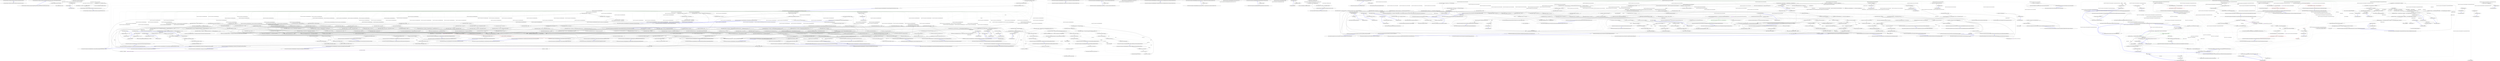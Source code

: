 digraph  {
m0_0 [label="Entry Ninject.Parameters.WeakConstructorArgument.WeakConstructorArgument(string, object)", span="30-30", cluster="Ninject.Parameters.WeakConstructorArgument.WeakConstructorArgument(string, object)", file="CircularDependenciesTests.cs"];
m0_1 [label="Exit Ninject.Parameters.WeakConstructorArgument.WeakConstructorArgument(string, object)", span="30-30", cluster="Ninject.Parameters.WeakConstructorArgument.WeakConstructorArgument(string, object)", file="CircularDependenciesTests.cs"];
m0_10 [label="Entry Ninject.Parameters.WeakConstructorArgument.AppliesToTarget(Ninject.Activation.IContext, Ninject.Planning.Targets.ITarget)", span="59-59", cluster="Ninject.Parameters.WeakConstructorArgument.AppliesToTarget(Ninject.Activation.IContext, Ninject.Planning.Targets.ITarget)", file="CircularDependenciesTests.cs"];
m0_11 [label="return string.Equals(this.Name, target.Name);", span="61-61", cluster="Ninject.Parameters.WeakConstructorArgument.AppliesToTarget(Ninject.Activation.IContext, Ninject.Planning.Targets.ITarget)", file="CircularDependenciesTests.cs"];
m0_12 [label="Exit Ninject.Parameters.WeakConstructorArgument.AppliesToTarget(Ninject.Activation.IContext, Ninject.Planning.Targets.ITarget)", span="59-59", cluster="Ninject.Parameters.WeakConstructorArgument.AppliesToTarget(Ninject.Activation.IContext, Ninject.Planning.Targets.ITarget)", file="CircularDependenciesTests.cs"];
m0_6 [label="Entry System.WeakReference.WeakReference(object)", span="0-0", cluster="System.WeakReference.WeakReference(object)", file="CircularDependenciesTests.cs"];
m0_13 [label="Entry string.Equals(string, string)", span="0-0", cluster="string.Equals(string, string)", file="CircularDependenciesTests.cs"];
m0_7 [label="Entry lambda expression", span="45-45", cluster="lambda expression", file="CircularDependenciesTests.cs"];
m0_8 [label="this.weakReference.Target", span="45-45", cluster="lambda expression", file="CircularDependenciesTests.cs"];
m0_9 [label="Exit lambda expression", span="45-45", cluster="lambda expression", file="CircularDependenciesTests.cs"];
m0_2 [label="Entry Ninject.Parameters.WeakConstructorArgument.WeakConstructorArgument(string, object, bool)", span="41-41", cluster="Ninject.Parameters.WeakConstructorArgument.WeakConstructorArgument(string, object, bool)", file="CircularDependenciesTests.cs"];
m0_3 [label="this.weakReference = new WeakReference(value)", span="44-44", cluster="Ninject.Parameters.WeakConstructorArgument.WeakConstructorArgument(string, object, bool)", file="CircularDependenciesTests.cs"];
m0_4 [label="this.ValueCallback = (ctx, target) => this.weakReference.Target", span="45-45", cluster="Ninject.Parameters.WeakConstructorArgument.WeakConstructorArgument(string, object, bool)", file="CircularDependenciesTests.cs"];
m0_5 [label="Exit Ninject.Parameters.WeakConstructorArgument.WeakConstructorArgument(string, object, bool)", span="41-41", cluster="Ninject.Parameters.WeakConstructorArgument.WeakConstructorArgument(string, object, bool)", file="CircularDependenciesTests.cs"];
m0_14 [label="Ninject.Parameters.WeakConstructorArgument", span="", file="CircularDependenciesTests.cs"];
m1_231 [label="Entry Ninject.Syntax.IBindingNamedSyntax<T>.Named(string)", span="35-35", cluster="Ninject.Syntax.IBindingNamedSyntax<T>.Named(string)", file="ConditionalBindingTests.cs"];
m1_80 [label="Entry Ninject.Tests.Fakes.ShortSword.ShortSword()", span="2-2", cluster="Ninject.Tests.Fakes.ShortSword.ShortSword()", file="ConditionalBindingTests.cs"];
m1_207 [label="Entry Ninject.Tests.Integration.ConditionalBindingTests.WhenInjectedExactlyIntoAppliesToOneOfMultipleServiceType()", span="274-274", cluster="Ninject.Tests.Integration.ConditionalBindingTests.WhenInjectedExactlyIntoAppliesToOneOfMultipleServiceType()", file="ConditionalBindingTests.cs"];
m1_208 [label="this.kernel.Bind<IWeapon>().To<Sword>()", span="276-276", cluster="Ninject.Tests.Integration.ConditionalBindingTests.WhenInjectedExactlyIntoAppliesToOneOfMultipleServiceType()", file="ConditionalBindingTests.cs"];
m1_209 [label="this.kernel.Bind<IWarrior>().To<FootSoldier>()", span="277-277", cluster="Ninject.Tests.Integration.ConditionalBindingTests.WhenInjectedExactlyIntoAppliesToOneOfMultipleServiceType()", file="ConditionalBindingTests.cs"];
m1_210 [label="this.kernel.Bind<IWeapon>().To<Shuriken>()\r\n                .WhenInjectedExactlyInto(typeof(Samurai), typeof(Barracks))", span="278-279", cluster="Ninject.Tests.Integration.ConditionalBindingTests.WhenInjectedExactlyIntoAppliesToOneOfMultipleServiceType()", file="ConditionalBindingTests.cs"];
m1_211 [label="this.kernel.Bind<Samurai>().ToSelf()", span="281-281", cluster="Ninject.Tests.Integration.ConditionalBindingTests.WhenInjectedExactlyIntoAppliesToOneOfMultipleServiceType()", file="ConditionalBindingTests.cs"];
m1_212 [label="this.kernel.Bind<Barracks>().ToSelf()", span="282-282", cluster="Ninject.Tests.Integration.ConditionalBindingTests.WhenInjectedExactlyIntoAppliesToOneOfMultipleServiceType()", file="ConditionalBindingTests.cs"];
m1_213 [label="this.kernel.Bind<NinjaBarracks>().ToSelf()", span="283-283", cluster="Ninject.Tests.Integration.ConditionalBindingTests.WhenInjectedExactlyIntoAppliesToOneOfMultipleServiceType()", file="ConditionalBindingTests.cs"];
m1_214 [label="var warrior = this.kernel.Get<Samurai>()", span="285-285", cluster="Ninject.Tests.Integration.ConditionalBindingTests.WhenInjectedExactlyIntoAppliesToOneOfMultipleServiceType()", file="ConditionalBindingTests.cs"];
m1_215 [label="var barracks = this.kernel.Get<Barracks>()", span="286-286", cluster="Ninject.Tests.Integration.ConditionalBindingTests.WhenInjectedExactlyIntoAppliesToOneOfMultipleServiceType()", file="ConditionalBindingTests.cs"];
m1_217 [label="warrior.Weapon.Should().BeOfType<Shuriken>()", span="289-289", cluster="Ninject.Tests.Integration.ConditionalBindingTests.WhenInjectedExactlyIntoAppliesToOneOfMultipleServiceType()", file="ConditionalBindingTests.cs"];
m1_216 [label="var ninja = this.kernel.Get<NinjaBarracks>()", span="287-287", cluster="Ninject.Tests.Integration.ConditionalBindingTests.WhenInjectedExactlyIntoAppliesToOneOfMultipleServiceType()", file="ConditionalBindingTests.cs"];
m1_218 [label="barracks.Weapon.Should().BeOfType<Shuriken>()", span="290-290", cluster="Ninject.Tests.Integration.ConditionalBindingTests.WhenInjectedExactlyIntoAppliesToOneOfMultipleServiceType()", file="ConditionalBindingTests.cs"];
m1_219 [label="ninja.Weapon.Should().BeOfType<Sword>()", span="291-291", cluster="Ninject.Tests.Integration.ConditionalBindingTests.WhenInjectedExactlyIntoAppliesToOneOfMultipleServiceType()", file="ConditionalBindingTests.cs"];
m1_220 [label="Exit Ninject.Tests.Integration.ConditionalBindingTests.WhenInjectedExactlyIntoAppliesToOneOfMultipleServiceType()", span="274-274", cluster="Ninject.Tests.Integration.ConditionalBindingTests.WhenInjectedExactlyIntoAppliesToOneOfMultipleServiceType()", file="ConditionalBindingTests.cs"];
m1_124 [label="Entry Ninject.Syntax.BindingRoot.Bind(params System.Type[])", span="116-116", cluster="Ninject.Syntax.BindingRoot.Bind(params System.Type[])", file="ConditionalBindingTests.cs"];
m1_136 [label="Entry Ninject.Tests.Integration.ConditionalBindingTests.WhenInjectedIntoAppliesToOneOfMultipleServiceType()", span="168-168", cluster="Ninject.Tests.Integration.ConditionalBindingTests.WhenInjectedIntoAppliesToOneOfMultipleServiceType()", file="ConditionalBindingTests.cs"];
m1_137 [label="this.kernel.Bind<IWeapon>().To<Sword>()", span="170-170", cluster="Ninject.Tests.Integration.ConditionalBindingTests.WhenInjectedIntoAppliesToOneOfMultipleServiceType()", file="ConditionalBindingTests.cs"];
m1_138 [label="this.kernel.Bind<IWarrior>().To<FootSoldier>()", span="171-171", cluster="Ninject.Tests.Integration.ConditionalBindingTests.WhenInjectedIntoAppliesToOneOfMultipleServiceType()", file="ConditionalBindingTests.cs"];
m1_139 [label="this.kernel.Bind<IWeapon>().To<Shuriken>()\r\n                .WhenInjectedExactlyInto(typeof(Samurai), typeof(Barracks))", span="172-173", cluster="Ninject.Tests.Integration.ConditionalBindingTests.WhenInjectedIntoAppliesToOneOfMultipleServiceType()", file="ConditionalBindingTests.cs"];
m1_140 [label="this.kernel.Bind<Samurai>().ToSelf()", span="175-175", cluster="Ninject.Tests.Integration.ConditionalBindingTests.WhenInjectedIntoAppliesToOneOfMultipleServiceType()", file="ConditionalBindingTests.cs"];
m1_141 [label="this.kernel.Bind<Barracks>().ToSelf()", span="176-176", cluster="Ninject.Tests.Integration.ConditionalBindingTests.WhenInjectedIntoAppliesToOneOfMultipleServiceType()", file="ConditionalBindingTests.cs"];
m1_142 [label="this.kernel.Bind<NinjaBarracks>().ToSelf()", span="177-177", cluster="Ninject.Tests.Integration.ConditionalBindingTests.WhenInjectedIntoAppliesToOneOfMultipleServiceType()", file="ConditionalBindingTests.cs"];
m1_143 [label="var warrior = this.kernel.Get<Samurai>()", span="179-179", cluster="Ninject.Tests.Integration.ConditionalBindingTests.WhenInjectedIntoAppliesToOneOfMultipleServiceType()", file="ConditionalBindingTests.cs"];
m1_144 [label="var barracks = this.kernel.Get<Barracks>()", span="180-180", cluster="Ninject.Tests.Integration.ConditionalBindingTests.WhenInjectedIntoAppliesToOneOfMultipleServiceType()", file="ConditionalBindingTests.cs"];
m1_146 [label="warrior.Weapon.Should().BeOfType<Shuriken>()", span="183-183", cluster="Ninject.Tests.Integration.ConditionalBindingTests.WhenInjectedIntoAppliesToOneOfMultipleServiceType()", file="ConditionalBindingTests.cs"];
m1_145 [label="var ninja = this.kernel.Get<NinjaBarracks>()", span="181-181", cluster="Ninject.Tests.Integration.ConditionalBindingTests.WhenInjectedIntoAppliesToOneOfMultipleServiceType()", file="ConditionalBindingTests.cs"];
m1_147 [label="barracks.Weapon.Should().BeOfType<Shuriken>()", span="184-184", cluster="Ninject.Tests.Integration.ConditionalBindingTests.WhenInjectedIntoAppliesToOneOfMultipleServiceType()", file="ConditionalBindingTests.cs"];
m1_148 [label="ninja.Weapon.Should().BeOfType<Sword>()", span="185-185", cluster="Ninject.Tests.Integration.ConditionalBindingTests.WhenInjectedIntoAppliesToOneOfMultipleServiceType()", file="ConditionalBindingTests.cs"];
m1_149 [label="Exit Ninject.Tests.Integration.ConditionalBindingTests.WhenInjectedIntoAppliesToOneOfMultipleServiceType()", span="168-168", cluster="Ninject.Tests.Integration.ConditionalBindingTests.WhenInjectedIntoAppliesToOneOfMultipleServiceType()", file="ConditionalBindingTests.cs"];
m1_300 [label="Entry Ninject.Syntax.IBindingWhenSyntax<T>.WhenTargetHas<TAttribute>()", span="117-117", cluster="Ninject.Syntax.IBindingWhenSyntax<T>.WhenTargetHas<TAttribute>()", file="ConditionalBindingTests.cs"];
m1_71 [label="Entry Ninject.Tests.Integration.ConditionalBindingTests.GivenADefaultAndAConditionalBinding_AllBindingsWillResolve()", span="89-89", cluster="Ninject.Tests.Integration.ConditionalBindingTests.GivenADefaultAndAConditionalBinding_AllBindingsWillResolve()", file="ConditionalBindingTests.cs"];
m1_72 [label="var shortSword = new ShortSword()", span="91-91", cluster="Ninject.Tests.Integration.ConditionalBindingTests.GivenADefaultAndAConditionalBinding_AllBindingsWillResolve()", file="ConditionalBindingTests.cs"];
m1_73 [label="var shuriken = new Shuriken()", span="92-92", cluster="Ninject.Tests.Integration.ConditionalBindingTests.GivenADefaultAndAConditionalBinding_AllBindingsWillResolve()", file="ConditionalBindingTests.cs"];
m1_74 [label="this.kernel.Bind<IWeapon>().ToConstant(shortSword)", span="94-94", cluster="Ninject.Tests.Integration.ConditionalBindingTests.GivenADefaultAndAConditionalBinding_AllBindingsWillResolve()", file="ConditionalBindingTests.cs"];
m1_77 [label="result.Should().Contain(shortSword)", span="97-97", cluster="Ninject.Tests.Integration.ConditionalBindingTests.GivenADefaultAndAConditionalBinding_AllBindingsWillResolve()", file="ConditionalBindingTests.cs"];
m1_75 [label="this.kernel.Bind<IWeapon>().ToConstant(shuriken).When(_ => true)", span="95-95", cluster="Ninject.Tests.Integration.ConditionalBindingTests.GivenADefaultAndAConditionalBinding_AllBindingsWillResolve()", file="ConditionalBindingTests.cs"];
m1_78 [label="result.Should().Contain(shuriken)", span="98-98", cluster="Ninject.Tests.Integration.ConditionalBindingTests.GivenADefaultAndAConditionalBinding_AllBindingsWillResolve()", file="ConditionalBindingTests.cs"];
m1_76 [label="var result = this.kernel.GetAll<IWeapon>()", span="96-96", cluster="Ninject.Tests.Integration.ConditionalBindingTests.GivenADefaultAndAConditionalBinding_AllBindingsWillResolve()", file="ConditionalBindingTests.cs"];
m1_79 [label="Exit Ninject.Tests.Integration.ConditionalBindingTests.GivenADefaultAndAConditionalBinding_AllBindingsWillResolve()", span="89-89", cluster="Ninject.Tests.Integration.ConditionalBindingTests.GivenADefaultAndAConditionalBinding_AllBindingsWillResolve()", file="ConditionalBindingTests.cs"];
m1_293 [label="Entry Ninject.Tests.Integration.ConditionalBindingTests.WhenTargetHasDoesConsiderAttributeOnTarget()", span="377-377", cluster="Ninject.Tests.Integration.ConditionalBindingTests.WhenTargetHasDoesConsiderAttributeOnTarget()", file="ConditionalBindingTests.cs"];
m1_294 [label="this.kernel.Bind<Knight>().ToSelf()", span="379-379", cluster="Ninject.Tests.Integration.ConditionalBindingTests.WhenTargetHasDoesConsiderAttributeOnTarget()", file="ConditionalBindingTests.cs"];
m1_295 [label="this.kernel.Bind<IWeapon>().To<Sword>()", span="380-380", cluster="Ninject.Tests.Integration.ConditionalBindingTests.WhenTargetHasDoesConsiderAttributeOnTarget()", file="ConditionalBindingTests.cs"];
m1_296 [label="this.kernel.Bind<IWeapon>().To<ShortSword>().WhenTargetHas<WeakAttribute>()", span="381-381", cluster="Ninject.Tests.Integration.ConditionalBindingTests.WhenTargetHasDoesConsiderAttributeOnTarget()", file="ConditionalBindingTests.cs"];
m1_297 [label="var knight = this.kernel.Get<Knight>()", span="383-383", cluster="Ninject.Tests.Integration.ConditionalBindingTests.WhenTargetHasDoesConsiderAttributeOnTarget()", file="ConditionalBindingTests.cs"];
m1_298 [label="knight.Weapon.Should().BeOfType<ShortSword>()", span="384-384", cluster="Ninject.Tests.Integration.ConditionalBindingTests.WhenTargetHasDoesConsiderAttributeOnTarget()", file="ConditionalBindingTests.cs"];
m1_299 [label="Exit Ninject.Tests.Integration.ConditionalBindingTests.WhenTargetHasDoesConsiderAttributeOnTarget()", span="377-377", cluster="Ninject.Tests.Integration.ConditionalBindingTests.WhenTargetHasDoesConsiderAttributeOnTarget()", file="ConditionalBindingTests.cs"];
m1_151 [label="Entry Ninject.Tests.Integration.ConditionalBindingTests.WhenInjectedIntoAppliesToOpenGenericsWhenClosedGenericIsRequested()", span="189-189", cluster="Ninject.Tests.Integration.ConditionalBindingTests.WhenInjectedIntoAppliesToOpenGenericsWhenClosedGenericIsRequested()", file="ConditionalBindingTests.cs"];
m1_152 [label="this.kernel.Bind(typeof(GenericService<>)).ToSelf()", span="191-191", cluster="Ninject.Tests.Integration.ConditionalBindingTests.WhenInjectedIntoAppliesToOpenGenericsWhenClosedGenericIsRequested()", file="ConditionalBindingTests.cs"];
m1_153 [label="this.kernel.Bind<IWarrior>().To<Samurai>().WhenInjectedInto(typeof(GenericService<>))", span="192-192", cluster="Ninject.Tests.Integration.ConditionalBindingTests.WhenInjectedIntoAppliesToOpenGenericsWhenClosedGenericIsRequested()", file="ConditionalBindingTests.cs"];
m1_154 [label="this.kernel.Bind<IWeapon>().To<Sword>()", span="193-193", cluster="Ninject.Tests.Integration.ConditionalBindingTests.WhenInjectedIntoAppliesToOpenGenericsWhenClosedGenericIsRequested()", file="ConditionalBindingTests.cs"];
m1_155 [label="var service = this.kernel.Get<ClosedGenericService>()", span="195-195", cluster="Ninject.Tests.Integration.ConditionalBindingTests.WhenInjectedIntoAppliesToOpenGenericsWhenClosedGenericIsRequested()", file="ConditionalBindingTests.cs"];
m1_156 [label="service.Warrior.Should().BeOfType<Samurai>()", span="197-197", cluster="Ninject.Tests.Integration.ConditionalBindingTests.WhenInjectedIntoAppliesToOpenGenericsWhenClosedGenericIsRequested()", file="ConditionalBindingTests.cs"];
m1_157 [label="Exit Ninject.Tests.Integration.ConditionalBindingTests.WhenInjectedIntoAppliesToOpenGenericsWhenClosedGenericIsRequested()", span="189-189", cluster="Ninject.Tests.Integration.ConditionalBindingTests.WhenInjectedIntoAppliesToOpenGenericsWhenClosedGenericIsRequested()", file="ConditionalBindingTests.cs"];
m1_126 [label="Entry Ninject.Tests.Integration.ConditionalBindingTests.WhenInjectedIntoOneOfMultipleTypesAppliesToOpenGenerics()", span="154-154", cluster="Ninject.Tests.Integration.ConditionalBindingTests.WhenInjectedIntoOneOfMultipleTypesAppliesToOpenGenerics()", file="ConditionalBindingTests.cs"];
m1_127 [label="this.kernel.Bind(typeof(GenericService<>)).ToSelf()", span="156-156", cluster="Ninject.Tests.Integration.ConditionalBindingTests.WhenInjectedIntoOneOfMultipleTypesAppliesToOpenGenerics()", file="ConditionalBindingTests.cs"];
m1_128 [label="this.kernel.Bind<IWarrior>().To<Samurai>().WhenInjectedInto(new[] { typeof(IGenericService<>) })", span="157-157", cluster="Ninject.Tests.Integration.ConditionalBindingTests.WhenInjectedIntoOneOfMultipleTypesAppliesToOpenGenerics()", file="ConditionalBindingTests.cs"];
m1_129 [label="this.kernel.Bind<IWeapon>().To<Sword>()", span="158-158", cluster="Ninject.Tests.Integration.ConditionalBindingTests.WhenInjectedIntoOneOfMultipleTypesAppliesToOpenGenerics()", file="ConditionalBindingTests.cs"];
m1_130 [label="var service = this.kernel.Get<GenericService<int>>()", span="160-160", cluster="Ninject.Tests.Integration.ConditionalBindingTests.WhenInjectedIntoOneOfMultipleTypesAppliesToOpenGenerics()", file="ConditionalBindingTests.cs"];
m1_131 [label="var anotherService = this.kernel.Get<AnotherGenericService<int>>()", span="161-161", cluster="Ninject.Tests.Integration.ConditionalBindingTests.WhenInjectedIntoOneOfMultipleTypesAppliesToOpenGenerics()", file="ConditionalBindingTests.cs"];
m1_132 [label="service.Warrior.Should().BeOfType<Samurai>()", span="163-163", cluster="Ninject.Tests.Integration.ConditionalBindingTests.WhenInjectedIntoOneOfMultipleTypesAppliesToOpenGenerics()", file="ConditionalBindingTests.cs"];
m1_133 [label="anotherService.Warrior.Should().BeOfType<Samurai>()", span="164-164", cluster="Ninject.Tests.Integration.ConditionalBindingTests.WhenInjectedIntoOneOfMultipleTypesAppliesToOpenGenerics()", file="ConditionalBindingTests.cs"];
m1_134 [label="Exit Ninject.Tests.Integration.ConditionalBindingTests.WhenInjectedIntoOneOfMultipleTypesAppliesToOpenGenerics()", span="154-154", cluster="Ninject.Tests.Integration.ConditionalBindingTests.WhenInjectedIntoOneOfMultipleTypesAppliesToOpenGenerics()", file="ConditionalBindingTests.cs"];
m1_232 [label="Entry Ninject.Syntax.IBindingWhenSyntax<T>.WhenAnyAncestorNamed(string)", span="165-165", cluster="Ninject.Syntax.IBindingWhenSyntax<T>.WhenAnyAncestorNamed(string)", file="ConditionalBindingTests.cs"];
m1_111 [label="Entry Ninject.Tests.Integration.ConditionalBindingTests.WhenInjectedIntoAppliesToBaseTypes()", span="131-131", cluster="Ninject.Tests.Integration.ConditionalBindingTests.WhenInjectedIntoAppliesToBaseTypes()", file="ConditionalBindingTests.cs"];
m1_112 [label="this.kernel.Bind<IWarrior>().To<Samurai>()", span="133-133", cluster="Ninject.Tests.Integration.ConditionalBindingTests.WhenInjectedIntoAppliesToBaseTypes()", file="ConditionalBindingTests.cs"];
m1_113 [label="this.kernel.Bind<IWeapon>().To<Sword>().WhenInjectedInto<IWarrior>()", span="134-134", cluster="Ninject.Tests.Integration.ConditionalBindingTests.WhenInjectedIntoAppliesToBaseTypes()", file="ConditionalBindingTests.cs"];
m1_114 [label="var warrior = this.kernel.Get<IWarrior>()", span="136-136", cluster="Ninject.Tests.Integration.ConditionalBindingTests.WhenInjectedIntoAppliesToBaseTypes()", file="ConditionalBindingTests.cs"];
m1_115 [label="warrior.Weapon.Should().BeOfType<Sword>()", span="138-138", cluster="Ninject.Tests.Integration.ConditionalBindingTests.WhenInjectedIntoAppliesToBaseTypes()", file="ConditionalBindingTests.cs"];
m1_116 [label="Exit Ninject.Tests.Integration.ConditionalBindingTests.WhenInjectedIntoAppliesToBaseTypes()", span="131-131", cluster="Ninject.Tests.Integration.ConditionalBindingTests.WhenInjectedIntoAppliesToBaseTypes()", file="ConditionalBindingTests.cs"];
m1_12 [label="Entry Unk.Should", span="", cluster="Unk.Should", file="ConditionalBindingTests.cs"];
m1_9 [label="Entry Ninject.Syntax.IBindingWhenSyntax<T>.WhenInjectedInto<TParent>()", span="46-46", cluster="Ninject.Syntax.IBindingWhenSyntax<T>.WhenInjectedInto<TParent>()", file="ConditionalBindingTests.cs"];
m1_0 [label="Entry Ninject.Tests.Integration.ConditionalBindingTests.GivenADefaultAndSingleSatisfiedConditional_ThenTheConditionalIsUsed()", span="12-12", cluster="Ninject.Tests.Integration.ConditionalBindingTests.GivenADefaultAndSingleSatisfiedConditional_ThenTheConditionalIsUsed()", file="ConditionalBindingTests.cs"];
m1_1 [label="this.kernel.Bind<IWeapon>().To<Sword>()", span="14-14", cluster="Ninject.Tests.Integration.ConditionalBindingTests.GivenADefaultAndSingleSatisfiedConditional_ThenTheConditionalIsUsed()", file="ConditionalBindingTests.cs"];
m1_2 [label="this.kernel.Bind<IWeapon>().To<Shuriken>().WhenInjectedInto<Samurai>()", span="15-15", cluster="Ninject.Tests.Integration.ConditionalBindingTests.GivenADefaultAndSingleSatisfiedConditional_ThenTheConditionalIsUsed()", file="ConditionalBindingTests.cs"];
m1_3 [label="this.kernel.Bind<Samurai>().ToSelf()", span="16-16", cluster="Ninject.Tests.Integration.ConditionalBindingTests.GivenADefaultAndSingleSatisfiedConditional_ThenTheConditionalIsUsed()", file="ConditionalBindingTests.cs"];
m1_4 [label="var warrior = this.kernel.Get<Samurai>()", span="17-17", cluster="Ninject.Tests.Integration.ConditionalBindingTests.GivenADefaultAndSingleSatisfiedConditional_ThenTheConditionalIsUsed()", file="ConditionalBindingTests.cs"];
m1_5 [label="warrior.Weapon.Should().BeOfType<Shuriken>()", span="18-18", cluster="Ninject.Tests.Integration.ConditionalBindingTests.GivenADefaultAndSingleSatisfiedConditional_ThenTheConditionalIsUsed()", file="ConditionalBindingTests.cs"];
m1_6 [label="Exit Ninject.Tests.Integration.ConditionalBindingTests.GivenADefaultAndSingleSatisfiedConditional_ThenTheConditionalIsUsed()", span="12-12", cluster="Ninject.Tests.Integration.ConditionalBindingTests.GivenADefaultAndSingleSatisfiedConditional_ThenTheConditionalIsUsed()", file="ConditionalBindingTests.cs"];
m1_82 [label="Entry Ninject.Syntax.IBindingToSyntax<T1>.ToConstant<TImplementation>(TImplementation)", span="104-104", cluster="Ninject.Syntax.IBindingToSyntax<T1>.ToConstant<TImplementation>(TImplementation)", file="ConditionalBindingTests.cs"];
m1_197 [label="Entry Ninject.Syntax.IBindingWhenSyntax<T>.WhenInjectedExactlyInto<TParent>()", span="72-72", cluster="Ninject.Syntax.IBindingWhenSyntax<T>.WhenInjectedExactlyInto<TParent>()", file="ConditionalBindingTests.cs"];
m1_8 [label="Entry Ninject.Syntax.IBindingToSyntax<T1>.To<TImplementation>()", span="45-45", cluster="Ninject.Syntax.IBindingToSyntax<T1>.To<TImplementation>()", file="ConditionalBindingTests.cs"];
m1_13 [label="Entry Unk.>", span="", cluster="Unk.>", file="ConditionalBindingTests.cs"];
m1_7 [label="Entry Ninject.Syntax.BindingRoot.Bind<T>()", span="47-47", cluster="Ninject.Syntax.BindingRoot.Bind<T>()", file="ConditionalBindingTests.cs"];
m1_88 [label="Entry Ninject.Tests.Integration.ConditionalBindingTests.GivenAMixtureOfBindings_OnlyNonImplicitBindingsWillResolve()", span="102-102", cluster="Ninject.Tests.Integration.ConditionalBindingTests.GivenAMixtureOfBindings_OnlyNonImplicitBindingsWillResolve()", file="ConditionalBindingTests.cs"];
m1_89 [label="var shortSword = new ShortSword()", span="104-104", cluster="Ninject.Tests.Integration.ConditionalBindingTests.GivenAMixtureOfBindings_OnlyNonImplicitBindingsWillResolve()", file="ConditionalBindingTests.cs"];
m1_90 [label="var sword = new Sword()", span="105-105", cluster="Ninject.Tests.Integration.ConditionalBindingTests.GivenAMixtureOfBindings_OnlyNonImplicitBindingsWillResolve()", file="ConditionalBindingTests.cs"];
m1_92 [label="this.kernel.Bind<IWeapon>().ToConstant(shortSword)", span="108-108", cluster="Ninject.Tests.Integration.ConditionalBindingTests.GivenAMixtureOfBindings_OnlyNonImplicitBindingsWillResolve()", file="ConditionalBindingTests.cs"];
m1_96 [label="result.Should().Contain(shortSword)", span="112-112", cluster="Ninject.Tests.Integration.ConditionalBindingTests.GivenAMixtureOfBindings_OnlyNonImplicitBindingsWillResolve()", file="ConditionalBindingTests.cs"];
m1_91 [label="var shuriken = new Shuriken()", span="106-106", cluster="Ninject.Tests.Integration.ConditionalBindingTests.GivenAMixtureOfBindings_OnlyNonImplicitBindingsWillResolve()", file="ConditionalBindingTests.cs"];
m1_93 [label="this.kernel.Bind<IWeapon>().ToConstant(sword)", span="109-109", cluster="Ninject.Tests.Integration.ConditionalBindingTests.GivenAMixtureOfBindings_OnlyNonImplicitBindingsWillResolve()", file="ConditionalBindingTests.cs"];
m1_97 [label="result.Should().Contain(sword)", span="113-113", cluster="Ninject.Tests.Integration.ConditionalBindingTests.GivenAMixtureOfBindings_OnlyNonImplicitBindingsWillResolve()", file="ConditionalBindingTests.cs"];
m1_94 [label="this.kernel.Bind<IWeapon>().ToConstant(shuriken).BindingConfiguration.IsImplicit = true", span="110-110", cluster="Ninject.Tests.Integration.ConditionalBindingTests.GivenAMixtureOfBindings_OnlyNonImplicitBindingsWillResolve()", file="ConditionalBindingTests.cs"];
m1_98 [label="result.Should().NotContain(shuriken)", span="114-114", cluster="Ninject.Tests.Integration.ConditionalBindingTests.GivenAMixtureOfBindings_OnlyNonImplicitBindingsWillResolve()", file="ConditionalBindingTests.cs"];
m1_95 [label="var result = this.kernel.GetAll<IWeapon>()", span="111-111", cluster="Ninject.Tests.Integration.ConditionalBindingTests.GivenAMixtureOfBindings_OnlyNonImplicitBindingsWillResolve()", file="ConditionalBindingTests.cs"];
m1_99 [label="Exit Ninject.Tests.Integration.ConditionalBindingTests.GivenAMixtureOfBindings_OnlyNonImplicitBindingsWillResolve()", span="102-102", cluster="Ninject.Tests.Integration.ConditionalBindingTests.GivenAMixtureOfBindings_OnlyNonImplicitBindingsWillResolve()", file="ConditionalBindingTests.cs"];
m1_42 [label="Entry Ninject.Tests.Integration.ConditionalBindingTests.GivenBindingIsMadeAfterImplicitBinding_ThenExplicitBindingWillResolve()", span="59-59", cluster="Ninject.Tests.Integration.ConditionalBindingTests.GivenBindingIsMadeAfterImplicitBinding_ThenExplicitBindingWillResolve()", file="ConditionalBindingTests.cs"];
m1_43 [label="IWeapon weapon = this.kernel.Get<Sword>()", span="61-61", cluster="Ninject.Tests.Integration.ConditionalBindingTests.GivenBindingIsMadeAfterImplicitBinding_ThenExplicitBindingWillResolve()", file="ConditionalBindingTests.cs"];
m1_44 [label="weapon.Should().BeOfType<Sword>()", span="62-62", cluster="Ninject.Tests.Integration.ConditionalBindingTests.GivenBindingIsMadeAfterImplicitBinding_ThenExplicitBindingWillResolve()", file="ConditionalBindingTests.cs"];
m1_45 [label="this.kernel.Bind<Sword>().To<ShortSword>()", span="63-63", cluster="Ninject.Tests.Integration.ConditionalBindingTests.GivenBindingIsMadeAfterImplicitBinding_ThenExplicitBindingWillResolve()", file="ConditionalBindingTests.cs"];
m1_46 [label="weapon = this.kernel.Get<Sword>()", span="64-64", cluster="Ninject.Tests.Integration.ConditionalBindingTests.GivenBindingIsMadeAfterImplicitBinding_ThenExplicitBindingWillResolve()", file="ConditionalBindingTests.cs"];
m1_47 [label="weapon.Should().BeOfType<ShortSword>()", span="65-65", cluster="Ninject.Tests.Integration.ConditionalBindingTests.GivenBindingIsMadeAfterImplicitBinding_ThenExplicitBindingWillResolve()", file="ConditionalBindingTests.cs"];
m1_48 [label="Exit Ninject.Tests.Integration.ConditionalBindingTests.GivenBindingIsMadeAfterImplicitBinding_ThenExplicitBindingWillResolve()", span="59-59", cluster="Ninject.Tests.Integration.ConditionalBindingTests.GivenBindingIsMadeAfterImplicitBinding_ThenExplicitBindingWillResolve()", file="ConditionalBindingTests.cs"];
m1_125 [label="Entry Ninject.Syntax.IBindingWhenSyntax<T>.WhenInjectedInto(System.Type)", span="54-54", cluster="Ninject.Syntax.IBindingWhenSyntax<T>.WhenInjectedInto(System.Type)", file="ConditionalBindingTests.cs"];
m1_221 [label="Entry Ninject.Tests.Integration.ConditionalBindingTests.WhenAnyAncestorNamedAppliesToGrandParentAndParent()", span="295-295", cluster="Ninject.Tests.Integration.ConditionalBindingTests.WhenAnyAncestorNamedAppliesToGrandParentAndParent()", file="ConditionalBindingTests.cs"];
m1_222 [label="string Name = ''SomeName''", span="297-297", cluster="Ninject.Tests.Integration.ConditionalBindingTests.WhenAnyAncestorNamedAppliesToGrandParentAndParent()", file="ConditionalBindingTests.cs"];
m1_223 [label="this.kernel.Bind<Barracks>().ToSelf().Named(Name)", span="298-298", cluster="Ninject.Tests.Integration.ConditionalBindingTests.WhenAnyAncestorNamedAppliesToGrandParentAndParent()", file="ConditionalBindingTests.cs"];
m1_225 [label="this.kernel.Bind<IWeapon>().To<Sword>().WhenAnyAncestorNamed(Name)", span="300-300", cluster="Ninject.Tests.Integration.ConditionalBindingTests.WhenAnyAncestorNamedAppliesToGrandParentAndParent()", file="ConditionalBindingTests.cs"];
m1_224 [label="this.kernel.Bind<IWarrior>().To<Samurai>()", span="299-299", cluster="Ninject.Tests.Integration.ConditionalBindingTests.WhenAnyAncestorNamedAppliesToGrandParentAndParent()", file="ConditionalBindingTests.cs"];
m1_226 [label="this.kernel.Bind<IWeapon>().To<Dagger>()", span="301-301", cluster="Ninject.Tests.Integration.ConditionalBindingTests.WhenAnyAncestorNamedAppliesToGrandParentAndParent()", file="ConditionalBindingTests.cs"];
m1_227 [label="var barack = this.kernel.Get<Barracks>()", span="303-303", cluster="Ninject.Tests.Integration.ConditionalBindingTests.WhenAnyAncestorNamedAppliesToGrandParentAndParent()", file="ConditionalBindingTests.cs"];
m1_228 [label="barack.Weapon.Should().BeOfType<Sword>()", span="305-305", cluster="Ninject.Tests.Integration.ConditionalBindingTests.WhenAnyAncestorNamedAppliesToGrandParentAndParent()", file="ConditionalBindingTests.cs"];
m1_229 [label="barack.Warrior.Weapon.Should().BeOfType<Sword>()", span="306-306", cluster="Ninject.Tests.Integration.ConditionalBindingTests.WhenAnyAncestorNamedAppliesToGrandParentAndParent()", file="ConditionalBindingTests.cs"];
m1_230 [label="Exit Ninject.Tests.Integration.ConditionalBindingTests.WhenAnyAncestorNamedAppliesToGrandParentAndParent()", span="295-295", cluster="Ninject.Tests.Integration.ConditionalBindingTests.WhenAnyAncestorNamedAppliesToGrandParentAndParent()", file="ConditionalBindingTests.cs"];
m1_253 [label="Entry Ninject.Syntax.IBindingWithSyntax<T>.WithMetadata(string, object)", span="144-144", cluster="Ninject.Syntax.IBindingWithSyntax<T>.WithMetadata(string, object)", file="ConditionalBindingTests.cs"];
m1_286 [label="Entry Ninject.Tests.Integration.ConditionalBindingTests.WhenMemberHasDoesConsiderAttributeOnMember()", span="366-366", cluster="Ninject.Tests.Integration.ConditionalBindingTests.WhenMemberHasDoesConsiderAttributeOnMember()", file="ConditionalBindingTests.cs"];
m1_287 [label="this.kernel.Bind<Knight>().ToSelf()", span="368-368", cluster="Ninject.Tests.Integration.ConditionalBindingTests.WhenMemberHasDoesConsiderAttributeOnMember()", file="ConditionalBindingTests.cs"];
m1_288 [label="this.kernel.Bind<IWeapon>().To<Sword>().WhenMemberHas<StrongAttribute>()", span="369-369", cluster="Ninject.Tests.Integration.ConditionalBindingTests.WhenMemberHasDoesConsiderAttributeOnMember()", file="ConditionalBindingTests.cs"];
m1_289 [label="this.kernel.Bind<IWeapon>().To<ShortSword>()", span="370-370", cluster="Ninject.Tests.Integration.ConditionalBindingTests.WhenMemberHasDoesConsiderAttributeOnMember()", file="ConditionalBindingTests.cs"];
m1_290 [label="var knight = this.kernel.Get<Knight>()", span="372-372", cluster="Ninject.Tests.Integration.ConditionalBindingTests.WhenMemberHasDoesConsiderAttributeOnMember()", file="ConditionalBindingTests.cs"];
m1_291 [label="knight.Weapon.Should().BeOfType<Sword>()", span="373-373", cluster="Ninject.Tests.Integration.ConditionalBindingTests.WhenMemberHasDoesConsiderAttributeOnMember()", file="ConditionalBindingTests.cs"];
m1_292 [label="Exit Ninject.Tests.Integration.ConditionalBindingTests.WhenMemberHasDoesConsiderAttributeOnMember()", span="366-366", cluster="Ninject.Tests.Integration.ConditionalBindingTests.WhenMemberHasDoesConsiderAttributeOnMember()", file="ConditionalBindingTests.cs"];
m1_102 [label="Entry Ninject.Tests.Integration.ConditionalBindingTests.GivenOnlyImplicitBindings_AllBindingsWillResolve()", span="118-118", cluster="Ninject.Tests.Integration.ConditionalBindingTests.GivenOnlyImplicitBindings_AllBindingsWillResolve()", file="ConditionalBindingTests.cs"];
m1_103 [label="var shortSword = new ShortSword()", span="120-120", cluster="Ninject.Tests.Integration.ConditionalBindingTests.GivenOnlyImplicitBindings_AllBindingsWillResolve()", file="ConditionalBindingTests.cs"];
m1_104 [label="var shuriken = new Shuriken()", span="121-121", cluster="Ninject.Tests.Integration.ConditionalBindingTests.GivenOnlyImplicitBindings_AllBindingsWillResolve()", file="ConditionalBindingTests.cs"];
m1_105 [label="this.kernel.Bind<IWeapon>().ToConstant(shortSword).BindingConfiguration.IsImplicit = true", span="123-123", cluster="Ninject.Tests.Integration.ConditionalBindingTests.GivenOnlyImplicitBindings_AllBindingsWillResolve()", file="ConditionalBindingTests.cs"];
m1_108 [label="result.Should().Contain(shortSword)", span="126-126", cluster="Ninject.Tests.Integration.ConditionalBindingTests.GivenOnlyImplicitBindings_AllBindingsWillResolve()", file="ConditionalBindingTests.cs"];
m1_106 [label="this.kernel.Bind<IWeapon>().ToConstant(shuriken).BindingConfiguration.IsImplicit = true", span="124-124", cluster="Ninject.Tests.Integration.ConditionalBindingTests.GivenOnlyImplicitBindings_AllBindingsWillResolve()", file="ConditionalBindingTests.cs"];
m1_109 [label="result.Should().Contain(shuriken)", span="127-127", cluster="Ninject.Tests.Integration.ConditionalBindingTests.GivenOnlyImplicitBindings_AllBindingsWillResolve()", file="ConditionalBindingTests.cs"];
m1_107 [label="var result = this.kernel.GetAll<IWeapon>()", span="125-125", cluster="Ninject.Tests.Integration.ConditionalBindingTests.GivenOnlyImplicitBindings_AllBindingsWillResolve()", file="ConditionalBindingTests.cs"];
m1_110 [label="Exit Ninject.Tests.Integration.ConditionalBindingTests.GivenOnlyImplicitBindings_AllBindingsWillResolve()", span="118-118", cluster="Ninject.Tests.Integration.ConditionalBindingTests.GivenOnlyImplicitBindings_AllBindingsWillResolve()", file="ConditionalBindingTests.cs"];
m1_301 [label="Entry Ninject.Tests.Integration.ConditionalBindingTests.ClosedGenericService.ClosedGenericService(Ninject.Tests.Fakes.IWarrior)", span="393-393", cluster="Ninject.Tests.Integration.ConditionalBindingTests.ClosedGenericService.ClosedGenericService(Ninject.Tests.Fakes.IWarrior)", file="ConditionalBindingTests.cs"];
m1_302 [label="Exit Ninject.Tests.Integration.ConditionalBindingTests.ClosedGenericService.ClosedGenericService(Ninject.Tests.Fakes.IWarrior)", span="393-393", cluster="Ninject.Tests.Integration.ConditionalBindingTests.ClosedGenericService.ClosedGenericService(Ninject.Tests.Fakes.IWarrior)", file="ConditionalBindingTests.cs"];
m1_101 [label="Entry Unk.NotContain", span="", cluster="Unk.NotContain", file="ConditionalBindingTests.cs"];
m1_285 [label="Entry Ninject.Syntax.IBindingWhenSyntax<T>.WhenMemberHas<TAttribute>()", span="108-108", cluster="Ninject.Syntax.IBindingWhenSyntax<T>.WhenMemberHas<TAttribute>()", file="ConditionalBindingTests.cs"];
m1_38 [label="Entry Ninject.Tests.Integration.ConditionalBindingTests.GivenNoBinding_ThenASelfBindableTypeWillResolve()", span="52-52", cluster="Ninject.Tests.Integration.ConditionalBindingTests.GivenNoBinding_ThenASelfBindableTypeWillResolve()", file="ConditionalBindingTests.cs"];
m1_39 [label="var weapon = this.kernel.Get<Sword>()", span="54-54", cluster="Ninject.Tests.Integration.ConditionalBindingTests.GivenNoBinding_ThenASelfBindableTypeWillResolve()", file="ConditionalBindingTests.cs"];
m1_40 [label="weapon.Should().BeOfType<Sword>()", span="55-55", cluster="Ninject.Tests.Integration.ConditionalBindingTests.GivenNoBinding_ThenASelfBindableTypeWillResolve()", file="ConditionalBindingTests.cs"];
m1_41 [label="Exit Ninject.Tests.Integration.ConditionalBindingTests.GivenNoBinding_ThenASelfBindableTypeWillResolve()", span="52-52", cluster="Ninject.Tests.Integration.ConditionalBindingTests.GivenNoBinding_ThenASelfBindableTypeWillResolve()", file="ConditionalBindingTests.cs"];
m1_100 [label="Entry Ninject.Tests.Fakes.Sword.Sword()", span="4-4", cluster="Ninject.Tests.Fakes.Sword.Sword()", file="ConditionalBindingTests.cs"];
m1_271 [label="Entry Ninject.Syntax.IBindingWhenSyntax<T>.WhenNoAncestorMatches(System.Predicate<Ninject.Activation.IContext>)", span="186-186", cluster="Ninject.Syntax.IBindingWhenSyntax<T>.WhenNoAncestorMatches(System.Predicate<Ninject.Activation.IContext>)", file="ConditionalBindingTests.cs"];
m1_262 [label="Entry Ninject.Tests.Integration.ConditionalBindingTests.WhenNoAncestorMatchesAppliesToGrandParentAndParent()", span="340-340", cluster="Ninject.Tests.Integration.ConditionalBindingTests.WhenNoAncestorMatchesAppliesToGrandParentAndParent()", file="ConditionalBindingTests.cs"];
m1_263 [label="this.kernel.Bind<Barracks>().ToSelf().WithMetadata(''Id'', 1)", span="342-342", cluster="Ninject.Tests.Integration.ConditionalBindingTests.WhenNoAncestorMatchesAppliesToGrandParentAndParent()", file="ConditionalBindingTests.cs"];
m1_264 [label="this.kernel.Bind<IWarrior>().To<Samurai>()", span="343-343", cluster="Ninject.Tests.Integration.ConditionalBindingTests.WhenNoAncestorMatchesAppliesToGrandParentAndParent()", file="ConditionalBindingTests.cs"];
m1_265 [label="this.kernel.Bind<IWeapon>().To<Sword>().WhenNoAncestorMatches(ctx => ctx.Binding.Metadata.Get(''Id'', -1) == 1)", span="345-345", cluster="Ninject.Tests.Integration.ConditionalBindingTests.WhenNoAncestorMatchesAppliesToGrandParentAndParent()", file="ConditionalBindingTests.cs"];
m1_266 [label="this.kernel.Bind<IWeapon>().To<Dagger>().WhenNoAncestorMatches(ctx => ctx.Binding.Metadata.Get(''Id'', -1) == 2)", span="346-346", cluster="Ninject.Tests.Integration.ConditionalBindingTests.WhenNoAncestorMatchesAppliesToGrandParentAndParent()", file="ConditionalBindingTests.cs"];
m1_267 [label="var barack = this.kernel.Get<Barracks>()", span="348-348", cluster="Ninject.Tests.Integration.ConditionalBindingTests.WhenNoAncestorMatchesAppliesToGrandParentAndParent()", file="ConditionalBindingTests.cs"];
m1_268 [label="barack.Weapon.Should().BeOfType<Dagger>()", span="350-350", cluster="Ninject.Tests.Integration.ConditionalBindingTests.WhenNoAncestorMatchesAppliesToGrandParentAndParent()", file="ConditionalBindingTests.cs"];
m1_269 [label="barack.Warrior.Weapon.Should().BeOfType<Dagger>()", span="351-351", cluster="Ninject.Tests.Integration.ConditionalBindingTests.WhenNoAncestorMatchesAppliesToGrandParentAndParent()", file="ConditionalBindingTests.cs"];
m1_270 [label="Exit Ninject.Tests.Integration.ConditionalBindingTests.WhenNoAncestorMatchesAppliesToGrandParentAndParent()", span="340-340", cluster="Ninject.Tests.Integration.ConditionalBindingTests.WhenNoAncestorMatchesAppliesToGrandParentAndParent()", file="ConditionalBindingTests.cs"];
m1_201 [label="Entry Ninject.Tests.Integration.ConditionalBindingTests.WhenInjectedExactlyIntoAppliesToServiceType()", span="263-263", cluster="Ninject.Tests.Integration.ConditionalBindingTests.WhenInjectedExactlyIntoAppliesToServiceType()", file="ConditionalBindingTests.cs"];
m1_202 [label="this.kernel.Bind<IWarrior>().To<Samurai>()", span="265-265", cluster="Ninject.Tests.Integration.ConditionalBindingTests.WhenInjectedExactlyIntoAppliesToServiceType()", file="ConditionalBindingTests.cs"];
m1_203 [label="this.kernel.Bind<IWeapon>().To<Sword>().WhenInjectedExactlyInto<Samurai>()", span="266-266", cluster="Ninject.Tests.Integration.ConditionalBindingTests.WhenInjectedExactlyIntoAppliesToServiceType()", file="ConditionalBindingTests.cs"];
m1_204 [label="var warrior = this.kernel.Get<IWarrior>()", span="268-268", cluster="Ninject.Tests.Integration.ConditionalBindingTests.WhenInjectedExactlyIntoAppliesToServiceType()", file="ConditionalBindingTests.cs"];
m1_205 [label="warrior.Weapon.Should().BeOfType<Sword>()", span="270-270", cluster="Ninject.Tests.Integration.ConditionalBindingTests.WhenInjectedExactlyIntoAppliesToServiceType()", file="ConditionalBindingTests.cs"];
m1_206 [label="Exit Ninject.Tests.Integration.ConditionalBindingTests.WhenInjectedExactlyIntoAppliesToServiceType()", span="263-263", cluster="Ninject.Tests.Integration.ConditionalBindingTests.WhenInjectedExactlyIntoAppliesToServiceType()", file="ConditionalBindingTests.cs"];
m1_305 [label="Entry Ninject.Tests.Integration.ConditionalBindingTests.GenericService<T>.GenericService(Ninject.Tests.Fakes.IWarrior)", span="409-409", cluster="Ninject.Tests.Integration.ConditionalBindingTests.GenericService<T>.GenericService(Ninject.Tests.Fakes.IWarrior)", file="ConditionalBindingTests.cs"];
m1_306 [label="this.Warrior = warrior", span="411-411", cluster="Ninject.Tests.Integration.ConditionalBindingTests.GenericService<T>.GenericService(Ninject.Tests.Fakes.IWarrior)", file="ConditionalBindingTests.cs"];
m1_307 [label="Exit Ninject.Tests.Integration.ConditionalBindingTests.GenericService<T>.GenericService(Ninject.Tests.Fakes.IWarrior)", span="409-409", cluster="Ninject.Tests.Integration.ConditionalBindingTests.GenericService<T>.GenericService(Ninject.Tests.Fakes.IWarrior)", file="ConditionalBindingTests.cs"];
m1_81 [label="Entry Ninject.Tests.Fakes.Shuriken.Shuriken()", span="4-4", cluster="Ninject.Tests.Fakes.Shuriken.Shuriken()", file="ConditionalBindingTests.cs"];
m1_14 [label="Entry Ninject.Tests.Integration.ConditionalBindingTests.GivenADefaultAndSingleUnsatisfiedConditional_ThenTheDefaultIsUsed()", span="22-22", cluster="Ninject.Tests.Integration.ConditionalBindingTests.GivenADefaultAndSingleUnsatisfiedConditional_ThenTheDefaultIsUsed()", file="ConditionalBindingTests.cs"];
m1_15 [label="this.kernel.Bind<IWeapon>().To<Sword>()", span="24-24", cluster="Ninject.Tests.Integration.ConditionalBindingTests.GivenADefaultAndSingleUnsatisfiedConditional_ThenTheDefaultIsUsed()", file="ConditionalBindingTests.cs"];
m1_16 [label="this.kernel.Bind<IWeapon>().To<Shuriken>().WhenInjectedInto<Ninja>()", span="25-25", cluster="Ninject.Tests.Integration.ConditionalBindingTests.GivenADefaultAndSingleUnsatisfiedConditional_ThenTheDefaultIsUsed()", file="ConditionalBindingTests.cs"];
m1_17 [label="this.kernel.Bind<Samurai>().ToSelf()", span="26-26", cluster="Ninject.Tests.Integration.ConditionalBindingTests.GivenADefaultAndSingleUnsatisfiedConditional_ThenTheDefaultIsUsed()", file="ConditionalBindingTests.cs"];
m1_18 [label="var warrior = this.kernel.Get<Samurai>()", span="27-27", cluster="Ninject.Tests.Integration.ConditionalBindingTests.GivenADefaultAndSingleUnsatisfiedConditional_ThenTheDefaultIsUsed()", file="ConditionalBindingTests.cs"];
m1_19 [label="warrior.Weapon.Should().BeOfType<Sword>()", span="28-28", cluster="Ninject.Tests.Integration.ConditionalBindingTests.GivenADefaultAndSingleUnsatisfiedConditional_ThenTheDefaultIsUsed()", file="ConditionalBindingTests.cs"];
m1_20 [label="Exit Ninject.Tests.Integration.ConditionalBindingTests.GivenADefaultAndSingleUnsatisfiedConditional_ThenTheDefaultIsUsed()", span="22-22", cluster="Ninject.Tests.Integration.ConditionalBindingTests.GivenADefaultAndSingleUnsatisfiedConditional_ThenTheDefaultIsUsed()", file="ConditionalBindingTests.cs"];
m1_150 [label="Entry Ninject.Syntax.IBindingWhenSyntax<T>.WhenInjectedExactlyInto(params System.Type[])", span="91-91", cluster="Ninject.Syntax.IBindingWhenSyntax<T>.WhenInjectedExactlyInto(params System.Type[])", file="ConditionalBindingTests.cs"];
m1_11 [label="Entry Ninject.Syntax.IResolutionRoot.Get<T>(params Ninject.Parameters.IParameter[])", span="44-44", cluster="Ninject.Syntax.IResolutionRoot.Get<T>(params Ninject.Parameters.IParameter[])", file="ConditionalBindingTests.cs"];
m1_191 [label="Entry Ninject.Tests.Integration.ConditionalBindingTests.WhenInjectedExactlyIntoAppliesNotToBaseTypes()", span="252-252", cluster="Ninject.Tests.Integration.ConditionalBindingTests.WhenInjectedExactlyIntoAppliesNotToBaseTypes()", file="ConditionalBindingTests.cs"];
m1_192 [label="this.kernel.Bind<IWarrior>().To<Samurai>()", span="254-254", cluster="Ninject.Tests.Integration.ConditionalBindingTests.WhenInjectedExactlyIntoAppliesNotToBaseTypes()", file="ConditionalBindingTests.cs"];
m1_193 [label="this.kernel.Bind<IWeapon>().To<Sword>().WhenInjectedExactlyInto<IWarrior>()", span="255-255", cluster="Ninject.Tests.Integration.ConditionalBindingTests.WhenInjectedExactlyIntoAppliesNotToBaseTypes()", file="ConditionalBindingTests.cs"];
m1_194 [label="Action getWarrior = () => this.kernel.Get<IWarrior>()", span="257-257", cluster="Ninject.Tests.Integration.ConditionalBindingTests.WhenInjectedExactlyIntoAppliesNotToBaseTypes()", file="ConditionalBindingTests.cs"];
m1_195 [label="getWarrior.ShouldThrow<ActivationException>()", span="259-259", cluster="Ninject.Tests.Integration.ConditionalBindingTests.WhenInjectedExactlyIntoAppliesNotToBaseTypes()", color=red, community=0, file="ConditionalBindingTests.cs"];
m1_196 [label="Exit Ninject.Tests.Integration.ConditionalBindingTests.WhenInjectedExactlyIntoAppliesNotToBaseTypes()", span="252-252", cluster="Ninject.Tests.Integration.ConditionalBindingTests.WhenInjectedExactlyIntoAppliesNotToBaseTypes()", file="ConditionalBindingTests.cs"];
m1_244 [label="Entry Ninject.Tests.Integration.ConditionalBindingTests.WhenAnyAncestorMatchesAppliesToGrandParentAndParent()", span="326-326", cluster="Ninject.Tests.Integration.ConditionalBindingTests.WhenAnyAncestorMatchesAppliesToGrandParentAndParent()", file="ConditionalBindingTests.cs"];
m1_245 [label="this.kernel.Bind<Barracks>().ToSelf().WithMetadata(''Id'', 1)", span="328-328", cluster="Ninject.Tests.Integration.ConditionalBindingTests.WhenAnyAncestorMatchesAppliesToGrandParentAndParent()", file="ConditionalBindingTests.cs"];
m1_246 [label="this.kernel.Bind<IWarrior>().To<Samurai>()", span="329-329", cluster="Ninject.Tests.Integration.ConditionalBindingTests.WhenAnyAncestorMatchesAppliesToGrandParentAndParent()", file="ConditionalBindingTests.cs"];
m1_247 [label="this.kernel.Bind<IWeapon>().To<Sword>().WhenAnyAncestorMatches(ctx => ctx.Binding.Metadata.Get(''Id'', -1) == 1)", span="330-330", cluster="Ninject.Tests.Integration.ConditionalBindingTests.WhenAnyAncestorMatchesAppliesToGrandParentAndParent()", file="ConditionalBindingTests.cs"];
m1_248 [label="this.kernel.Bind<IWeapon>().To<Dagger>().WhenAnyAncestorMatches(ctx => ctx.Binding.Metadata.Get(''Id'', -1) == 2)", span="331-331", cluster="Ninject.Tests.Integration.ConditionalBindingTests.WhenAnyAncestorMatchesAppliesToGrandParentAndParent()", file="ConditionalBindingTests.cs"];
m1_249 [label="var barack = this.kernel.Get<Barracks>()", span="333-333", cluster="Ninject.Tests.Integration.ConditionalBindingTests.WhenAnyAncestorMatchesAppliesToGrandParentAndParent()", file="ConditionalBindingTests.cs"];
m1_250 [label="barack.Weapon.Should().BeOfType<Sword>()", span="335-335", cluster="Ninject.Tests.Integration.ConditionalBindingTests.WhenAnyAncestorMatchesAppliesToGrandParentAndParent()", file="ConditionalBindingTests.cs"];
m1_251 [label="barack.Warrior.Weapon.Should().BeOfType<Sword>()", span="336-336", cluster="Ninject.Tests.Integration.ConditionalBindingTests.WhenAnyAncestorMatchesAppliesToGrandParentAndParent()", file="ConditionalBindingTests.cs"];
m1_252 [label="Exit Ninject.Tests.Integration.ConditionalBindingTests.WhenAnyAncestorMatchesAppliesToGrandParentAndParent()", span="326-326", cluster="Ninject.Tests.Integration.ConditionalBindingTests.WhenAnyAncestorMatchesAppliesToGrandParentAndParent()", file="ConditionalBindingTests.cs"];
m1_303 [label="Entry Ninject.Tests.Integration.ConditionalBindingTests.ClosedAnotherGenericService.ClosedAnotherGenericService(Ninject.Tests.Fakes.IWarrior)", span="401-401", cluster="Ninject.Tests.Integration.ConditionalBindingTests.ClosedAnotherGenericService.ClosedAnotherGenericService(Ninject.Tests.Fakes.IWarrior)", file="ConditionalBindingTests.cs"];
m1_304 [label="Exit Ninject.Tests.Integration.ConditionalBindingTests.ClosedAnotherGenericService.ClosedAnotherGenericService(Ninject.Tests.Fakes.IWarrior)", span="401-401", cluster="Ninject.Tests.Integration.ConditionalBindingTests.ClosedAnotherGenericService.ClosedAnotherGenericService(Ninject.Tests.Fakes.IWarrior)", file="ConditionalBindingTests.cs"];
m1_275 [label="Entry lambda expression", span="346-346", cluster="lambda expression", file="ConditionalBindingTests.cs"];
m1_35 [label="Entry lambda expression", span="48-48", cluster="lambda expression", file="ConditionalBindingTests.cs"];
m1_36 [label="this.kernel.Get<Samurai>()", span="48-48", cluster="lambda expression", file="ConditionalBindingTests.cs"];
m1_37 [label="Exit lambda expression", span="48-48", cluster="lambda expression", file="ConditionalBindingTests.cs"];
m1_56 [label="Entry lambda expression", span="71-71", cluster="lambda expression", file="ConditionalBindingTests.cs"];
m1_59 [label="Entry lambda expression", span="72-72", cluster="lambda expression", file="ConditionalBindingTests.cs"];
m1_57 [label=true, span="71-71", cluster="lambda expression", file="ConditionalBindingTests.cs"];
m1_58 [label="Exit lambda expression", span="71-71", cluster="lambda expression", file="ConditionalBindingTests.cs"];
m1_60 [label=true, span="72-72", cluster="lambda expression", file="ConditionalBindingTests.cs"];
m1_61 [label="Exit lambda expression", span="72-72", cluster="lambda expression", file="ConditionalBindingTests.cs"];
m1_68 [label="Entry lambda expression", span="81-81", cluster="lambda expression", file="ConditionalBindingTests.cs"];
m1_69 [label=true, span="81-81", cluster="lambda expression", file="ConditionalBindingTests.cs"];
m1_70 [label="Exit lambda expression", span="81-81", cluster="lambda expression", file="ConditionalBindingTests.cs"];
m1_85 [label="Entry lambda expression", span="95-95", cluster="lambda expression", file="ConditionalBindingTests.cs"];
m1_86 [label=true, span="95-95", cluster="lambda expression", file="ConditionalBindingTests.cs"];
m1_87 [label="Exit lambda expression", span="95-95", cluster="lambda expression", file="ConditionalBindingTests.cs"];
m1_198 [label="Entry lambda expression", span="257-257", cluster="lambda expression", file="ConditionalBindingTests.cs"];
m1_199 [label="this.kernel.Get<IWarrior>()", span="257-257", cluster="lambda expression", file="ConditionalBindingTests.cs"];
m1_200 [label="Exit lambda expression", span="257-257", cluster="lambda expression", file="ConditionalBindingTests.cs"];
m1_255 [label="Entry lambda expression", span="330-330", cluster="lambda expression", file="ConditionalBindingTests.cs"];
m1_259 [label="Entry lambda expression", span="331-331", cluster="lambda expression", file="ConditionalBindingTests.cs"];
m1_256 [label="ctx.Binding.Metadata.Get(''Id'', -1) == 1", span="330-330", cluster="lambda expression", file="ConditionalBindingTests.cs"];
m1_257 [label="Exit lambda expression", span="330-330", cluster="lambda expression", file="ConditionalBindingTests.cs"];
m1_260 [label="ctx.Binding.Metadata.Get(''Id'', -1) == 2", span="331-331", cluster="lambda expression", file="ConditionalBindingTests.cs"];
m1_261 [label="Exit lambda expression", span="331-331", cluster="lambda expression", file="ConditionalBindingTests.cs"];
m1_272 [label="Entry lambda expression", span="345-345", cluster="lambda expression", file="ConditionalBindingTests.cs"];
m1_273 [label="ctx.Binding.Metadata.Get(''Id'', -1) == 1", span="345-345", cluster="lambda expression", file="ConditionalBindingTests.cs"];
m1_274 [label="Exit lambda expression", span="345-345", cluster="lambda expression", file="ConditionalBindingTests.cs"];
m1_276 [label="ctx.Binding.Metadata.Get(''Id'', -1) == 2", span="346-346", cluster="lambda expression", file="ConditionalBindingTests.cs"];
m1_277 [label="Exit lambda expression", span="346-346", cluster="lambda expression", file="ConditionalBindingTests.cs"];
m1_308 [label="Entry Ninject.Tests.Integration.ConditionalBindingTests.AnotherGenericService<T>.AnotherGenericService(Ninject.Tests.Fakes.IWarrior)", span="419-419", cluster="Ninject.Tests.Integration.ConditionalBindingTests.AnotherGenericService<T>.AnotherGenericService(Ninject.Tests.Fakes.IWarrior)", file="ConditionalBindingTests.cs"];
m1_309 [label="this.Warrior = warrior", span="421-421", cluster="Ninject.Tests.Integration.ConditionalBindingTests.AnotherGenericService<T>.AnotherGenericService(Ninject.Tests.Fakes.IWarrior)", file="ConditionalBindingTests.cs"];
m1_310 [label="Exit Ninject.Tests.Integration.ConditionalBindingTests.AnotherGenericService<T>.AnotherGenericService(Ninject.Tests.Fakes.IWarrior)", span="419-419", cluster="Ninject.Tests.Integration.ConditionalBindingTests.AnotherGenericService<T>.AnotherGenericService(Ninject.Tests.Fakes.IWarrior)", file="ConditionalBindingTests.cs"];
m1_167 [label="Entry Ninject.Tests.Integration.ConditionalBindingTests.WhenInjectedIntoOneOfMultipleDoesNotApplyForConcreteTypes()", span="215-215", cluster="Ninject.Tests.Integration.ConditionalBindingTests.WhenInjectedIntoOneOfMultipleDoesNotApplyForConcreteTypes()", file="ConditionalBindingTests.cs"];
m1_168 [label="this.kernel.Bind<IWeapon>().To<Sword>()", span="218-218", cluster="Ninject.Tests.Integration.ConditionalBindingTests.WhenInjectedIntoOneOfMultipleDoesNotApplyForConcreteTypes()", file="ConditionalBindingTests.cs"];
m1_169 [label="this.kernel.Bind<IWeapon>().To<Shuriken>().WhenInjectedInto(new[] { typeof(Samurai) })", span="219-219", cluster="Ninject.Tests.Integration.ConditionalBindingTests.WhenInjectedIntoOneOfMultipleDoesNotApplyForConcreteTypes()", file="ConditionalBindingTests.cs"];
m1_170 [label="this.kernel.Bind<Samurai>().ToSelf()", span="220-220", cluster="Ninject.Tests.Integration.ConditionalBindingTests.WhenInjectedIntoOneOfMultipleDoesNotApplyForConcreteTypes()", file="ConditionalBindingTests.cs"];
m1_171 [label="var warrior = this.kernel.Get<Samurai>()", span="221-221", cluster="Ninject.Tests.Integration.ConditionalBindingTests.WhenInjectedIntoOneOfMultipleDoesNotApplyForConcreteTypes()", file="ConditionalBindingTests.cs"];
m1_172 [label="warrior.Weapon.Should().BeOfType<Shuriken>()", span="222-222", cluster="Ninject.Tests.Integration.ConditionalBindingTests.WhenInjectedIntoOneOfMultipleDoesNotApplyForConcreteTypes()", file="ConditionalBindingTests.cs"];
m1_173 [label="Exit Ninject.Tests.Integration.ConditionalBindingTests.WhenInjectedIntoOneOfMultipleDoesNotApplyForConcreteTypes()", span="215-215", cluster="Ninject.Tests.Integration.ConditionalBindingTests.WhenInjectedIntoOneOfMultipleDoesNotApplyForConcreteTypes()", file="ConditionalBindingTests.cs"];
m1_182 [label="Entry Ninject.Tests.Integration.ConditionalBindingTests.WhenInjectedExactlyIntoOneOfMultipleTypesAppliesToOpenGenerics()", span="238-238", cluster="Ninject.Tests.Integration.ConditionalBindingTests.WhenInjectedExactlyIntoOneOfMultipleTypesAppliesToOpenGenerics()", file="ConditionalBindingTests.cs"];
m1_183 [label="this.kernel.Bind(typeof(GenericService<>)).ToSelf()", span="240-240", cluster="Ninject.Tests.Integration.ConditionalBindingTests.WhenInjectedExactlyIntoOneOfMultipleTypesAppliesToOpenGenerics()", file="ConditionalBindingTests.cs"];
m1_184 [label="this.kernel.Bind<IWarrior>().To<Samurai>().WhenInjectedExactlyInto(typeof(GenericService<>), typeof(AnotherGenericService<>))", span="241-241", cluster="Ninject.Tests.Integration.ConditionalBindingTests.WhenInjectedExactlyIntoOneOfMultipleTypesAppliesToOpenGenerics()", file="ConditionalBindingTests.cs"];
m1_185 [label="this.kernel.Bind<IWeapon>().To<Sword>()", span="242-242", cluster="Ninject.Tests.Integration.ConditionalBindingTests.WhenInjectedExactlyIntoOneOfMultipleTypesAppliesToOpenGenerics()", file="ConditionalBindingTests.cs"];
m1_186 [label="var service = this.kernel.Get<GenericService<int>>()", span="244-244", cluster="Ninject.Tests.Integration.ConditionalBindingTests.WhenInjectedExactlyIntoOneOfMultipleTypesAppliesToOpenGenerics()", file="ConditionalBindingTests.cs"];
m1_187 [label="var anotherService = this.kernel.Get<AnotherGenericService<int>>()", span="245-245", cluster="Ninject.Tests.Integration.ConditionalBindingTests.WhenInjectedExactlyIntoOneOfMultipleTypesAppliesToOpenGenerics()", file="ConditionalBindingTests.cs"];
m1_188 [label="service.Warrior.Should().BeOfType<Samurai>()", span="247-247", cluster="Ninject.Tests.Integration.ConditionalBindingTests.WhenInjectedExactlyIntoOneOfMultipleTypesAppliesToOpenGenerics()", file="ConditionalBindingTests.cs"];
m1_189 [label="anotherService.Warrior.Should().BeOfType<Samurai>()", span="248-248", cluster="Ninject.Tests.Integration.ConditionalBindingTests.WhenInjectedExactlyIntoOneOfMultipleTypesAppliesToOpenGenerics()", file="ConditionalBindingTests.cs"];
m1_190 [label="Exit Ninject.Tests.Integration.ConditionalBindingTests.WhenInjectedExactlyIntoOneOfMultipleTypesAppliesToOpenGenerics()", span="238-238", cluster="Ninject.Tests.Integration.ConditionalBindingTests.WhenInjectedExactlyIntoOneOfMultipleTypesAppliesToOpenGenerics()", file="ConditionalBindingTests.cs"];
m1_10 [label="Entry Ninject.Syntax.IBindingToSyntax<T1>.ToSelf()", span="38-38", cluster="Ninject.Syntax.IBindingToSyntax<T1>.ToSelf()", file="ConditionalBindingTests.cs"];
m1_28 [label="Entry Ninject.Tests.Integration.ConditionalBindingTests.GivenADefaultAndAnManySatisfiedConditionals_ThenAnExceptionIsThrown()", span="42-42", cluster="Ninject.Tests.Integration.ConditionalBindingTests.GivenADefaultAndAnManySatisfiedConditionals_ThenAnExceptionIsThrown()", file="ConditionalBindingTests.cs"];
m1_29 [label="this.kernel.Bind<IWeapon>().To<Sword>()", span="44-44", cluster="Ninject.Tests.Integration.ConditionalBindingTests.GivenADefaultAndAnManySatisfiedConditionals_ThenAnExceptionIsThrown()", file="ConditionalBindingTests.cs"];
m1_30 [label="this.kernel.Bind<IWeapon>().To<Sword>().WhenInjectedInto<Samurai>()", span="45-45", cluster="Ninject.Tests.Integration.ConditionalBindingTests.GivenADefaultAndAnManySatisfiedConditionals_ThenAnExceptionIsThrown()", file="ConditionalBindingTests.cs"];
m1_31 [label="this.kernel.Bind<IWeapon>().To<Shuriken>().WhenInjectedInto<Samurai>()", span="46-46", cluster="Ninject.Tests.Integration.ConditionalBindingTests.GivenADefaultAndAnManySatisfiedConditionals_ThenAnExceptionIsThrown()", file="ConditionalBindingTests.cs"];
m1_32 [label="this.kernel.Bind<Samurai>().ToSelf()", span="47-47", cluster="Ninject.Tests.Integration.ConditionalBindingTests.GivenADefaultAndAnManySatisfiedConditionals_ThenAnExceptionIsThrown()", file="ConditionalBindingTests.cs"];
m1_33 [label="Assert.Throws<ActivationException>(() => this.kernel.Get<Samurai>())", span="48-48", cluster="Ninject.Tests.Integration.ConditionalBindingTests.GivenADefaultAndAnManySatisfiedConditionals_ThenAnExceptionIsThrown()", file="ConditionalBindingTests.cs"];
m1_34 [label="Exit Ninject.Tests.Integration.ConditionalBindingTests.GivenADefaultAndAnManySatisfiedConditionals_ThenAnExceptionIsThrown()", span="42-42", cluster="Ninject.Tests.Integration.ConditionalBindingTests.GivenADefaultAndAnManySatisfiedConditionals_ThenAnExceptionIsThrown()", file="ConditionalBindingTests.cs"];
m1_135 [label="Entry Ninject.Syntax.IBindingWhenSyntax<T>.WhenInjectedInto(params System.Type[])", span="63-63", cluster="Ninject.Syntax.IBindingWhenSyntax<T>.WhenInjectedInto(params System.Type[])", file="ConditionalBindingTests.cs"];
m1_254 [label="Entry Ninject.Syntax.IBindingWhenSyntax<T>.WhenAnyAncestorMatches(System.Predicate<Ninject.Activation.IContext>)", span="179-179", cluster="Ninject.Syntax.IBindingWhenSyntax<T>.WhenAnyAncestorMatches(System.Predicate<Ninject.Activation.IContext>)", file="ConditionalBindingTests.cs"];
m1_62 [label="Entry Ninject.Tests.Integration.ConditionalBindingTests.GivenADefaultAndAConditionalImplicitBinding_ThenConditionalBindingWillResolve()", span="79-79", cluster="Ninject.Tests.Integration.ConditionalBindingTests.GivenADefaultAndAConditionalImplicitBinding_ThenConditionalBindingWillResolve()", file="ConditionalBindingTests.cs"];
m1_63 [label="this.kernel.Bind<Sword>().ToSelf().When(ctx => true).BindingConfiguration.IsImplicit = true", span="81-81", cluster="Ninject.Tests.Integration.ConditionalBindingTests.GivenADefaultAndAConditionalImplicitBinding_ThenConditionalBindingWillResolve()", file="ConditionalBindingTests.cs"];
m1_64 [label="this.kernel.Bind<Sword>().To<ShortSword>()", span="82-82", cluster="Ninject.Tests.Integration.ConditionalBindingTests.GivenADefaultAndAConditionalImplicitBinding_ThenConditionalBindingWillResolve()", file="ConditionalBindingTests.cs"];
m1_65 [label="var weapon = this.kernel.Get<Sword>()", span="84-84", cluster="Ninject.Tests.Integration.ConditionalBindingTests.GivenADefaultAndAConditionalImplicitBinding_ThenConditionalBindingWillResolve()", file="ConditionalBindingTests.cs"];
m1_66 [label="weapon.Should().BeOfType<Sword>()", span="85-85", cluster="Ninject.Tests.Integration.ConditionalBindingTests.GivenADefaultAndAConditionalImplicitBinding_ThenConditionalBindingWillResolve()", file="ConditionalBindingTests.cs"];
m1_67 [label="Exit Ninject.Tests.Integration.ConditionalBindingTests.GivenADefaultAndAConditionalImplicitBinding_ThenConditionalBindingWillResolve()", span="79-79", cluster="Ninject.Tests.Integration.ConditionalBindingTests.GivenADefaultAndAConditionalImplicitBinding_ThenConditionalBindingWillResolve()", file="ConditionalBindingTests.cs"];
m1_258 [label="Entry Ninject.Planning.Bindings.IBindingMetadata.Get<T>(string, T)", span="56-56", cluster="Ninject.Planning.Bindings.IBindingMetadata.Get<T>(string, T)", file="ConditionalBindingTests.cs"];
m1_21 [label="Entry Ninject.Tests.Integration.ConditionalBindingTests.GivenADefaultAndAnUnSatisfiedConditional_ThenTheDefaultIsUsed()", span="32-32", cluster="Ninject.Tests.Integration.ConditionalBindingTests.GivenADefaultAndAnUnSatisfiedConditional_ThenTheDefaultIsUsed()", file="ConditionalBindingTests.cs"];
m1_22 [label="this.kernel.Bind<IWeapon>().To<Sword>()", span="34-34", cluster="Ninject.Tests.Integration.ConditionalBindingTests.GivenADefaultAndAnUnSatisfiedConditional_ThenTheDefaultIsUsed()", file="ConditionalBindingTests.cs"];
m1_23 [label="this.kernel.Bind<IWeapon>().To<Shuriken>().WhenInjectedInto<Ninja>()", span="35-35", cluster="Ninject.Tests.Integration.ConditionalBindingTests.GivenADefaultAndAnUnSatisfiedConditional_ThenTheDefaultIsUsed()", file="ConditionalBindingTests.cs"];
m1_24 [label="this.kernel.Bind<Samurai>().ToSelf()", span="36-36", cluster="Ninject.Tests.Integration.ConditionalBindingTests.GivenADefaultAndAnUnSatisfiedConditional_ThenTheDefaultIsUsed()", file="ConditionalBindingTests.cs"];
m1_25 [label="var warrior = this.kernel.Get<Samurai>()", span="37-37", cluster="Ninject.Tests.Integration.ConditionalBindingTests.GivenADefaultAndAnUnSatisfiedConditional_ThenTheDefaultIsUsed()", file="ConditionalBindingTests.cs"];
m1_26 [label="warrior.Weapon.Should().BeOfType<Sword>()", span="38-38", cluster="Ninject.Tests.Integration.ConditionalBindingTests.GivenADefaultAndAnUnSatisfiedConditional_ThenTheDefaultIsUsed()", file="ConditionalBindingTests.cs"];
m1_27 [label="Exit Ninject.Tests.Integration.ConditionalBindingTests.GivenADefaultAndAnUnSatisfiedConditional_ThenTheDefaultIsUsed()", span="32-32", cluster="Ninject.Tests.Integration.ConditionalBindingTests.GivenADefaultAndAnUnSatisfiedConditional_ThenTheDefaultIsUsed()", file="ConditionalBindingTests.cs"];
m1_49 [label="Entry Ninject.Tests.Integration.ConditionalBindingTests.GivenBothImplicitAndExplicitConditionalBindings_ThenExplicitBindingWillResolve()", span="69-69", cluster="Ninject.Tests.Integration.ConditionalBindingTests.GivenBothImplicitAndExplicitConditionalBindings_ThenExplicitBindingWillResolve()", file="ConditionalBindingTests.cs"];
m1_50 [label="this.kernel.Bind<Sword>().ToSelf().When(ctx => true).BindingConfiguration.IsImplicit = true", span="71-71", cluster="Ninject.Tests.Integration.ConditionalBindingTests.GivenBothImplicitAndExplicitConditionalBindings_ThenExplicitBindingWillResolve()", file="ConditionalBindingTests.cs"];
m1_51 [label="this.kernel.Bind<Sword>().To<ShortSword>().When(ctx => true)", span="72-72", cluster="Ninject.Tests.Integration.ConditionalBindingTests.GivenBothImplicitAndExplicitConditionalBindings_ThenExplicitBindingWillResolve()", file="ConditionalBindingTests.cs"];
m1_52 [label="var weapon = this.kernel.Get<Sword>()", span="74-74", cluster="Ninject.Tests.Integration.ConditionalBindingTests.GivenBothImplicitAndExplicitConditionalBindings_ThenExplicitBindingWillResolve()", file="ConditionalBindingTests.cs"];
m1_53 [label="weapon.Should().BeOfType<ShortSword>()", span="75-75", cluster="Ninject.Tests.Integration.ConditionalBindingTests.GivenBothImplicitAndExplicitConditionalBindings_ThenExplicitBindingWillResolve()", file="ConditionalBindingTests.cs"];
m1_54 [label="Exit Ninject.Tests.Integration.ConditionalBindingTests.GivenBothImplicitAndExplicitConditionalBindings_ThenExplicitBindingWillResolve()", span="69-69", cluster="Ninject.Tests.Integration.ConditionalBindingTests.GivenBothImplicitAndExplicitConditionalBindings_ThenExplicitBindingWillResolve()", file="ConditionalBindingTests.cs"];
m1_158 [label="Entry Ninject.Tests.Integration.ConditionalBindingTests.WhenInjectedIntoOneOfMultipleTypesAppliesToOpenGenericsWhenClosedGenericIsRequested()", span="201-201", cluster="Ninject.Tests.Integration.ConditionalBindingTests.WhenInjectedIntoOneOfMultipleTypesAppliesToOpenGenericsWhenClosedGenericIsRequested()", file="ConditionalBindingTests.cs"];
m1_159 [label="this.kernel.Bind(typeof(GenericService<>)).ToSelf()", span="203-203", cluster="Ninject.Tests.Integration.ConditionalBindingTests.WhenInjectedIntoOneOfMultipleTypesAppliesToOpenGenericsWhenClosedGenericIsRequested()", file="ConditionalBindingTests.cs"];
m1_160 [label="this.kernel.Bind<IWarrior>().To<Samurai>().WhenInjectedInto(typeof(GenericService<>), typeof(AnotherGenericService<>))", span="204-204", cluster="Ninject.Tests.Integration.ConditionalBindingTests.WhenInjectedIntoOneOfMultipleTypesAppliesToOpenGenericsWhenClosedGenericIsRequested()", file="ConditionalBindingTests.cs"];
m1_161 [label="this.kernel.Bind<IWeapon>().To<Sword>()", span="205-205", cluster="Ninject.Tests.Integration.ConditionalBindingTests.WhenInjectedIntoOneOfMultipleTypesAppliesToOpenGenericsWhenClosedGenericIsRequested()", file="ConditionalBindingTests.cs"];
m1_162 [label="var service = this.kernel.Get<ClosedGenericService>()", span="207-207", cluster="Ninject.Tests.Integration.ConditionalBindingTests.WhenInjectedIntoOneOfMultipleTypesAppliesToOpenGenericsWhenClosedGenericIsRequested()", file="ConditionalBindingTests.cs"];
m1_163 [label="var anotherService = this.kernel.Get<ClosedAnotherGenericService>()", span="208-208", cluster="Ninject.Tests.Integration.ConditionalBindingTests.WhenInjectedIntoOneOfMultipleTypesAppliesToOpenGenericsWhenClosedGenericIsRequested()", file="ConditionalBindingTests.cs"];
m1_164 [label="service.Warrior.Should().BeOfType<Samurai>()", span="210-210", cluster="Ninject.Tests.Integration.ConditionalBindingTests.WhenInjectedIntoOneOfMultipleTypesAppliesToOpenGenericsWhenClosedGenericIsRequested()", file="ConditionalBindingTests.cs"];
m1_165 [label="anotherService.Warrior.Should().BeOfType<Samurai>()", span="211-211", cluster="Ninject.Tests.Integration.ConditionalBindingTests.WhenInjectedIntoOneOfMultipleTypesAppliesToOpenGenericsWhenClosedGenericIsRequested()", file="ConditionalBindingTests.cs"];
m1_166 [label="Exit Ninject.Tests.Integration.ConditionalBindingTests.WhenInjectedIntoOneOfMultipleTypesAppliesToOpenGenericsWhenClosedGenericIsRequested()", span="201-201", cluster="Ninject.Tests.Integration.ConditionalBindingTests.WhenInjectedIntoOneOfMultipleTypesAppliesToOpenGenericsWhenClosedGenericIsRequested()", file="ConditionalBindingTests.cs"];
m1_83 [label="Entry Ninject.Syntax.IResolutionRoot.GetAll<T>(params Ninject.Parameters.IParameter[])", span="158-158", cluster="Ninject.Syntax.IResolutionRoot.GetAll<T>(params Ninject.Parameters.IParameter[])", file="ConditionalBindingTests.cs"];
m1_311 [label="Entry Ninject.Tests.Integration.ConditionalBindingTests.Knight.Knight(Ninject.Tests.Fakes.IWeapon)", span="432-432", cluster="Ninject.Tests.Integration.ConditionalBindingTests.Knight.Knight(Ninject.Tests.Fakes.IWeapon)", file="ConditionalBindingTests.cs"];
m1_312 [label="this.Weapon = weapon", span="434-434", cluster="Ninject.Tests.Integration.ConditionalBindingTests.Knight.Knight(Ninject.Tests.Fakes.IWeapon)", file="ConditionalBindingTests.cs"];
m1_313 [label="Exit Ninject.Tests.Integration.ConditionalBindingTests.Knight.Knight(Ninject.Tests.Fakes.IWeapon)", span="432-432", cluster="Ninject.Tests.Integration.ConditionalBindingTests.Knight.Knight(Ninject.Tests.Fakes.IWeapon)", file="ConditionalBindingTests.cs"];
m1_84 [label="Entry Unk.Contain", span="", cluster="Unk.Contain", file="ConditionalBindingTests.cs"];
m1_278 [label="Entry Ninject.Tests.Integration.ConditionalBindingTests.WhenMemberHasDoesNotConsiderAttributeOnTarget()", span="355-355", cluster="Ninject.Tests.Integration.ConditionalBindingTests.WhenMemberHasDoesNotConsiderAttributeOnTarget()", file="ConditionalBindingTests.cs"];
m1_279 [label="this.kernel.Bind<Knight>().ToSelf()", span="357-357", cluster="Ninject.Tests.Integration.ConditionalBindingTests.WhenMemberHasDoesNotConsiderAttributeOnTarget()", file="ConditionalBindingTests.cs"];
m1_280 [label="this.kernel.Bind<IWeapon>().To<Sword>()", span="358-358", cluster="Ninject.Tests.Integration.ConditionalBindingTests.WhenMemberHasDoesNotConsiderAttributeOnTarget()", file="ConditionalBindingTests.cs"];
m1_281 [label="this.kernel.Bind<IWeapon>().To<ShortSword>().WhenMemberHas<WeakAttribute>()", span="359-359", cluster="Ninject.Tests.Integration.ConditionalBindingTests.WhenMemberHasDoesNotConsiderAttributeOnTarget()", file="ConditionalBindingTests.cs"];
m1_282 [label="var knight = this.kernel.Get<Knight>()", span="361-361", cluster="Ninject.Tests.Integration.ConditionalBindingTests.WhenMemberHasDoesNotConsiderAttributeOnTarget()", file="ConditionalBindingTests.cs"];
m1_283 [label="knight.Weapon.Should().BeOfType<Sword>()", span="362-362", cluster="Ninject.Tests.Integration.ConditionalBindingTests.WhenMemberHasDoesNotConsiderAttributeOnTarget()", file="ConditionalBindingTests.cs"];
m1_284 [label="Exit Ninject.Tests.Integration.ConditionalBindingTests.WhenMemberHasDoesNotConsiderAttributeOnTarget()", span="355-355", cluster="Ninject.Tests.Integration.ConditionalBindingTests.WhenMemberHasDoesNotConsiderAttributeOnTarget()", file="ConditionalBindingTests.cs"];
m1_55 [label="Entry Ninject.Syntax.IBindingWhenSyntax<T>.When(System.Func<Ninject.Activation.IRequest, bool>)", span="38-38", cluster="Ninject.Syntax.IBindingWhenSyntax<T>.When(System.Func<Ninject.Activation.IRequest, bool>)", file="ConditionalBindingTests.cs"];
m1_117 [label="Entry Ninject.Tests.Integration.ConditionalBindingTests.WhenInjectedIntoAppliesToOpenGenerics()", span="142-142", cluster="Ninject.Tests.Integration.ConditionalBindingTests.WhenInjectedIntoAppliesToOpenGenerics()", file="ConditionalBindingTests.cs"];
m1_118 [label="this.kernel.Bind(typeof(GenericService<>)).ToSelf()", span="144-144", cluster="Ninject.Tests.Integration.ConditionalBindingTests.WhenInjectedIntoAppliesToOpenGenerics()", file="ConditionalBindingTests.cs"];
m1_119 [label="this.kernel.Bind<IWarrior>().To<Samurai>().WhenInjectedInto(typeof(IGenericService<>))", span="145-145", cluster="Ninject.Tests.Integration.ConditionalBindingTests.WhenInjectedIntoAppliesToOpenGenerics()", file="ConditionalBindingTests.cs"];
m1_120 [label="this.kernel.Bind<IWeapon>().To<Sword>()", span="146-146", cluster="Ninject.Tests.Integration.ConditionalBindingTests.WhenInjectedIntoAppliesToOpenGenerics()", file="ConditionalBindingTests.cs"];
m1_121 [label="var service = this.kernel.Get<GenericService<int>>()", span="148-148", cluster="Ninject.Tests.Integration.ConditionalBindingTests.WhenInjectedIntoAppliesToOpenGenerics()", file="ConditionalBindingTests.cs"];
m1_122 [label="service.Warrior.Should().BeOfType<Samurai>()", span="150-150", cluster="Ninject.Tests.Integration.ConditionalBindingTests.WhenInjectedIntoAppliesToOpenGenerics()", file="ConditionalBindingTests.cs"];
m1_123 [label="Exit Ninject.Tests.Integration.ConditionalBindingTests.WhenInjectedIntoAppliesToOpenGenerics()", span="142-142", cluster="Ninject.Tests.Integration.ConditionalBindingTests.WhenInjectedIntoAppliesToOpenGenerics()", file="ConditionalBindingTests.cs"];
m1_174 [label="Entry Ninject.Tests.Integration.ConditionalBindingTests.WhenInjectedExactlyIntoAppliesToOpenGenerics()", span="226-226", cluster="Ninject.Tests.Integration.ConditionalBindingTests.WhenInjectedExactlyIntoAppliesToOpenGenerics()", file="ConditionalBindingTests.cs"];
m1_175 [label="this.kernel.Bind(typeof(GenericService<>)).ToSelf()", span="228-228", cluster="Ninject.Tests.Integration.ConditionalBindingTests.WhenInjectedExactlyIntoAppliesToOpenGenerics()", file="ConditionalBindingTests.cs"];
m1_176 [label="this.kernel.Bind<IWarrior>().To<Samurai>().WhenInjectedExactlyInto(typeof(GenericService<>))", span="229-229", cluster="Ninject.Tests.Integration.ConditionalBindingTests.WhenInjectedExactlyIntoAppliesToOpenGenerics()", file="ConditionalBindingTests.cs"];
m1_177 [label="this.kernel.Bind<IWeapon>().To<Sword>()", span="230-230", cluster="Ninject.Tests.Integration.ConditionalBindingTests.WhenInjectedExactlyIntoAppliesToOpenGenerics()", file="ConditionalBindingTests.cs"];
m1_178 [label="var service = this.kernel.Get<GenericService<int>>()", span="232-232", cluster="Ninject.Tests.Integration.ConditionalBindingTests.WhenInjectedExactlyIntoAppliesToOpenGenerics()", file="ConditionalBindingTests.cs"];
m1_179 [label="service.Warrior.Should().BeOfType<Samurai>()", span="234-234", cluster="Ninject.Tests.Integration.ConditionalBindingTests.WhenInjectedExactlyIntoAppliesToOpenGenerics()", file="ConditionalBindingTests.cs"];
m1_180 [label="Exit Ninject.Tests.Integration.ConditionalBindingTests.WhenInjectedExactlyIntoAppliesToOpenGenerics()", span="226-226", cluster="Ninject.Tests.Integration.ConditionalBindingTests.WhenInjectedExactlyIntoAppliesToOpenGenerics()", file="ConditionalBindingTests.cs"];
m1_233 [label="Entry Ninject.Tests.Integration.ConditionalBindingTests.WhenNoAncestorNamedAppliesToGrandParentAndParent()", span="310-310", cluster="Ninject.Tests.Integration.ConditionalBindingTests.WhenNoAncestorNamedAppliesToGrandParentAndParent()", file="ConditionalBindingTests.cs"];
m1_234 [label="string Name = ''SomeName''", span="312-312", cluster="Ninject.Tests.Integration.ConditionalBindingTests.WhenNoAncestorNamedAppliesToGrandParentAndParent()", file="ConditionalBindingTests.cs"];
m1_235 [label="this.kernel.Bind<Barracks>().ToSelf().Named(Name)", span="313-313", cluster="Ninject.Tests.Integration.ConditionalBindingTests.WhenNoAncestorNamedAppliesToGrandParentAndParent()", file="ConditionalBindingTests.cs"];
m1_237 [label="this.kernel.Bind<IWeapon>().To<Sword>().WhenNoAncestorNamed(Name)", span="316-316", cluster="Ninject.Tests.Integration.ConditionalBindingTests.WhenNoAncestorNamedAppliesToGrandParentAndParent()", file="ConditionalBindingTests.cs"];
m1_236 [label="this.kernel.Bind<IWarrior>().To<Samurai>()", span="314-314", cluster="Ninject.Tests.Integration.ConditionalBindingTests.WhenNoAncestorNamedAppliesToGrandParentAndParent()", file="ConditionalBindingTests.cs"];
m1_238 [label="this.kernel.Bind<IWeapon>().To<Dagger>()", span="317-317", cluster="Ninject.Tests.Integration.ConditionalBindingTests.WhenNoAncestorNamedAppliesToGrandParentAndParent()", file="ConditionalBindingTests.cs"];
m1_239 [label="var barack = this.kernel.Get<Barracks>()", span="319-319", cluster="Ninject.Tests.Integration.ConditionalBindingTests.WhenNoAncestorNamedAppliesToGrandParentAndParent()", file="ConditionalBindingTests.cs"];
m1_240 [label="barack.Weapon.Should().BeOfType<Dagger>()", span="321-321", cluster="Ninject.Tests.Integration.ConditionalBindingTests.WhenNoAncestorNamedAppliesToGrandParentAndParent()", file="ConditionalBindingTests.cs"];
m1_241 [label="barack.Warrior.Weapon.Should().BeOfType<Dagger>()", span="322-322", cluster="Ninject.Tests.Integration.ConditionalBindingTests.WhenNoAncestorNamedAppliesToGrandParentAndParent()", file="ConditionalBindingTests.cs"];
m1_242 [label="Exit Ninject.Tests.Integration.ConditionalBindingTests.WhenNoAncestorNamedAppliesToGrandParentAndParent()", span="310-310", cluster="Ninject.Tests.Integration.ConditionalBindingTests.WhenNoAncestorNamedAppliesToGrandParentAndParent()", file="ConditionalBindingTests.cs"];
m1_243 [label="Entry Ninject.Syntax.IBindingWhenSyntax<T>.WhenNoAncestorNamed(string)", span="172-172", cluster="Ninject.Syntax.IBindingWhenSyntax<T>.WhenNoAncestorNamed(string)", file="ConditionalBindingTests.cs"];
m1_181 [label="Entry Ninject.Syntax.IBindingWhenSyntax<T>.WhenInjectedExactlyInto(System.Type)", span="81-81", cluster="Ninject.Syntax.IBindingWhenSyntax<T>.WhenInjectedExactlyInto(System.Type)", file="ConditionalBindingTests.cs"];
m1_314 [label="Ninject.Tests.Integration.ConditionalBindingTests", span="", file="ConditionalBindingTests.cs"];
m1_315 [label="Ninject.Tests.Integration.ConditionalBindingTests.GenericService<T>", span="", file="ConditionalBindingTests.cs"];
m1_316 [label="Ninject.Tests.Integration.ConditionalBindingTests.AnotherGenericService<T>", span="", file="ConditionalBindingTests.cs"];
m1_317 [label="Ninject.Tests.Integration.ConditionalBindingTests.Knight", span="", file="ConditionalBindingTests.cs"];
m2_5 [label="Entry lambda expression", span="29-29", cluster="lambda expression", file="ConstructorArgumentTests.cs"];
m2_6 [label="this.weakReference.Target", span="29-29", cluster="lambda expression", file="ConstructorArgumentTests.cs"];
m2_7 [label="Exit lambda expression", span="29-29", cluster="lambda expression", file="ConstructorArgumentTests.cs"];
m2_4 [label="Entry System.WeakReference.WeakReference(object)", span="0-0", cluster="System.WeakReference.WeakReference(object)", file="ConstructorArgumentTests.cs"];
m2_0 [label="Entry Ninject.Parameters.WeakPropertyValue.WeakPropertyValue(string, object)", span="25-25", cluster="Ninject.Parameters.WeakPropertyValue.WeakPropertyValue(string, object)", file="ConstructorArgumentTests.cs"];
m2_1 [label="this.weakReference = new WeakReference(value)", span="28-28", cluster="Ninject.Parameters.WeakPropertyValue.WeakPropertyValue(string, object)", file="ConstructorArgumentTests.cs"];
m2_2 [label="this.ValueCallback = (ctx, target) => this.weakReference.Target", span="29-29", cluster="Ninject.Parameters.WeakPropertyValue.WeakPropertyValue(string, object)", file="ConstructorArgumentTests.cs"];
m2_3 [label="Exit Ninject.Parameters.WeakPropertyValue.WeakPropertyValue(string, object)", span="25-25", cluster="Ninject.Parameters.WeakPropertyValue.WeakPropertyValue(string, object)", file="ConstructorArgumentTests.cs"];
m2_8 [label="Ninject.Parameters.WeakPropertyValue", span="", file="ConstructorArgumentTests.cs"];
m3_4 [label="Entry Ninject.Tests.Integration.ConstructorSelectionTests.Dispose()", span="21-21", cluster="Ninject.Tests.Integration.ConstructorSelectionTests.Dispose()", file="ConstructorSelectionTests.cs"];
m3_5 [label="this.kernel.Dispose()", span="23-23", cluster="Ninject.Tests.Integration.ConstructorSelectionTests.Dispose()", file="ConstructorSelectionTests.cs"];
m3_6 [label="Exit Ninject.Tests.Integration.ConstructorSelectionTests.Dispose()", span="21-21", cluster="Ninject.Tests.Integration.ConstructorSelectionTests.Dispose()", file="ConstructorSelectionTests.cs"];
m3_177 [label="Entry Ninject.Syntax.IBindingNamedSyntax<T>.Named(string)", span="35-35", cluster="Ninject.Syntax.IBindingNamedSyntax<T>.Named(string)", file="ConstructorSelectionTests.cs"];
m3_140 [label="Entry Ninject.Tests.Integration.ConstructorSelectionTests.ConstantsCanBePassedToToConstructor()", span="158-158", cluster="Ninject.Tests.Integration.ConstructorSelectionTests.ConstantsCanBePassedToToConstructor()", file="ConstructorSelectionTests.cs"];
m3_145 [label="barracks1.Warrior.Should().BeSameAs(barracks2.Warrior)", span="166-166", cluster="Ninject.Tests.Integration.ConstructorSelectionTests.ConstantsCanBePassedToToConstructor()", file="ConstructorSelectionTests.cs"];
m3_142 [label="this.kernel.Bind<Barracks>().ToConstructor(_ => new Barracks(ninja))", span="161-161", cluster="Ninject.Tests.Integration.ConstructorSelectionTests.ConstantsCanBePassedToToConstructor()", file="ConstructorSelectionTests.cs"];
m3_143 [label="var barracks1 = this.kernel.Get<Barracks>()", span="163-163", cluster="Ninject.Tests.Integration.ConstructorSelectionTests.ConstantsCanBePassedToToConstructor()", file="ConstructorSelectionTests.cs"];
m3_144 [label="var barracks2 = this.kernel.Get<Barracks>()", span="164-164", cluster="Ninject.Tests.Integration.ConstructorSelectionTests.ConstantsCanBePassedToToConstructor()", file="ConstructorSelectionTests.cs"];
m3_141 [label="var ninja = new Ninja(new Sword())", span="160-160", cluster="Ninject.Tests.Integration.ConstructorSelectionTests.ConstantsCanBePassedToToConstructor()", file="ConstructorSelectionTests.cs"];
m3_146 [label="Exit Ninject.Tests.Integration.ConstructorSelectionTests.ConstantsCanBePassedToToConstructor()", span="158-158", cluster="Ninject.Tests.Integration.ConstructorSelectionTests.ConstantsCanBePassedToToConstructor()", file="ConstructorSelectionTests.cs"];
m3_204 [label="Entry Ninject.Syntax.BindingRoot.Bind(params System.Type[])", span="116-116", cluster="Ninject.Syntax.BindingRoot.Bind(params System.Type[])", file="ConstructorSelectionTests.cs"];
m3_113 [label="Entry Ninject.Tests.Fakes.Barracks.Barracks(Ninject.Tests.Fakes.IWarrior)", span="8-8", cluster="Ninject.Tests.Fakes.Barracks.Barracks(Ninject.Tests.Fakes.IWarrior)", file="ConstructorSelectionTests.cs"];
m3_33 [label="Entry Ninject.Tests.Integration.ConstructorSelectionTests.FirstAvailableWithBindingAvailableIsUsed()", span="51-51", cluster="Ninject.Tests.Integration.ConstructorSelectionTests.FirstAvailableWithBindingAvailableIsUsed()", file="ConstructorSelectionTests.cs"];
m3_37 [label="barracks.Should().NotBeNull()", span="57-57", cluster="Ninject.Tests.Integration.ConstructorSelectionTests.FirstAvailableWithBindingAvailableIsUsed()", file="ConstructorSelectionTests.cs"];
m3_38 [label="barracks.Warrior.Should().BeNull()", span="58-58", cluster="Ninject.Tests.Integration.ConstructorSelectionTests.FirstAvailableWithBindingAvailableIsUsed()", file="ConstructorSelectionTests.cs"];
m3_39 [label="barracks.Weapon.Should().NotBeNull()", span="59-59", cluster="Ninject.Tests.Integration.ConstructorSelectionTests.FirstAvailableWithBindingAvailableIsUsed()", file="ConstructorSelectionTests.cs"];
m3_34 [label="this.kernel.Bind<Barracks>().ToSelf()", span="53-53", cluster="Ninject.Tests.Integration.ConstructorSelectionTests.FirstAvailableWithBindingAvailableIsUsed()", file="ConstructorSelectionTests.cs"];
m3_35 [label="this.kernel.Bind<IWeapon>().To<Sword>()", span="54-54", cluster="Ninject.Tests.Integration.ConstructorSelectionTests.FirstAvailableWithBindingAvailableIsUsed()", file="ConstructorSelectionTests.cs"];
m3_36 [label="var barracks = this.kernel.Get<Barracks>()", span="56-56", cluster="Ninject.Tests.Integration.ConstructorSelectionTests.FirstAvailableWithBindingAvailableIsUsed()", file="ConstructorSelectionTests.cs"];
m3_40 [label="Exit Ninject.Tests.Integration.ConstructorSelectionTests.FirstAvailableWithBindingAvailableIsUsed()", span="51-51", cluster="Ninject.Tests.Integration.ConstructorSelectionTests.FirstAvailableWithBindingAvailableIsUsed()", file="ConstructorSelectionTests.cs"];
m3_163 [label="Entry Ninject.Tests.Integration.ConstructorSelectionTests.WhenLazyValuesArePassedToConstructorSelectionTheyAreEvaluatedAtResolve()", span="186-186", cluster="Ninject.Tests.Integration.ConstructorSelectionTests.WhenLazyValuesArePassedToConstructorSelectionTheyAreEvaluatedAtResolve()", file="ConstructorSelectionTests.cs"];
m3_169 [label="activationCount.Should().Be(0)", span="194-194", cluster="Ninject.Tests.Integration.ConstructorSelectionTests.WhenLazyValuesArePassedToConstructorSelectionTheyAreEvaluatedAtResolve()", file="ConstructorSelectionTests.cs"];
m3_175 [label="activationCount.Should().Be(1)", span="201-201", cluster="Ninject.Tests.Integration.ConstructorSelectionTests.WhenLazyValuesArePassedToConstructorSelectionTheyAreEvaluatedAtResolve()", file="ConstructorSelectionTests.cs"];
m3_171 [label="barracks.Should().NotBeNull()", span="197-197", cluster="Ninject.Tests.Integration.ConstructorSelectionTests.WhenLazyValuesArePassedToConstructorSelectionTheyAreEvaluatedAtResolve()", file="ConstructorSelectionTests.cs"];
m3_172 [label="barracks.Warrior.Should().NotBeNull()", span="198-198", cluster="Ninject.Tests.Integration.ConstructorSelectionTests.WhenLazyValuesArePassedToConstructorSelectionTheyAreEvaluatedAtResolve()", file="ConstructorSelectionTests.cs"];
m3_173 [label="barracks.Warrior.Should().BeOfType<Ninja>()", span="199-199", cluster="Ninject.Tests.Integration.ConstructorSelectionTests.WhenLazyValuesArePassedToConstructorSelectionTheyAreEvaluatedAtResolve()", file="ConstructorSelectionTests.cs"];
m3_174 [label="barracks.Weapon.Should().NotBeNull()", span="200-200", cluster="Ninject.Tests.Integration.ConstructorSelectionTests.WhenLazyValuesArePassedToConstructorSelectionTheyAreEvaluatedAtResolve()", file="ConstructorSelectionTests.cs"];
m3_165 [label="this.kernel.Bind<Ninja>().ToSelf().Named(''1'').OnActivation(inst => activationCount++)", span="189-189", cluster="Ninject.Tests.Integration.ConstructorSelectionTests.WhenLazyValuesArePassedToConstructorSelectionTheyAreEvaluatedAtResolve()", file="ConstructorSelectionTests.cs"];
m3_166 [label="this.kernel.Bind<Barracks>().ToConstructor(ctorArg => new Barracks(ctorArg.Context.Kernel.Get<Ninja>(''1''), ctorArg.Inject<IWeapon>()))", span="190-190", cluster="Ninject.Tests.Integration.ConstructorSelectionTests.WhenLazyValuesArePassedToConstructorSelectionTheyAreEvaluatedAtResolve()", file="ConstructorSelectionTests.cs"];
m3_167 [label="this.kernel.Bind<IWeapon>().To<Sword>()", span="191-191", cluster="Ninject.Tests.Integration.ConstructorSelectionTests.WhenLazyValuesArePassedToConstructorSelectionTheyAreEvaluatedAtResolve()", file="ConstructorSelectionTests.cs"];
m3_168 [label="this.kernel.Bind<IWarrior>().To<Samurai>()", span="192-192", cluster="Ninject.Tests.Integration.ConstructorSelectionTests.WhenLazyValuesArePassedToConstructorSelectionTheyAreEvaluatedAtResolve()", file="ConstructorSelectionTests.cs"];
m3_170 [label="var barracks = this.kernel.Get<Barracks>()", span="195-195", cluster="Ninject.Tests.Integration.ConstructorSelectionTests.WhenLazyValuesArePassedToConstructorSelectionTheyAreEvaluatedAtResolve()", file="ConstructorSelectionTests.cs"];
m3_164 [label="int activationCount = 0", span="188-188", cluster="Ninject.Tests.Integration.ConstructorSelectionTests.WhenLazyValuesArePassedToConstructorSelectionTheyAreEvaluatedAtResolve()", file="ConstructorSelectionTests.cs"];
m3_176 [label="Exit Ninject.Tests.Integration.ConstructorSelectionTests.WhenLazyValuesArePassedToConstructorSelectionTheyAreEvaluatedAtResolve()", span="186-186", cluster="Ninject.Tests.Integration.ConstructorSelectionTests.WhenLazyValuesArePassedToConstructorSelectionTheyAreEvaluatedAtResolve()", file="ConstructorSelectionTests.cs"];
m3_206 [label="Entry Ninject.Tests.Integration.ConstructorSelectionTests.DoNotChooseObsoleteConstructors()", span="232-232", cluster="Ninject.Tests.Integration.ConstructorSelectionTests.DoNotChooseObsoleteConstructors()", file="ConstructorSelectionTests.cs"];
m3_209 [label="instance.Sword.Should().NotBeNull()", span="238-238", cluster="Ninject.Tests.Integration.ConstructorSelectionTests.DoNotChooseObsoleteConstructors()", file="ConstructorSelectionTests.cs"];
m3_207 [label="this.kernel.Bind<ClassWithObsoleteContructor>().ToSelf()", span="234-234", cluster="Ninject.Tests.Integration.ConstructorSelectionTests.DoNotChooseObsoleteConstructors()", file="ConstructorSelectionTests.cs"];
m3_208 [label="var instance = this.kernel.Get<ClassWithObsoleteContructor>()", span="236-236", cluster="Ninject.Tests.Integration.ConstructorSelectionTests.DoNotChooseObsoleteConstructors()", file="ConstructorSelectionTests.cs"];
m3_210 [label="Exit Ninject.Tests.Integration.ConstructorSelectionTests.DoNotChooseObsoleteConstructors()", span="232-232", cluster="Ninject.Tests.Integration.ConstructorSelectionTests.DoNotChooseObsoleteConstructors()", file="ConstructorSelectionTests.cs"];
m3_130 [label="Entry Ninject.Tests.Integration.ConstructorSelectionTests.DefaultValuesAreEvaluatedForEachRequest()", span="147-147", cluster="Ninject.Tests.Integration.ConstructorSelectionTests.DefaultValuesAreEvaluatedForEachRequest()", file="ConstructorSelectionTests.cs"];
m3_134 [label="barracks1.Warrior.Should().NotBeSameAs(barracks2.Warrior)", span="154-154", cluster="Ninject.Tests.Integration.ConstructorSelectionTests.DefaultValuesAreEvaluatedForEachRequest()", file="ConstructorSelectionTests.cs"];
m3_131 [label="this.kernel.Bind<Barracks>().ToConstructor(_ => new Barracks(new Ninja(new Sword())))", span="149-149", cluster="Ninject.Tests.Integration.ConstructorSelectionTests.DefaultValuesAreEvaluatedForEachRequest()", file="ConstructorSelectionTests.cs"];
m3_132 [label="var barracks1 = this.kernel.Get<Barracks>()", span="151-151", cluster="Ninject.Tests.Integration.ConstructorSelectionTests.DefaultValuesAreEvaluatedForEachRequest()", file="ConstructorSelectionTests.cs"];
m3_133 [label="var barracks2 = this.kernel.Get<Barracks>()", span="152-152", cluster="Ninject.Tests.Integration.ConstructorSelectionTests.DefaultValuesAreEvaluatedForEachRequest()", file="ConstructorSelectionTests.cs"];
m3_135 [label="Exit Ninject.Tests.Integration.ConstructorSelectionTests.DefaultValuesAreEvaluatedForEachRequest()", span="147-147", cluster="Ninject.Tests.Integration.ConstructorSelectionTests.DefaultValuesAreEvaluatedForEachRequest()", file="ConstructorSelectionTests.cs"];
m3_100 [label="Entry Ninject.Tests.Integration.ConstructorSelectionTests.SelectedCtorIsUsedIfDeclaredWithInjectedArgument()", span="119-119", cluster="Ninject.Tests.Integration.ConstructorSelectionTests.SelectedCtorIsUsedIfDeclaredWithInjectedArgument()", file="ConstructorSelectionTests.cs"];
m3_105 [label="barracks.Should().NotBeNull()", span="126-126", cluster="Ninject.Tests.Integration.ConstructorSelectionTests.SelectedCtorIsUsedIfDeclaredWithInjectedArgument()", file="ConstructorSelectionTests.cs"];
m3_106 [label="barracks.Warrior.Should().NotBeNull()", span="127-127", cluster="Ninject.Tests.Integration.ConstructorSelectionTests.SelectedCtorIsUsedIfDeclaredWithInjectedArgument()", file="ConstructorSelectionTests.cs"];
m3_107 [label="barracks.Warrior.Should().BeOfType<Samurai>()", span="128-128", cluster="Ninject.Tests.Integration.ConstructorSelectionTests.SelectedCtorIsUsedIfDeclaredWithInjectedArgument()", file="ConstructorSelectionTests.cs"];
m3_108 [label="barracks.Weapon.Should().BeNull()", span="129-129", cluster="Ninject.Tests.Integration.ConstructorSelectionTests.SelectedCtorIsUsedIfDeclaredWithInjectedArgument()", file="ConstructorSelectionTests.cs"];
m3_101 [label="this.kernel.Bind<Barracks>().ToConstructor(ctorArg => new Barracks(ctorArg.Inject<IWarrior>()))", span="121-121", cluster="Ninject.Tests.Integration.ConstructorSelectionTests.SelectedCtorIsUsedIfDeclaredWithInjectedArgument()", file="ConstructorSelectionTests.cs"];
m3_102 [label="this.kernel.Bind<IWeapon>().To<Sword>()", span="122-122", cluster="Ninject.Tests.Integration.ConstructorSelectionTests.SelectedCtorIsUsedIfDeclaredWithInjectedArgument()", file="ConstructorSelectionTests.cs"];
m3_103 [label="this.kernel.Bind<IWarrior>().To<Samurai>()", span="123-123", cluster="Ninject.Tests.Integration.ConstructorSelectionTests.SelectedCtorIsUsedIfDeclaredWithInjectedArgument()", file="ConstructorSelectionTests.cs"];
m3_104 [label="var barracks = this.kernel.Get<Barracks>()", span="125-125", cluster="Ninject.Tests.Integration.ConstructorSelectionTests.SelectedCtorIsUsedIfDeclaredWithInjectedArgument()", file="ConstructorSelectionTests.cs"];
m3_109 [label="Exit Ninject.Tests.Integration.ConstructorSelectionTests.SelectedCtorIsUsedIfDeclaredWithInjectedArgument()", span="119-119", cluster="Ninject.Tests.Integration.ConstructorSelectionTests.SelectedCtorIsUsedIfDeclaredWithInjectedArgument()", file="ConstructorSelectionTests.cs"];
m3_7 [label="Entry Ninject.Infrastructure.Disposal.DisposableObject.Dispose()", span="51-51", cluster="Ninject.Infrastructure.Disposal.DisposableObject.Dispose()", file="ConstructorSelectionTests.cs"];
m3_215 [label="Entry Unk.NotBe", span="", cluster="Unk.NotBe", file="ConstructorSelectionTests.cs"];
m3_8 [label="Entry Ninject.Tests.Integration.ConstructorSelectionTests.DefaultCtorIsUsedWhenNoBindingAreAvailable()", span="27-27", cluster="Ninject.Tests.Integration.ConstructorSelectionTests.DefaultCtorIsUsedWhenNoBindingAreAvailable()", file="ConstructorSelectionTests.cs"];
m3_11 [label="barracks.Should().NotBeNull()", span="32-32", cluster="Ninject.Tests.Integration.ConstructorSelectionTests.DefaultCtorIsUsedWhenNoBindingAreAvailable()", file="ConstructorSelectionTests.cs"];
m3_12 [label="barracks.Warrior.Should().BeNull()", span="33-33", cluster="Ninject.Tests.Integration.ConstructorSelectionTests.DefaultCtorIsUsedWhenNoBindingAreAvailable()", file="ConstructorSelectionTests.cs"];
m3_13 [label="barracks.Weapon.Should().BeNull()", span="34-34", cluster="Ninject.Tests.Integration.ConstructorSelectionTests.DefaultCtorIsUsedWhenNoBindingAreAvailable()", file="ConstructorSelectionTests.cs"];
m3_9 [label="this.kernel.Bind<Barracks>().ToSelf()", span="29-29", cluster="Ninject.Tests.Integration.ConstructorSelectionTests.DefaultCtorIsUsedWhenNoBindingAreAvailable()", file="ConstructorSelectionTests.cs"];
m3_10 [label="var barracks = this.kernel.Get<Barracks>()", span="31-31", cluster="Ninject.Tests.Integration.ConstructorSelectionTests.DefaultCtorIsUsedWhenNoBindingAreAvailable()", file="ConstructorSelectionTests.cs"];
m3_14 [label="Exit Ninject.Tests.Integration.ConstructorSelectionTests.DefaultCtorIsUsedWhenNoBindingAreAvailable()", span="27-27", cluster="Ninject.Tests.Integration.ConstructorSelectionTests.DefaultCtorIsUsedWhenNoBindingAreAvailable()", file="ConstructorSelectionTests.cs"];
m3_18 [label="Entry Unk.Should", span="", cluster="Unk.Should", file="ConstructorSelectionTests.cs"];
m3_41 [label="Entry Ninject.Syntax.IBindingToSyntax<T1>.To<TImplementation>()", span="45-45", cluster="Ninject.Syntax.IBindingToSyntax<T1>.To<TImplementation>()", file="ConstructorSelectionTests.cs"];
m3_75 [label="Entry Unk.>", span="", cluster="Unk.>", file="ConstructorSelectionTests.cs"];
m3_42 [label="Entry Ninject.Tests.Integration.ConstructorSelectionTests.UnsatisfiedConditionalShouldBeIngored()", span="63-63", cluster="Ninject.Tests.Integration.ConstructorSelectionTests.UnsatisfiedConditionalShouldBeIngored()", file="ConstructorSelectionTests.cs"];
m3_47 [label="barracks.Should().NotBeNull()", span="70-70", cluster="Ninject.Tests.Integration.ConstructorSelectionTests.UnsatisfiedConditionalShouldBeIngored()", file="ConstructorSelectionTests.cs"];
m3_48 [label="barracks.Warrior.Should().BeNull()", span="71-71", cluster="Ninject.Tests.Integration.ConstructorSelectionTests.UnsatisfiedConditionalShouldBeIngored()", file="ConstructorSelectionTests.cs"];
m3_49 [label="barracks.Weapon.Should().NotBeNull()", span="72-72", cluster="Ninject.Tests.Integration.ConstructorSelectionTests.UnsatisfiedConditionalShouldBeIngored()", file="ConstructorSelectionTests.cs"];
m3_43 [label="this.kernel.Bind<Barracks>().ToSelf()", span="65-65", cluster="Ninject.Tests.Integration.ConstructorSelectionTests.UnsatisfiedConditionalShouldBeIngored()", file="ConstructorSelectionTests.cs"];
m3_44 [label="this.kernel.Bind<IWeapon>().To<Sword>()", span="66-66", cluster="Ninject.Tests.Integration.ConstructorSelectionTests.UnsatisfiedConditionalShouldBeIngored()", file="ConstructorSelectionTests.cs"];
m3_45 [label="this.kernel.Bind<IWarrior>().To<Samurai>().When(_ => false)", span="67-67", cluster="Ninject.Tests.Integration.ConstructorSelectionTests.UnsatisfiedConditionalShouldBeIngored()", file="ConstructorSelectionTests.cs"];
m3_46 [label="var barracks = this.kernel.Get<Barracks>()", span="69-69", cluster="Ninject.Tests.Integration.ConstructorSelectionTests.UnsatisfiedConditionalShouldBeIngored()", file="ConstructorSelectionTests.cs"];
m3_50 [label="Exit Ninject.Tests.Integration.ConstructorSelectionTests.UnsatisfiedConditionalShouldBeIngored()", span="63-63", cluster="Ninject.Tests.Integration.ConstructorSelectionTests.UnsatisfiedConditionalShouldBeIngored()", file="ConstructorSelectionTests.cs"];
m3_20 [label="Entry Unk.BeNull", span="", cluster="Unk.BeNull", file="ConstructorSelectionTests.cs"];
m3_136 [label="Entry Unk.NotBeSameAs", span="", cluster="Unk.NotBeSameAs", file="ConstructorSelectionTests.cs"];
m3_179 [label="Entry Unk.Be", span="", cluster="Unk.Be", file="ConstructorSelectionTests.cs"];
m3_31 [label="Entry Ninject.Tests.Fakes.Samurai.Samurai(Ninject.Tests.Fakes.IWeapon)", span="23-23", cluster="Ninject.Tests.Fakes.Samurai.Samurai(Ninject.Tests.Fakes.IWeapon)", file="ConstructorSelectionTests.cs"];
m3_15 [label="Entry Ninject.Syntax.BindingRoot.Bind<T>()", span="47-47", cluster="Ninject.Syntax.BindingRoot.Bind<T>()", file="ConstructorSelectionTests.cs"];
m3_151 [label="Entry Ninject.Tests.Integration.ConstructorSelectionTests.CreateNinja()", span="169-169", cluster="Ninject.Tests.Integration.ConstructorSelectionTests.CreateNinja()", file="ConstructorSelectionTests.cs"];
m3_152 [label="return new Ninja(new Sword());", span="171-171", cluster="Ninject.Tests.Integration.ConstructorSelectionTests.CreateNinja()", file="ConstructorSelectionTests.cs"];
m3_153 [label="Exit Ninject.Tests.Integration.ConstructorSelectionTests.CreateNinja()", span="169-169", cluster="Ninject.Tests.Integration.ConstructorSelectionTests.CreateNinja()", file="ConstructorSelectionTests.cs"];
m3_154 [label="Entry Ninject.Tests.Integration.ConstructorSelectionTests.ResultsFromNonGenericMethodCallsCanBePassedToToConstructor()", span="175-175", cluster="Ninject.Tests.Integration.ConstructorSelectionTests.ResultsFromNonGenericMethodCallsCanBePassedToToConstructor()", file="ConstructorSelectionTests.cs"];
m3_158 [label="barracks1.Warrior.Should().NotBeSameAs(barracks2.Warrior)", span="182-182", cluster="Ninject.Tests.Integration.ConstructorSelectionTests.ResultsFromNonGenericMethodCallsCanBePassedToToConstructor()", file="ConstructorSelectionTests.cs"];
m3_155 [label="this.kernel.Bind<Barracks>().ToConstructor(_ => new Barracks(CreateNinja()))", span="177-177", cluster="Ninject.Tests.Integration.ConstructorSelectionTests.ResultsFromNonGenericMethodCallsCanBePassedToToConstructor()", file="ConstructorSelectionTests.cs"];
m3_156 [label="var barracks1 = this.kernel.Get<Barracks>()", span="179-179", cluster="Ninject.Tests.Integration.ConstructorSelectionTests.ResultsFromNonGenericMethodCallsCanBePassedToToConstructor()", file="ConstructorSelectionTests.cs"];
m3_157 [label="var barracks2 = this.kernel.Get<Barracks>()", span="180-180", cluster="Ninject.Tests.Integration.ConstructorSelectionTests.ResultsFromNonGenericMethodCallsCanBePassedToToConstructor()", file="ConstructorSelectionTests.cs"];
m3_159 [label="Exit Ninject.Tests.Integration.ConstructorSelectionTests.ResultsFromNonGenericMethodCallsCanBePassedToToConstructor()", span="175-175", cluster="Ninject.Tests.Integration.ConstructorSelectionTests.ResultsFromNonGenericMethodCallsCanBePassedToToConstructor()", file="ConstructorSelectionTests.cs"];
m3_99 [label="Entry Ninject.Tests.Fakes.Barracks.Barracks()", span="4-4", cluster="Ninject.Tests.Fakes.Barracks.Barracks()", file="ConstructorSelectionTests.cs"];
m3_30 [label="Entry Ninject.Parameters.ConstructorArgument.ConstructorArgument(string, object)", span="38-38", cluster="Ninject.Parameters.ConstructorArgument.ConstructorArgument(string, object)", file="ConstructorSelectionTests.cs"];
m3_55 [label="Entry Ninject.Tests.Integration.ConstructorSelectionTests.CtorWithMostDependenciesIsUsedWhenBindingsAreAvailable()", span="76-76", cluster="Ninject.Tests.Integration.ConstructorSelectionTests.CtorWithMostDependenciesIsUsedWhenBindingsAreAvailable()", file="ConstructorSelectionTests.cs"];
m3_60 [label="barracks.Should().NotBeNull()", span="83-83", cluster="Ninject.Tests.Integration.ConstructorSelectionTests.CtorWithMostDependenciesIsUsedWhenBindingsAreAvailable()", file="ConstructorSelectionTests.cs"];
m3_61 [label="barracks.Warrior.Should().NotBeNull()", span="84-84", cluster="Ninject.Tests.Integration.ConstructorSelectionTests.CtorWithMostDependenciesIsUsedWhenBindingsAreAvailable()", file="ConstructorSelectionTests.cs"];
m3_62 [label="barracks.Warrior.Weapon.Should().NotBeNull()", span="85-85", cluster="Ninject.Tests.Integration.ConstructorSelectionTests.CtorWithMostDependenciesIsUsedWhenBindingsAreAvailable()", file="ConstructorSelectionTests.cs"];
m3_63 [label="barracks.Weapon.Should().NotBeNull()", span="86-86", cluster="Ninject.Tests.Integration.ConstructorSelectionTests.CtorWithMostDependenciesIsUsedWhenBindingsAreAvailable()", file="ConstructorSelectionTests.cs"];
m3_56 [label="this.kernel.Bind<Barracks>().ToSelf()", span="78-78", cluster="Ninject.Tests.Integration.ConstructorSelectionTests.CtorWithMostDependenciesIsUsedWhenBindingsAreAvailable()", file="ConstructorSelectionTests.cs"];
m3_57 [label="this.kernel.Bind<IWeapon>().To<Sword>()", span="79-79", cluster="Ninject.Tests.Integration.ConstructorSelectionTests.CtorWithMostDependenciesIsUsedWhenBindingsAreAvailable()", file="ConstructorSelectionTests.cs"];
m3_58 [label="this.kernel.Bind<IWarrior>().To<Samurai>()", span="80-80", cluster="Ninject.Tests.Integration.ConstructorSelectionTests.CtorWithMostDependenciesIsUsedWhenBindingsAreAvailable()", file="ConstructorSelectionTests.cs"];
m3_59 [label="var barracks = this.kernel.Get<Barracks>()", span="82-82", cluster="Ninject.Tests.Integration.ConstructorSelectionTests.CtorWithMostDependenciesIsUsedWhenBindingsAreAvailable()", file="ConstructorSelectionTests.cs"];
m3_64 [label="Exit Ninject.Tests.Integration.ConstructorSelectionTests.CtorWithMostDependenciesIsUsedWhenBindingsAreAvailable()", span="76-76", cluster="Ninject.Tests.Integration.ConstructorSelectionTests.CtorWithMostDependenciesIsUsedWhenBindingsAreAvailable()", file="ConstructorSelectionTests.cs"];
m3_195 [label="Entry Ninject.Tests.Integration.ConstructorSelectionTests.WhenConstructorHasSelfBindableTypeItDoesNotCountAsServedParameter()", span="215-215", cluster="Ninject.Tests.Integration.ConstructorSelectionTests.WhenConstructorHasSelfBindableTypeItDoesNotCountAsServedParameter()", file="ConstructorSelectionTests.cs"];
m3_197 [label="instance.Sword.Should().BeNull()", span="219-219", cluster="Ninject.Tests.Integration.ConstructorSelectionTests.WhenConstructorHasSelfBindableTypeItDoesNotCountAsServedParameter()", file="ConstructorSelectionTests.cs"];
m3_196 [label="var instance = this.kernel.Get<ClassWithSelfBindableType>()", span="217-217", cluster="Ninject.Tests.Integration.ConstructorSelectionTests.WhenConstructorHasSelfBindableTypeItDoesNotCountAsServedParameter()", file="ConstructorSelectionTests.cs"];
m3_198 [label="Exit Ninject.Tests.Integration.ConstructorSelectionTests.WhenConstructorHasSelfBindableTypeItDoesNotCountAsServedParameter()", span="215-215", cluster="Ninject.Tests.Integration.ConstructorSelectionTests.WhenConstructorHasSelfBindableTypeItDoesNotCountAsServedParameter()", file="ConstructorSelectionTests.cs"];
m3_32 [label="Entry Ninject.Tests.Fakes.Sword.Sword()", span="4-4", cluster="Ninject.Tests.Fakes.Sword.Sword()", file="ConstructorSelectionTests.cs"];
m3_199 [label="Entry Ninject.Tests.Integration.ConstructorSelectionTests.WhenConstructorHasAnOpenGenericTypeItCountsAsServedParameterIfBindingExists()", span="223-223", cluster="Ninject.Tests.Integration.ConstructorSelectionTests.WhenConstructorHasAnOpenGenericTypeItCountsAsServedParameterIfBindingExists()", file="ConstructorSelectionTests.cs"];
m3_202 [label="instance.Generic.Should().NotBeNull()", span="228-228", cluster="Ninject.Tests.Integration.ConstructorSelectionTests.WhenConstructorHasAnOpenGenericTypeItCountsAsServedParameterIfBindingExists()", file="ConstructorSelectionTests.cs"];
m3_200 [label="this.kernel.Bind(typeof(IGeneric<>)).To(typeof(GenericService<>))", span="225-225", cluster="Ninject.Tests.Integration.ConstructorSelectionTests.WhenConstructorHasAnOpenGenericTypeItCountsAsServedParameterIfBindingExists()", file="ConstructorSelectionTests.cs"];
m3_201 [label="var instance = this.kernel.Get<ClassWithGeneric>()", span="226-226", cluster="Ninject.Tests.Integration.ConstructorSelectionTests.WhenConstructorHasAnOpenGenericTypeItCountsAsServedParameterIfBindingExists()", file="ConstructorSelectionTests.cs"];
m3_203 [label="Exit Ninject.Tests.Integration.ConstructorSelectionTests.WhenConstructorHasAnOpenGenericTypeItCountsAsServedParameterIfBindingExists()", span="223-223", cluster="Ninject.Tests.Integration.ConstructorSelectionTests.WhenConstructorHasAnOpenGenericTypeItCountsAsServedParameterIfBindingExists()", file="ConstructorSelectionTests.cs"];
m3_114 [label="Entry Ninject.Syntax.IConstructorArgumentSyntax.Inject<T>()", span="41-41", cluster="Ninject.Syntax.IConstructorArgumentSyntax.Inject<T>()", file="ConstructorSelectionTests.cs"];
m3_115 [label="Entry Ninject.Tests.Integration.ConstructorSelectionTests.WhenDefaultValuesArePassedToConstructorSelectionTheyAreUsed()", span="133-133", cluster="Ninject.Tests.Integration.ConstructorSelectionTests.WhenDefaultValuesArePassedToConstructorSelectionTheyAreUsed()", file="ConstructorSelectionTests.cs"];
m3_120 [label="barracks.Should().NotBeNull()", span="140-140", cluster="Ninject.Tests.Integration.ConstructorSelectionTests.WhenDefaultValuesArePassedToConstructorSelectionTheyAreUsed()", file="ConstructorSelectionTests.cs"];
m3_121 [label="barracks.Warrior.Should().NotBeNull()", span="141-141", cluster="Ninject.Tests.Integration.ConstructorSelectionTests.WhenDefaultValuesArePassedToConstructorSelectionTheyAreUsed()", file="ConstructorSelectionTests.cs"];
m3_122 [label="barracks.Warrior.Should().BeOfType<Ninja>()", span="142-142", cluster="Ninject.Tests.Integration.ConstructorSelectionTests.WhenDefaultValuesArePassedToConstructorSelectionTheyAreUsed()", file="ConstructorSelectionTests.cs"];
m3_123 [label="barracks.Weapon.Should().NotBeNull()", span="143-143", cluster="Ninject.Tests.Integration.ConstructorSelectionTests.WhenDefaultValuesArePassedToConstructorSelectionTheyAreUsed()", file="ConstructorSelectionTests.cs"];
m3_116 [label="this.kernel.Bind<Barracks>().ToConstructor(ctorArg => new Barracks(new Ninja(new Sword()), ctorArg.Inject<IWeapon>()))", span="135-135", cluster="Ninject.Tests.Integration.ConstructorSelectionTests.WhenDefaultValuesArePassedToConstructorSelectionTheyAreUsed()", file="ConstructorSelectionTests.cs"];
m3_117 [label="this.kernel.Bind<IWeapon>().To<Sword>()", span="136-136", cluster="Ninject.Tests.Integration.ConstructorSelectionTests.WhenDefaultValuesArePassedToConstructorSelectionTheyAreUsed()", file="ConstructorSelectionTests.cs"];
m3_118 [label="this.kernel.Bind<IWarrior>().To<Samurai>()", span="137-137", cluster="Ninject.Tests.Integration.ConstructorSelectionTests.WhenDefaultValuesArePassedToConstructorSelectionTheyAreUsed()", file="ConstructorSelectionTests.cs"];
m3_119 [label="var barracks = this.kernel.Get<Barracks>()", span="139-139", cluster="Ninject.Tests.Integration.ConstructorSelectionTests.WhenDefaultValuesArePassedToConstructorSelectionTheyAreUsed()", file="ConstructorSelectionTests.cs"];
m3_124 [label="Exit Ninject.Tests.Integration.ConstructorSelectionTests.WhenDefaultValuesArePassedToConstructorSelectionTheyAreUsed()", span="133-133", cluster="Ninject.Tests.Integration.ConstructorSelectionTests.WhenDefaultValuesArePassedToConstructorSelectionTheyAreUsed()", file="ConstructorSelectionTests.cs"];
m3_95 [label="Entry Ninject.Syntax.IBindingToSyntax<T1>.ToConstructor<TImplementation>(System.Linq.Expressions.Expression<System.Func<Ninject.Syntax.IConstructorArgumentSyntax, TImplementation>>)", span="113-113", cluster="Ninject.Syntax.IBindingToSyntax<T1>.ToConstructor<TImplementation>(System.Linq.Expressions.Expression<System.Func<Ninject.Syntax.IConstructorArgumentSyntax, TImplementation>>)", file="ConstructorSelectionTests.cs"];
m3_3 [label="Entry Ninject.StandardKernel.StandardKernel(params Ninject.Modules.INinjectModule[])", span="44-44", cluster="Ninject.StandardKernel.StandardKernel(params Ninject.Modules.INinjectModule[])", file="ConstructorSelectionTests.cs"];
m3_17 [label="Entry Ninject.Syntax.IResolutionRoot.Get<T>(params Ninject.Parameters.IParameter[])", span="44-44", cluster="Ninject.Syntax.IResolutionRoot.Get<T>(params Ninject.Parameters.IParameter[])", file="ConstructorSelectionTests.cs"];
m3_19 [label="Entry Unk.NotBeNull", span="", cluster="Unk.NotBeNull", file="ConstructorSelectionTests.cs"];
m3_76 [label="Entry Ninject.Syntax.BindingRoot.Unbind<T>()", span="139-139", cluster="Ninject.Syntax.BindingRoot.Unbind<T>()", file="ConstructorSelectionTests.cs"];
m3_178 [label="Entry Ninject.Syntax.IBindingOnSyntax<T>.OnActivation(System.Action<T>)", span="38-38", cluster="Ninject.Syntax.IBindingOnSyntax<T>.OnActivation(System.Action<T>)", file="ConstructorSelectionTests.cs"];
m3_147 [label="Entry Unk.BeSameAs", span="", cluster="Unk.BeSameAs", file="ConstructorSelectionTests.cs"];
m3_192 [label="Entry lambda expression", span="209-209", cluster="lambda expression", file="ConstructorSelectionTests.cs"];
m3_78 [label="this.kernel.Get<NinjaBarracks>()", span="94-94", cluster="lambda expression", file="ConstructorSelectionTests.cs"];
m3_81 [label="this.kernel.Get<NinjaBarracks>()", span="97-97", cluster="lambda expression", file="ConstructorSelectionTests.cs"];
m3_84 [label="this.kernel.Get<NinjaBarracks>()", span="101-101", cluster="lambda expression", file="ConstructorSelectionTests.cs"];
m3_193 [label="this.kernel.Get<ClassWithTwoInjectAttributes>()", span="209-209", cluster="lambda expression", file="ConstructorSelectionTests.cs"];
m3_77 [label="Entry lambda expression", span="94-94", cluster="lambda expression", file="ConstructorSelectionTests.cs"];
m3_80 [label="Entry lambda expression", span="97-97", cluster="lambda expression", file="ConstructorSelectionTests.cs"];
m3_83 [label="Entry lambda expression", span="101-101", cluster="lambda expression", file="ConstructorSelectionTests.cs"];
m3_52 [label="Entry lambda expression", span="67-67", cluster="lambda expression", file="ConstructorSelectionTests.cs"];
m3_79 [label="Exit lambda expression", span="94-94", cluster="lambda expression", file="ConstructorSelectionTests.cs"];
m3_82 [label="Exit lambda expression", span="97-97", cluster="lambda expression", file="ConstructorSelectionTests.cs"];
m3_85 [label="Exit lambda expression", span="101-101", cluster="lambda expression", file="ConstructorSelectionTests.cs"];
m3_96 [label="Entry lambda expression", span="108-108", cluster="lambda expression", file="ConstructorSelectionTests.cs"];
m3_110 [label="Entry lambda expression", span="121-121", cluster="lambda expression", file="ConstructorSelectionTests.cs"];
m3_125 [label="Entry lambda expression", span="135-135", cluster="lambda expression", file="ConstructorSelectionTests.cs"];
m3_137 [label="Entry lambda expression", span="149-149", cluster="lambda expression", file="ConstructorSelectionTests.cs"];
m3_148 [label="Entry lambda expression", span="161-161", cluster="lambda expression", file="ConstructorSelectionTests.cs"];
m3_160 [label="Entry lambda expression", span="177-177", cluster="lambda expression", file="ConstructorSelectionTests.cs"];
m3_180 [label="Entry lambda expression", span="189-189", cluster="lambda expression", file="ConstructorSelectionTests.cs"];
m3_181 [label="activationCount++", span="189-189", cluster="lambda expression", file="ConstructorSelectionTests.cs"];
m3_183 [label="Entry lambda expression", span="190-190", cluster="lambda expression", file="ConstructorSelectionTests.cs"];
m3_194 [label="Exit lambda expression", span="209-209", cluster="lambda expression", file="ConstructorSelectionTests.cs"];
m3_54 [label="Exit lambda expression", span="67-67", cluster="lambda expression", file="ConstructorSelectionTests.cs"];
m3_53 [label=false, span="67-67", cluster="lambda expression", file="ConstructorSelectionTests.cs"];
m3_98 [label="Exit lambda expression", span="108-108", cluster="lambda expression", file="ConstructorSelectionTests.cs"];
m3_97 [label="new Barracks()", span="108-108", cluster="lambda expression", file="ConstructorSelectionTests.cs"];
m3_112 [label="Exit lambda expression", span="121-121", cluster="lambda expression", file="ConstructorSelectionTests.cs"];
m3_111 [label="new Barracks(ctorArg.Inject<IWarrior>())", span="121-121", cluster="lambda expression", file="ConstructorSelectionTests.cs"];
m3_127 [label="Exit lambda expression", span="135-135", cluster="lambda expression", file="ConstructorSelectionTests.cs"];
m3_126 [label="new Barracks(new Ninja(new Sword()), ctorArg.Inject<IWeapon>())", span="135-135", cluster="lambda expression", file="ConstructorSelectionTests.cs"];
m3_139 [label="Exit lambda expression", span="149-149", cluster="lambda expression", file="ConstructorSelectionTests.cs"];
m3_138 [label="new Barracks(new Ninja(new Sword()))", span="149-149", cluster="lambda expression", file="ConstructorSelectionTests.cs"];
m3_149 [label="new Barracks(ninja)", span="161-161", cluster="lambda expression", file="ConstructorSelectionTests.cs"];
m3_150 [label="Exit lambda expression", span="161-161", cluster="lambda expression", file="ConstructorSelectionTests.cs"];
m3_162 [label="Exit lambda expression", span="177-177", cluster="lambda expression", file="ConstructorSelectionTests.cs"];
m3_161 [label="new Barracks(CreateNinja())", span="177-177", cluster="lambda expression", file="ConstructorSelectionTests.cs"];
m3_182 [label="Exit lambda expression", span="189-189", cluster="lambda expression", file="ConstructorSelectionTests.cs"];
m3_184 [label="new Barracks(ctorArg.Context.Kernel.Get<Ninja>(''1''), ctorArg.Inject<IWeapon>())", span="190-190", cluster="lambda expression", file="ConstructorSelectionTests.cs"];
m3_185 [label="Exit lambda expression", span="190-190", cluster="lambda expression", file="ConstructorSelectionTests.cs"];
m3_0 [label="Entry Ninject.Tests.Integration.ConstructorSelectionTests.ConstructorSelectionTests()", span="16-16", cluster="Ninject.Tests.Integration.ConstructorSelectionTests.ConstructorSelectionTests()", file="ConstructorSelectionTests.cs"];
m3_1 [label="this.kernel = new StandardKernel()", span="18-18", cluster="Ninject.Tests.Integration.ConstructorSelectionTests.ConstructorSelectionTests()", file="ConstructorSelectionTests.cs"];
m3_2 [label="Exit Ninject.Tests.Integration.ConstructorSelectionTests.ConstructorSelectionTests()", span="16-16", cluster="Ninject.Tests.Integration.ConstructorSelectionTests.ConstructorSelectionTests()", file="ConstructorSelectionTests.cs"];
m3_129 [label="Entry Ninject.Tests.Fakes.Ninja.Ninja(Ninject.Tests.Fakes.IWeapon)", span="6-6", cluster="Ninject.Tests.Fakes.Ninja.Ninja(Ninject.Tests.Fakes.IWeapon)", file="ConstructorSelectionTests.cs"];
m3_16 [label="Entry Ninject.Syntax.IBindingToSyntax<T1>.ToSelf()", span="38-38", cluster="Ninject.Syntax.IBindingToSyntax<T1>.ToSelf()", file="ConstructorSelectionTests.cs"];
m3_128 [label="Entry Ninject.Tests.Fakes.Barracks.Barracks(Ninject.Tests.Fakes.IWarrior, Ninject.Tests.Fakes.IWeapon)", span="18-18", cluster="Ninject.Tests.Fakes.Barracks.Barracks(Ninject.Tests.Fakes.IWarrior, Ninject.Tests.Fakes.IWeapon)", file="ConstructorSelectionTests.cs"];
m3_205 [label="Entry Ninject.Syntax.IBindingToSyntax<T1>.To(System.Type)", span="53-53", cluster="Ninject.Syntax.IBindingToSyntax<T1>.To(System.Type)", file="ConstructorSelectionTests.cs"];
m3_65 [label="Entry Ninject.Tests.Integration.ConstructorSelectionTests.CreationWillFailIfAllDependenciesAreMissingAndInjectAttributeIsApplied()", span="90-90", cluster="Ninject.Tests.Integration.ConstructorSelectionTests.CreationWillFailIfAllDependenciesAreMissingAndInjectAttributeIsApplied()", file="ConstructorSelectionTests.cs"];
m3_67 [label="Assert.Throws<ActivationException>(() => this.kernel.Get<NinjaBarracks>())", span="94-94", cluster="Ninject.Tests.Integration.ConstructorSelectionTests.CreationWillFailIfAllDependenciesAreMissingAndInjectAttributeIsApplied()", file="ConstructorSelectionTests.cs"];
m3_69 [label="Assert.Throws<ActivationException>(() => this.kernel.Get<NinjaBarracks>())", span="97-97", cluster="Ninject.Tests.Integration.ConstructorSelectionTests.CreationWillFailIfAllDependenciesAreMissingAndInjectAttributeIsApplied()", file="ConstructorSelectionTests.cs"];
m3_72 [label="Assert.Throws<ActivationException>(() => this.kernel.Get<NinjaBarracks>())", span="101-101", cluster="Ninject.Tests.Integration.ConstructorSelectionTests.CreationWillFailIfAllDependenciesAreMissingAndInjectAttributeIsApplied()", file="ConstructorSelectionTests.cs"];
m3_66 [label="this.kernel.Bind<NinjaBarracks>().ToSelf()", span="92-92", cluster="Ninject.Tests.Integration.ConstructorSelectionTests.CreationWillFailIfAllDependenciesAreMissingAndInjectAttributeIsApplied()", file="ConstructorSelectionTests.cs"];
m3_68 [label="this.kernel.Bind<IWeapon>().To<Sword>()", span="96-96", cluster="Ninject.Tests.Integration.ConstructorSelectionTests.CreationWillFailIfAllDependenciesAreMissingAndInjectAttributeIsApplied()", file="ConstructorSelectionTests.cs"];
m3_70 [label="this.kernel.Unbind<IWeapon>()", span="98-98", cluster="Ninject.Tests.Integration.ConstructorSelectionTests.CreationWillFailIfAllDependenciesAreMissingAndInjectAttributeIsApplied()", file="ConstructorSelectionTests.cs"];
m3_71 [label="this.kernel.Bind<IWarrior>().To<Samurai>()", span="100-100", cluster="Ninject.Tests.Integration.ConstructorSelectionTests.CreationWillFailIfAllDependenciesAreMissingAndInjectAttributeIsApplied()", file="ConstructorSelectionTests.cs"];
m3_73 [label="this.kernel.Unbind<IWarrior>()", span="102-102", cluster="Ninject.Tests.Integration.ConstructorSelectionTests.CreationWillFailIfAllDependenciesAreMissingAndInjectAttributeIsApplied()", file="ConstructorSelectionTests.cs"];
m3_74 [label="Exit Ninject.Tests.Integration.ConstructorSelectionTests.CreationWillFailIfAllDependenciesAreMissingAndInjectAttributeIsApplied()", span="90-90", cluster="Ninject.Tests.Integration.ConstructorSelectionTests.CreationWillFailIfAllDependenciesAreMissingAndInjectAttributeIsApplied()", file="ConstructorSelectionTests.cs"];
m3_51 [label="Entry Ninject.Syntax.IBindingWhenSyntax<T>.When(System.Func<Ninject.Activation.IRequest, bool>)", span="38-38", cluster="Ninject.Syntax.IBindingWhenSyntax<T>.When(System.Func<Ninject.Activation.IRequest, bool>)", file="ConstructorSelectionTests.cs"];
m3_186 [label="Entry Ninject.Syntax.IResolutionRoot.Get<T>(string, params Ninject.Parameters.IParameter[])", span="57-57", cluster="Ninject.Syntax.IResolutionRoot.Get<T>(string, params Ninject.Parameters.IParameter[])", file="ConstructorSelectionTests.cs"];
m3_211 [label="Entry Ninject.Tests.Integration.ConstructorSelectionTests.WhenConstructorHasAValueWithDefaultValueItCountsAsServedParameter()", span="242-242", cluster="Ninject.Tests.Integration.ConstructorSelectionTests.WhenConstructorHasAValueWithDefaultValueItCountsAsServedParameter()", file="ConstructorSelectionTests.cs"];
m3_213 [label="instance.X.Should().NotBe(0)", span="246-246", cluster="Ninject.Tests.Integration.ConstructorSelectionTests.WhenConstructorHasAValueWithDefaultValueItCountsAsServedParameter()", file="ConstructorSelectionTests.cs"];
m3_212 [label="var instance = this.kernel.Get<ClassWithDefaultValue>()", span="244-244", cluster="Ninject.Tests.Integration.ConstructorSelectionTests.WhenConstructorHasAValueWithDefaultValueItCountsAsServedParameter()", file="ConstructorSelectionTests.cs"];
m3_214 [label="Exit Ninject.Tests.Integration.ConstructorSelectionTests.WhenConstructorHasAValueWithDefaultValueItCountsAsServedParameter()", span="242-242", cluster="Ninject.Tests.Integration.ConstructorSelectionTests.WhenConstructorHasAValueWithDefaultValueItCountsAsServedParameter()", file="ConstructorSelectionTests.cs"];
m3_86 [label="Entry Ninject.Tests.Integration.ConstructorSelectionTests.SelectedCtorIsUsedIfDeclared()", span="106-106", cluster="Ninject.Tests.Integration.ConstructorSelectionTests.SelectedCtorIsUsedIfDeclared()", file="ConstructorSelectionTests.cs"];
m3_91 [label="barracks.Should().NotBeNull()", span="113-113", cluster="Ninject.Tests.Integration.ConstructorSelectionTests.SelectedCtorIsUsedIfDeclared()", file="ConstructorSelectionTests.cs"];
m3_92 [label="barracks.Warrior.Should().BeNull()", span="114-114", cluster="Ninject.Tests.Integration.ConstructorSelectionTests.SelectedCtorIsUsedIfDeclared()", file="ConstructorSelectionTests.cs"];
m3_93 [label="barracks.Weapon.Should().BeNull()", span="115-115", cluster="Ninject.Tests.Integration.ConstructorSelectionTests.SelectedCtorIsUsedIfDeclared()", file="ConstructorSelectionTests.cs"];
m3_87 [label="this.kernel.Bind<Barracks>().ToConstructor(_ => new Barracks())", span="108-108", cluster="Ninject.Tests.Integration.ConstructorSelectionTests.SelectedCtorIsUsedIfDeclared()", file="ConstructorSelectionTests.cs"];
m3_88 [label="this.kernel.Bind<IWeapon>().To<Sword>()", span="109-109", cluster="Ninject.Tests.Integration.ConstructorSelectionTests.SelectedCtorIsUsedIfDeclared()", file="ConstructorSelectionTests.cs"];
m3_89 [label="this.kernel.Bind<IWarrior>().To<Samurai>()", span="110-110", cluster="Ninject.Tests.Integration.ConstructorSelectionTests.SelectedCtorIsUsedIfDeclared()", file="ConstructorSelectionTests.cs"];
m3_90 [label="var barracks = this.kernel.Get<Barracks>()", span="112-112", cluster="Ninject.Tests.Integration.ConstructorSelectionTests.SelectedCtorIsUsedIfDeclared()", file="ConstructorSelectionTests.cs"];
m3_94 [label="Exit Ninject.Tests.Integration.ConstructorSelectionTests.SelectedCtorIsUsedIfDeclared()", span="106-106", cluster="Ninject.Tests.Integration.ConstructorSelectionTests.SelectedCtorIsUsedIfDeclared()", file="ConstructorSelectionTests.cs"];
m3_187 [label="Entry Ninject.Tests.Integration.ConstructorSelectionTests.WhenClassHasTwoConstructorsWithInjectAttributeThenAnActivationExceptionIsThrown()", span="205-205", cluster="Ninject.Tests.Integration.ConstructorSelectionTests.WhenClassHasTwoConstructorsWithInjectAttributeThenAnActivationExceptionIsThrown()", file="ConstructorSelectionTests.cs"];
m3_190 [label="getClassWithTwoInjectAttributes.Should().Throw<ActivationException>()", span="211-211", cluster="Ninject.Tests.Integration.ConstructorSelectionTests.WhenClassHasTwoConstructorsWithInjectAttributeThenAnActivationExceptionIsThrown()", color=green, community=0, file="ConstructorSelectionTests.cs"];
m3_189 [label="Action getClassWithTwoInjectAttributes = () => this.kernel.Get<ClassWithTwoInjectAttributes>()", span="209-209", cluster="Ninject.Tests.Integration.ConstructorSelectionTests.WhenClassHasTwoConstructorsWithInjectAttributeThenAnActivationExceptionIsThrown()", file="ConstructorSelectionTests.cs"];
m3_188 [label="this.kernel.Bind<ClassWithTwoInjectAttributes>().ToSelf()", span="207-207", cluster="Ninject.Tests.Integration.ConstructorSelectionTests.WhenClassHasTwoConstructorsWithInjectAttributeThenAnActivationExceptionIsThrown()", file="ConstructorSelectionTests.cs"];
m3_191 [label="Exit Ninject.Tests.Integration.ConstructorSelectionTests.WhenClassHasTwoConstructorsWithInjectAttributeThenAnActivationExceptionIsThrown()", span="205-205", cluster="Ninject.Tests.Integration.ConstructorSelectionTests.WhenClassHasTwoConstructorsWithInjectAttributeThenAnActivationExceptionIsThrown()", file="ConstructorSelectionTests.cs"];
m3_21 [label="Entry Ninject.Tests.Integration.ConstructorSelectionTests.CtorIsUsedWhenParameterIsSupplied()", span="38-38", cluster="Ninject.Tests.Integration.ConstructorSelectionTests.CtorIsUsedWhenParameterIsSupplied()", file="ConstructorSelectionTests.cs"];
m3_25 [label="barracks.Should().NotBeNull()", span="44-44", cluster="Ninject.Tests.Integration.ConstructorSelectionTests.CtorIsUsedWhenParameterIsSupplied()", file="ConstructorSelectionTests.cs"];
m3_26 [label="barracks.Warrior.Should().NotBeNull()", span="45-45", cluster="Ninject.Tests.Integration.ConstructorSelectionTests.CtorIsUsedWhenParameterIsSupplied()", file="ConstructorSelectionTests.cs"];
m3_27 [label="barracks.Warrior.Weapon.Should().NotBeNull()", span="46-46", cluster="Ninject.Tests.Integration.ConstructorSelectionTests.CtorIsUsedWhenParameterIsSupplied()", file="ConstructorSelectionTests.cs"];
m3_28 [label="barracks.Weapon.Should().BeNull()", span="47-47", cluster="Ninject.Tests.Integration.ConstructorSelectionTests.CtorIsUsedWhenParameterIsSupplied()", file="ConstructorSelectionTests.cs"];
m3_22 [label="this.kernel.Bind<Barracks>().ToSelf()", span="40-40", cluster="Ninject.Tests.Integration.ConstructorSelectionTests.CtorIsUsedWhenParameterIsSupplied()", file="ConstructorSelectionTests.cs"];
m3_24 [label="var barracks = this.kernel.Get<Barracks>(constructorArgument)", span="42-42", cluster="Ninject.Tests.Integration.ConstructorSelectionTests.CtorIsUsedWhenParameterIsSupplied()", file="ConstructorSelectionTests.cs"];
m3_23 [label="var constructorArgument = new ConstructorArgument(''warrior'', new Samurai(new Sword()))", span="41-41", cluster="Ninject.Tests.Integration.ConstructorSelectionTests.CtorIsUsedWhenParameterIsSupplied()", file="ConstructorSelectionTests.cs"];
m3_29 [label="Exit Ninject.Tests.Integration.ConstructorSelectionTests.CtorIsUsedWhenParameterIsSupplied()", span="38-38", cluster="Ninject.Tests.Integration.ConstructorSelectionTests.CtorIsUsedWhenParameterIsSupplied()", file="ConstructorSelectionTests.cs"];
m3_240 [label="Ninject.Tests.Integration.ConstructorSelectionTests", span="", file="ConstructorSelectionTests.cs"];
m3_242 [label=activationCount, span="", file="ConstructorSelectionTests.cs"];
m3_241 [label=ninja, span="", file="ConstructorSelectionTests.cs"];
m6_3 [label="Exit Ninject.Tests.Integration.ModuleLoadingTests.WhenLoadIsCalledWithModule.IdenticalNamedModulesFromDifferenNamespacesCanBeLoadedTogether()", span="12-12", cluster="Ninject.Tests.Integration.ModuleLoadingTests.WhenLoadIsCalledWithModule.IdenticalNamedModulesFromDifferenNamespacesCanBeLoadedTogether()", file="WhenLoadIsCalledWithModule.cs"];
m6_4 [label="Entry Ninject.Tests.Integration.ModuleLoadingTests.Fakes.TestModule.TestModule()", span="4-4", cluster="Ninject.Tests.Integration.ModuleLoadingTests.Fakes.TestModule.TestModule()", file="WhenLoadIsCalledWithModule.cs"];
m6_5 [label="Entry Ninject.IKernel.Load(params Ninject.Modules.INinjectModule[])", span="50-50", cluster="Ninject.IKernel.Load(params Ninject.Modules.INinjectModule[])", file="WhenLoadIsCalledWithModule.cs"];
m6_15 [label="Entry Unk.Load", span="", cluster="Unk.Load", file="WhenLoadIsCalledWithModule.cs"];
m6_16 [label="Entry Unk.Once", span="", cluster="Unk.Once", file="WhenLoadIsCalledWithModule.cs"];
m6_17 [label="Entry Unk.Verify", span="", cluster="Unk.Verify", file="WhenLoadIsCalledWithModule.cs"];
m6_18 [label="Entry Ninject.IKernel.GetModules()", span="53-53", cluster="Ninject.IKernel.GetModules()", file="WhenLoadIsCalledWithModule.cs"];
m6_38 [label="Entry Unk.OnUnload", span="", cluster="Unk.OnUnload", file="WhenLoadIsCalledWithModule.cs"];
m6_107 [label="Entry System.Text.StringBuilder.Append(string)", span="0-0", cluster="System.Text.StringBuilder.Append(string)", file="WhenLoadIsCalledWithModule.cs"];
m6_10 [label="this.Kernel.Load(module)", span="24-24", cluster="Ninject.Tests.Integration.ModuleLoadingTests.WhenLoadIsCalledWithModule.MockModulePassedToLoadIsLoadedAndCallsOnLoad()", file="WhenLoadIsCalledWithModule.cs"];
m6_29 [label="this.Kernel.Unload(module.Name)", span="37-37", cluster="Ninject.Tests.Integration.ModuleLoadingTests.WhenLoadIsCalledWithModule.OnUnloadTheModuleIsUnloadedAndRemovedFormTheKernel()", color=green, community=0, file="WhenLoadIsCalledWithModule.cs"];
m6_30 [label="moduleMock.Verify(x => x.OnUnload(this.Kernel), Times.Once())", span="39-39", cluster="Ninject.Tests.Integration.ModuleLoadingTests.WhenLoadIsCalledWithModule.OnUnloadTheModuleIsUnloadedAndRemovedFormTheKernel()", file="WhenLoadIsCalledWithModule.cs"];
m6_34 [label="Entry lambda expression", span="52-52", cluster="lambda expression", file="WhenLoadIsCalledWithModule.cs"];
m6_49 [label="Entry Ninject.Tests.Integration.ModuleLoadingTests.WhenLoadIsCalledWithModule.ModuleInstanceWithEmptyNameIsNotSupported()", span="54-54", cluster="Ninject.Tests.Integration.ModuleLoadingTests.WhenLoadIsCalledWithModule.ModuleInstanceWithEmptyNameIsNotSupported()", file="WhenLoadIsCalledWithModule.cs"];
m6_50 [label="var module = this.CreateModule(string.Empty)", span="56-56", cluster="Ninject.Tests.Integration.ModuleLoadingTests.WhenLoadIsCalledWithModule.ModuleInstanceWithEmptyNameIsNotSupported()", file="WhenLoadIsCalledWithModule.cs"];
m6_51 [label="Action moduleLoadingAction = () => this.Kernel.Load(module)", span="58-58", cluster="Ninject.Tests.Integration.ModuleLoadingTests.WhenLoadIsCalledWithModule.ModuleInstanceWithEmptyNameIsNotSupported()", file="WhenLoadIsCalledWithModule.cs"];
m6_52 [label="moduleLoadingAction.ShouldThrow<NotSupportedException>()", span="60-60", cluster="Ninject.Tests.Integration.ModuleLoadingTests.WhenLoadIsCalledWithModule.ModuleInstanceWithEmptyNameIsNotSupported()", color=red, community=0, file="WhenLoadIsCalledWithModule.cs"];
m6_53 [label="Exit Ninject.Tests.Integration.ModuleLoadingTests.WhenLoadIsCalledWithModule.ModuleInstanceWithEmptyNameIsNotSupported()", span="54-54", cluster="Ninject.Tests.Integration.ModuleLoadingTests.WhenLoadIsCalledWithModule.ModuleInstanceWithEmptyNameIsNotSupported()", file="WhenLoadIsCalledWithModule.cs"];
m6_37 [label="Exit lambda expression", span="39-39", cluster="lambda expression", file="WhenLoadIsCalledWithModule.cs"];
m6_7 [label="Entry Ninject.Tests.Integration.ModuleLoadingTests.WhenLoadIsCalledWithModule.MockModulePassedToLoadIsLoadedAndCallsOnLoad()", span="19-19", cluster="Ninject.Tests.Integration.ModuleLoadingTests.WhenLoadIsCalledWithModule.MockModulePassedToLoadIsLoadedAndCallsOnLoad()", file="WhenLoadIsCalledWithModule.cs"];
m6_8 [label="var moduleMock = this.CreateModuleMock(''SomeName'')", span="21-21", cluster="Ninject.Tests.Integration.ModuleLoadingTests.WhenLoadIsCalledWithModule.MockModulePassedToLoadIsLoadedAndCallsOnLoad()", file="WhenLoadIsCalledWithModule.cs"];
m6_9 [label="var module = moduleMock.Object", span="22-22", cluster="Ninject.Tests.Integration.ModuleLoadingTests.WhenLoadIsCalledWithModule.MockModulePassedToLoadIsLoadedAndCallsOnLoad()", file="WhenLoadIsCalledWithModule.cs"];
m6_6 [label="Entry Ninject.Tests.Integration.ModuleLoadingTests.OtherFakes.TestModule.TestModule()", span="4-4", cluster="Ninject.Tests.Integration.ModuleLoadingTests.OtherFakes.TestModule.TestModule()", file="WhenLoadIsCalledWithModule.cs"];
m6_19 [label="Entry Ninject.Web.Mvc.IControllerNamer.NormalizeControllerName(string)", span="7-7", cluster="Ninject.Web.Mvc.IControllerNamer.NormalizeControllerName(string)", file="WhenLoadIsCalledWithModule.cs"];
m6_20 [label="Entry Ninject.Web.Mvc.ControllerRegistry.GetController(RequestContext, string)", span="37-37", cluster="Ninject.Web.Mvc.ControllerRegistry.GetController(RequestContext, string)", file="WhenLoadIsCalledWithModule.cs"];
m6_24 [label="Entry Unk.OnLoad", span="", cluster="Unk.OnLoad", file="WhenLoadIsCalledWithModule.cs"];
m6_45 [label="Entry Unk.>", span="", cluster="Unk.>", file="WhenLoadIsCalledWithModule.cs"];
m6_96 [label="Entry System.Text.StringBuilder.StringBuilder()", span="0-0", cluster="System.Text.StringBuilder.StringBuilder()", file="WhenLoadIsCalledWithModule.cs"];
m6_68 [label="Entry Ninject.Tests.Integration.ModuleLoadingTests.WhenLoadIsCalledWithModule.ModuleWithSameNameCanBeLoadedAfterTheFirstIsUnloaded()", span="77-77", cluster="Ninject.Tests.Integration.ModuleLoadingTests.WhenLoadIsCalledWithModule.ModuleWithSameNameCanBeLoadedAfterTheFirstIsUnloaded()", file="WhenLoadIsCalledWithModule.cs"];
m6_69 [label="string ModuleName = ''SomeModuleName''", span="79-79", cluster="Ninject.Tests.Integration.ModuleLoadingTests.WhenLoadIsCalledWithModule.ModuleWithSameNameCanBeLoadedAfterTheFirstIsUnloaded()", file="WhenLoadIsCalledWithModule.cs"];
m6_70 [label="var module1 = this.CreateModule(ModuleName)", span="80-80", cluster="Ninject.Tests.Integration.ModuleLoadingTests.WhenLoadIsCalledWithModule.ModuleWithSameNameCanBeLoadedAfterTheFirstIsUnloaded()", file="WhenLoadIsCalledWithModule.cs"];
m6_71 [label="var module2 = this.CreateModule(ModuleName)", span="81-81", cluster="Ninject.Tests.Integration.ModuleLoadingTests.WhenLoadIsCalledWithModule.ModuleWithSameNameCanBeLoadedAfterTheFirstIsUnloaded()", file="WhenLoadIsCalledWithModule.cs"];
m6_72 [label="this.Kernel.Load(module1)", span="83-83", cluster="Ninject.Tests.Integration.ModuleLoadingTests.WhenLoadIsCalledWithModule.ModuleWithSameNameCanBeLoadedAfterTheFirstIsUnloaded()", file="WhenLoadIsCalledWithModule.cs"];
m6_73 [label="this.Kernel.Unload(module1.Name)", span="84-84", cluster="Ninject.Tests.Integration.ModuleLoadingTests.WhenLoadIsCalledWithModule.ModuleWithSameNameCanBeLoadedAfterTheFirstIsUnloaded()", file="WhenLoadIsCalledWithModule.cs"];
m6_74 [label="this.Kernel.Load(module2)", span="85-85", cluster="Ninject.Tests.Integration.ModuleLoadingTests.WhenLoadIsCalledWithModule.ModuleWithSameNameCanBeLoadedAfterTheFirstIsUnloaded()", file="WhenLoadIsCalledWithModule.cs"];
m6_75 [label="this.Kernel.GetModules().Should().BeEquivalentTo(module2)", span="87-87", cluster="Ninject.Tests.Integration.ModuleLoadingTests.WhenLoadIsCalledWithModule.ModuleWithSameNameCanBeLoadedAfterTheFirstIsUnloaded()", file="WhenLoadIsCalledWithModule.cs"];
m6_76 [label="Exit Ninject.Tests.Integration.ModuleLoadingTests.WhenLoadIsCalledWithModule.ModuleWithSameNameCanBeLoadedAfterTheFirstIsUnloaded()", span="77-77", cluster="Ninject.Tests.Integration.ModuleLoadingTests.WhenLoadIsCalledWithModule.ModuleWithSameNameCanBeLoadedAfterTheFirstIsUnloaded()", file="WhenLoadIsCalledWithModule.cs"];
m6_100 [label="Entry Unk.Be", span="", cluster="Unk.Be", file="WhenLoadIsCalledWithModule.cs"];
m6_25 [label="Entry Ninject.Tests.Integration.ModuleLoadingTests.WhenLoadIsCalledWithModule.OnUnloadTheModuleIsUnloadedAndRemovedFormTheKernel()", span="31-31", cluster="Ninject.Tests.Integration.ModuleLoadingTests.WhenLoadIsCalledWithModule.OnUnloadTheModuleIsUnloadedAndRemovedFormTheKernel()", file="WhenLoadIsCalledWithModule.cs"];
m6_26 [label="var moduleMock = this.CreateModuleMock(''SomeName'')", span="33-33", cluster="Ninject.Tests.Integration.ModuleLoadingTests.WhenLoadIsCalledWithModule.OnUnloadTheModuleIsUnloadedAndRemovedFormTheKernel()", file="WhenLoadIsCalledWithModule.cs"];
m6_27 [label="var module = moduleMock.Object", span="34-34", cluster="Ninject.Tests.Integration.ModuleLoadingTests.WhenLoadIsCalledWithModule.OnUnloadTheModuleIsUnloadedAndRemovedFormTheKernel()", file="WhenLoadIsCalledWithModule.cs"];
m6_28 [label="this.Kernel.Load(module)", span="36-36", cluster="Ninject.Tests.Integration.ModuleLoadingTests.WhenLoadIsCalledWithModule.OnUnloadTheModuleIsUnloadedAndRemovedFormTheKernel()", file="WhenLoadIsCalledWithModule.cs"];
m6_31 [label="Entry System.Reflection.Assembly.GetExportedTypes()", span="0-0", cluster="System.Reflection.Assembly.GetExportedTypes()", file="WhenLoadIsCalledWithModule.cs"];
m6_32 [label="Entry Unk.Where", span="", cluster="Unk.Where", file="WhenLoadIsCalledWithModule.cs"];
m6_99 [label="Entry System.Text.StringBuilder.ToString()", span="0-0", cluster="System.Text.StringBuilder.ToString()", file="WhenLoadIsCalledWithModule.cs"];
m6_11 [label="moduleMock.Verify(x => x.OnLoad(this.Kernel), Times.Once())", span="26-26", cluster="Ninject.Tests.Integration.ModuleLoadingTests.WhenLoadIsCalledWithModule.MockModulePassedToLoadIsLoadedAndCallsOnLoad()", file="WhenLoadIsCalledWithModule.cs"];
m6_21 [label="Entry lambda expression", span="26-26", cluster="lambda expression", file="WhenLoadIsCalledWithModule.cs"];
m6_22 [label="x.OnLoad(this.Kernel)", span="26-26", cluster="lambda expression", file="WhenLoadIsCalledWithModule.cs"];
m6_23 [label="Exit lambda expression", span="26-26", cluster="lambda expression", file="WhenLoadIsCalledWithModule.cs"];
m6_0 [label="Entry Ninject.Tests.Integration.ModuleLoadingTests.WhenLoadIsCalledWithModule.IdenticalNamedModulesFromDifferenNamespacesCanBeLoadedTogether()", span="12-12", cluster="Ninject.Tests.Integration.ModuleLoadingTests.WhenLoadIsCalledWithModule.IdenticalNamedModulesFromDifferenNamespacesCanBeLoadedTogether()", file="WhenLoadIsCalledWithModule.cs"];
m6_1 [label="this.Kernel.Load(new TestModule())", span="14-14", cluster="Ninject.Tests.Integration.ModuleLoadingTests.WhenLoadIsCalledWithModule.IdenticalNamedModulesFromDifferenNamespacesCanBeLoadedTogether()", file="WhenLoadIsCalledWithModule.cs"];
m6_2 [label="this.Kernel.Load(new OtherFakes.TestModule())", span="15-15", cluster="Ninject.Tests.Integration.ModuleLoadingTests.WhenLoadIsCalledWithModule.IdenticalNamedModulesFromDifferenNamespacesCanBeLoadedTogether()", file="WhenLoadIsCalledWithModule.cs"];
m6_44 [label="Entry Ninject.Tests.Integration.ModuleLoadingTests.ModuleLoadingContext.CreateModule(string)", span="34-34", cluster="Ninject.Tests.Integration.ModuleLoadingTests.ModuleLoadingContext.CreateModule(string)", file="WhenLoadIsCalledWithModule.cs"];
m6_97 [label="Entry Unk.Setup", span="", cluster="Unk.Setup", file="WhenLoadIsCalledWithModule.cs"];
m6_77 [label="Entry Ninject.IKernel.Unload(string)", span="84-84", cluster="Ninject.IKernel.Unload(string)", file="WhenLoadIsCalledWithModule.cs"];
m6_12 [label="this.Kernel.GetModules().Should().BeEquivalentTo(module)", span="27-27", cluster="Ninject.Tests.Integration.ModuleLoadingTests.WhenLoadIsCalledWithModule.MockModulePassedToLoadIsLoadedAndCallsOnLoad()", file="WhenLoadIsCalledWithModule.cs"];
m6_35 [label="new ControllerDefinition { Name = Namer.GetNameForController(type), Type = type }", span="52-52", cluster="lambda expression", file="WhenLoadIsCalledWithModule.cs"];
m6_36 [label="Exit lambda expression", span="52-52", cluster="lambda expression", file="WhenLoadIsCalledWithModule.cs"];
m6_47 [label="this.Kernel.Load(module)", span="48-48", cluster="lambda expression", file="WhenLoadIsCalledWithModule.cs"];
m6_46 [label="Entry lambda expression", span="48-48", cluster="lambda expression", file="WhenLoadIsCalledWithModule.cs"];
m6_48 [label="Exit lambda expression", span="48-48", cluster="lambda expression", file="WhenLoadIsCalledWithModule.cs"];
m6_55 [label="this.Kernel.Load(module)", span="58-58", cluster="lambda expression", file="WhenLoadIsCalledWithModule.cs"];
m6_54 [label="Entry lambda expression", span="58-58", cluster="lambda expression", file="WhenLoadIsCalledWithModule.cs"];
m6_56 [label="Exit lambda expression", span="58-58", cluster="lambda expression", file="WhenLoadIsCalledWithModule.cs"];
m6_66 [label="this.Kernel.Load(module2)", span="71-71", cluster="lambda expression", file="WhenLoadIsCalledWithModule.cs"];
m6_65 [label="Entry lambda expression", span="71-71", cluster="lambda expression", file="WhenLoadIsCalledWithModule.cs"];
m6_67 [label="Exit lambda expression", span="71-71", cluster="lambda expression", file="WhenLoadIsCalledWithModule.cs"];
m6_82 [label="Entry lambda expression", span="93-93", cluster="lambda expression", file="WhenLoadIsCalledWithModule.cs"];
m6_83 [label="this.Kernel.Unload(''NotLoadedModule'')", span="93-93", cluster="lambda expression", file="WhenLoadIsCalledWithModule.cs"];
m6_84 [label="Exit lambda expression", span="93-93", cluster="lambda expression", file="WhenLoadIsCalledWithModule.cs"];
m6_105 [label="orderStringBuilder.Append(''LoadModule1 '')", span="105-105", cluster="lambda expression", file="WhenLoadIsCalledWithModule.cs"];
m6_112 [label="orderStringBuilder.Append(''LoadModule2 '')", span="106-106", cluster="lambda expression", file="WhenLoadIsCalledWithModule.cs"];
m6_119 [label="orderStringBuilder.Append(''VerifyModule '')", span="107-107", cluster="lambda expression", file="WhenLoadIsCalledWithModule.cs"];
m6_125 [label="orderStringBuilder.Append(''VerifyModule '')", span="108-108", cluster="lambda expression", file="WhenLoadIsCalledWithModule.cs"];
m6_101 [label="Entry lambda expression", span="105-105", cluster="lambda expression", file="WhenLoadIsCalledWithModule.cs"];
m6_104 [label="Entry lambda expression", span="105-105", cluster="lambda expression", file="WhenLoadIsCalledWithModule.cs"];
m6_108 [label="Entry lambda expression", span="106-106", cluster="lambda expression", file="WhenLoadIsCalledWithModule.cs"];
m6_111 [label="Entry lambda expression", span="106-106", cluster="lambda expression", file="WhenLoadIsCalledWithModule.cs"];
m6_114 [label="Entry lambda expression", span="107-107", cluster="lambda expression", file="WhenLoadIsCalledWithModule.cs"];
m6_118 [label="Entry lambda expression", span="107-107", cluster="lambda expression", file="WhenLoadIsCalledWithModule.cs"];
m6_121 [label="Entry lambda expression", span="108-108", cluster="lambda expression", file="WhenLoadIsCalledWithModule.cs"];
m6_124 [label="Entry lambda expression", span="108-108", cluster="lambda expression", file="WhenLoadIsCalledWithModule.cs"];
m6_102 [label="m.OnLoad(this.Kernel)", span="105-105", cluster="lambda expression", file="WhenLoadIsCalledWithModule.cs"];
m6_103 [label="Exit lambda expression", span="105-105", cluster="lambda expression", file="WhenLoadIsCalledWithModule.cs"];
m6_106 [label="Exit lambda expression", span="105-105", cluster="lambda expression", file="WhenLoadIsCalledWithModule.cs"];
m6_109 [label="m.OnLoad(this.Kernel)", span="106-106", cluster="lambda expression", file="WhenLoadIsCalledWithModule.cs"];
m6_110 [label="Exit lambda expression", span="106-106", cluster="lambda expression", file="WhenLoadIsCalledWithModule.cs"];
m6_113 [label="Exit lambda expression", span="106-106", cluster="lambda expression", file="WhenLoadIsCalledWithModule.cs"];
m6_115 [label="m.OnVerifyRequiredModules()", span="107-107", cluster="lambda expression", file="WhenLoadIsCalledWithModule.cs"];
m6_116 [label="Exit lambda expression", span="107-107", cluster="lambda expression", file="WhenLoadIsCalledWithModule.cs"];
m6_120 [label="Exit lambda expression", span="107-107", cluster="lambda expression", file="WhenLoadIsCalledWithModule.cs"];
m6_122 [label="m.OnVerifyRequiredModules()", span="108-108", cluster="lambda expression", file="WhenLoadIsCalledWithModule.cs"];
m6_123 [label="Exit lambda expression", span="108-108", cluster="lambda expression", file="WhenLoadIsCalledWithModule.cs"];
m6_126 [label="Exit lambda expression", span="108-108", cluster="lambda expression", file="WhenLoadIsCalledWithModule.cs"];
m6_13 [label="Exit Ninject.Tests.Integration.ModuleLoadingTests.WhenLoadIsCalledWithModule.MockModulePassedToLoadIsLoadedAndCallsOnLoad()", span="19-19", cluster="Ninject.Tests.Integration.ModuleLoadingTests.WhenLoadIsCalledWithModule.MockModulePassedToLoadIsLoadedAndCallsOnLoad()", file="WhenLoadIsCalledWithModule.cs"];
m6_14 [label="Entry Ninject.Tests.Integration.ModuleLoadingTests.ModuleLoadingContext.CreateModuleMock(string)", span="26-26", cluster="Ninject.Tests.Integration.ModuleLoadingTests.ModuleLoadingContext.CreateModuleMock(string)", file="WhenLoadIsCalledWithModule.cs"];
m6_33 [label="Entry Unk.Unload", span="", cluster="Unk.Unload", file="WhenLoadIsCalledWithModule.cs"];
m6_39 [label="Ninject.Web.Mvc.ControllerRegistry", span="", cluster="Ninject.Tests.Integration.ModuleLoadingTests.WhenLoadIsCalledWithModule.ModuleInstanceWithNullNameIsNotSupported()", file="WhenLoadIsCalledWithModule.cs"];
m6_40 [label="var module = this.CreateModule(null)", span="46-46", cluster="Ninject.Tests.Integration.ModuleLoadingTests.WhenLoadIsCalledWithModule.ModuleInstanceWithNullNameIsNotSupported()", file="WhenLoadIsCalledWithModule.cs"];
m6_41 [label="Action moduleLoadingAction = () => this.Kernel.Load(module)", span="48-48", cluster="Ninject.Tests.Integration.ModuleLoadingTests.WhenLoadIsCalledWithModule.ModuleInstanceWithNullNameIsNotSupported()", file="WhenLoadIsCalledWithModule.cs"];
m6_42 [label="moduleLoadingAction.ShouldThrow<NotSupportedException>()", span="50-50", cluster="Ninject.Tests.Integration.ModuleLoadingTests.WhenLoadIsCalledWithModule.ModuleInstanceWithNullNameIsNotSupported()", color=red, community=0, file="WhenLoadIsCalledWithModule.cs"];
m6_43 [label="Exit Ninject.Tests.Integration.ModuleLoadingTests.WhenLoadIsCalledWithModule.ModuleInstanceWithNullNameIsNotSupported()", span="44-44", cluster="Ninject.Tests.Integration.ModuleLoadingTests.WhenLoadIsCalledWithModule.ModuleInstanceWithNullNameIsNotSupported()", file="WhenLoadIsCalledWithModule.cs"];
m6_78 [label="Entry Ninject.Tests.Integration.ModuleLoadingTests.WhenLoadIsCalledWithModule.UnloadNotLoadedModuleFails()", span="91-91", cluster="Ninject.Tests.Integration.ModuleLoadingTests.WhenLoadIsCalledWithModule.UnloadNotLoadedModuleFails()", file="WhenLoadIsCalledWithModule.cs"];
m6_79 [label="Action moduleUnloadingAction = () => this.Kernel.Unload(''NotLoadedModule'')", span="93-93", cluster="Ninject.Tests.Integration.ModuleLoadingTests.WhenLoadIsCalledWithModule.UnloadNotLoadedModuleFails()", file="WhenLoadIsCalledWithModule.cs"];
m6_80 [label="moduleUnloadingAction.ShouldThrow<NotSupportedException>()", span="95-95", cluster="Ninject.Tests.Integration.ModuleLoadingTests.WhenLoadIsCalledWithModule.UnloadNotLoadedModuleFails()", color=red, community=0, file="WhenLoadIsCalledWithModule.cs"];
m6_81 [label="Exit Ninject.Tests.Integration.ModuleLoadingTests.WhenLoadIsCalledWithModule.UnloadNotLoadedModuleFails()", span="91-91", cluster="Ninject.Tests.Integration.ModuleLoadingTests.WhenLoadIsCalledWithModule.UnloadNotLoadedModuleFails()", file="WhenLoadIsCalledWithModule.cs"];
m6_85 [label="Entry Ninject.Tests.Integration.ModuleLoadingTests.WhenLoadIsCalledWithModule.ModulesAreVerifiedAfterAllModulesAreLoaded()", span="99-99", cluster="Ninject.Tests.Integration.ModuleLoadingTests.WhenLoadIsCalledWithModule.ModulesAreVerifiedAfterAllModulesAreLoaded()", file="WhenLoadIsCalledWithModule.cs"];
m6_86 [label="var moduleMock1 = this.CreateModuleMock(''SomeName1'')", span="101-101", cluster="Ninject.Tests.Integration.ModuleLoadingTests.WhenLoadIsCalledWithModule.ModulesAreVerifiedAfterAllModulesAreLoaded()", file="WhenLoadIsCalledWithModule.cs"];
m6_87 [label="var moduleMock2 = this.CreateModuleMock(''SomeName2'')", span="102-102", cluster="Ninject.Tests.Integration.ModuleLoadingTests.WhenLoadIsCalledWithModule.ModulesAreVerifiedAfterAllModulesAreLoaded()", file="WhenLoadIsCalledWithModule.cs"];
m6_89 [label="moduleMock1.Setup(m => m.OnLoad(this.Kernel)).Callback(() => orderStringBuilder.Append(''LoadModule1 ''))", span="105-105", cluster="Ninject.Tests.Integration.ModuleLoadingTests.WhenLoadIsCalledWithModule.ModulesAreVerifiedAfterAllModulesAreLoaded()", file="WhenLoadIsCalledWithModule.cs"];
m6_91 [label="moduleMock1.Setup(m => m.OnVerifyRequiredModules()).Callback(() => orderStringBuilder.Append(''VerifyModule ''))", span="107-107", cluster="Ninject.Tests.Integration.ModuleLoadingTests.WhenLoadIsCalledWithModule.ModulesAreVerifiedAfterAllModulesAreLoaded()", file="WhenLoadIsCalledWithModule.cs"];
m6_93 [label="this.Kernel.Load(moduleMock1.Object, moduleMock2.Object)", span="110-110", cluster="Ninject.Tests.Integration.ModuleLoadingTests.WhenLoadIsCalledWithModule.ModulesAreVerifiedAfterAllModulesAreLoaded()", file="WhenLoadIsCalledWithModule.cs"];
m6_88 [label="var orderStringBuilder = new StringBuilder()", span="103-103", cluster="Ninject.Tests.Integration.ModuleLoadingTests.WhenLoadIsCalledWithModule.ModulesAreVerifiedAfterAllModulesAreLoaded()", file="WhenLoadIsCalledWithModule.cs"];
m6_90 [label="moduleMock2.Setup(m => m.OnLoad(this.Kernel)).Callback(() => orderStringBuilder.Append(''LoadModule2 ''))", span="106-106", cluster="Ninject.Tests.Integration.ModuleLoadingTests.WhenLoadIsCalledWithModule.ModulesAreVerifiedAfterAllModulesAreLoaded()", file="WhenLoadIsCalledWithModule.cs"];
m6_92 [label="moduleMock2.Setup(m => m.OnVerifyRequiredModules()).Callback(() => orderStringBuilder.Append(''VerifyModule ''))", span="108-108", cluster="Ninject.Tests.Integration.ModuleLoadingTests.WhenLoadIsCalledWithModule.ModulesAreVerifiedAfterAllModulesAreLoaded()", file="WhenLoadIsCalledWithModule.cs"];
m6_94 [label="orderStringBuilder.ToString().Should().Be(''LoadModule1 LoadModule2 VerifyModule VerifyModule '')", span="112-112", cluster="Ninject.Tests.Integration.ModuleLoadingTests.WhenLoadIsCalledWithModule.ModulesAreVerifiedAfterAllModulesAreLoaded()", file="WhenLoadIsCalledWithModule.cs"];
m6_95 [label="Exit Ninject.Tests.Integration.ModuleLoadingTests.WhenLoadIsCalledWithModule.ModulesAreVerifiedAfterAllModulesAreLoaded()", span="99-99", cluster="Ninject.Tests.Integration.ModuleLoadingTests.WhenLoadIsCalledWithModule.ModulesAreVerifiedAfterAllModulesAreLoaded()", file="WhenLoadIsCalledWithModule.cs"];
m6_57 [label="Entry Ninject.Tests.Integration.ModuleLoadingTests.WhenLoadIsCalledWithModule.TwoModulesWithSameNamesAreNotSupported()", span="64-64", cluster="Ninject.Tests.Integration.ModuleLoadingTests.WhenLoadIsCalledWithModule.TwoModulesWithSameNamesAreNotSupported()", file="WhenLoadIsCalledWithModule.cs"];
m6_58 [label="string ModuleName = ''SomeModuleName''", span="66-66", cluster="Ninject.Tests.Integration.ModuleLoadingTests.WhenLoadIsCalledWithModule.TwoModulesWithSameNamesAreNotSupported()", file="WhenLoadIsCalledWithModule.cs"];
m6_59 [label="var module1 = this.CreateModule(ModuleName)", span="67-67", cluster="Ninject.Tests.Integration.ModuleLoadingTests.WhenLoadIsCalledWithModule.TwoModulesWithSameNamesAreNotSupported()", file="WhenLoadIsCalledWithModule.cs"];
m6_60 [label="var module2 = this.CreateModule(ModuleName)", span="68-68", cluster="Ninject.Tests.Integration.ModuleLoadingTests.WhenLoadIsCalledWithModule.TwoModulesWithSameNamesAreNotSupported()", file="WhenLoadIsCalledWithModule.cs"];
m6_61 [label="this.Kernel.Load(module1)", span="70-70", cluster="Ninject.Tests.Integration.ModuleLoadingTests.WhenLoadIsCalledWithModule.TwoModulesWithSameNamesAreNotSupported()", file="WhenLoadIsCalledWithModule.cs"];
m6_62 [label="Action moduleLoadingAction = () => this.Kernel.Load(module2)", span="71-71", cluster="Ninject.Tests.Integration.ModuleLoadingTests.WhenLoadIsCalledWithModule.TwoModulesWithSameNamesAreNotSupported()", file="WhenLoadIsCalledWithModule.cs"];
m6_63 [label="moduleLoadingAction.ShouldThrow<NotSupportedException>()", span="73-73", cluster="Ninject.Tests.Integration.ModuleLoadingTests.WhenLoadIsCalledWithModule.TwoModulesWithSameNamesAreNotSupported()", color=red, community=0, file="WhenLoadIsCalledWithModule.cs"];
m6_64 [label="Exit Ninject.Tests.Integration.ModuleLoadingTests.WhenLoadIsCalledWithModule.TwoModulesWithSameNamesAreNotSupported()", span="64-64", cluster="Ninject.Tests.Integration.ModuleLoadingTests.WhenLoadIsCalledWithModule.TwoModulesWithSameNamesAreNotSupported()", file="WhenLoadIsCalledWithModule.cs"];
m6_98 [label="Entry Unk.Callback", span="", cluster="Unk.Callback", file="WhenLoadIsCalledWithModule.cs"];
m6_117 [label="Entry Unk.OnVerifyRequiredModules", span="", cluster="Unk.OnVerifyRequiredModules", file="WhenLoadIsCalledWithModule.cs"];
m6_127 [label="Ninject.Tests.Integration.ModuleLoadingTests.WhenLoadIsCalledWithModule", span="", file="WhenLoadIsCalledWithModule.cs"];
m6_128 [label=module, span="", file="WhenLoadIsCalledWithModule.cs"];
m6_129 [label=module, span="", file="WhenLoadIsCalledWithModule.cs"];
m6_130 [label=module2, span="", file="WhenLoadIsCalledWithModule.cs"];
m6_131 [label=orderStringBuilder, span="", file="WhenLoadIsCalledWithModule.cs"];
m0_0 -> m0_1  [key=0, style=solid];
m0_1 -> m0_0  [key=0, style=bold, color=blue];
m0_10 -> m0_11  [key=0, style=solid];
m0_11 -> m0_12  [key=0, style=solid];
m0_11 -> m0_13  [key=2, style=dotted];
m0_12 -> m0_10  [key=0, style=bold, color=blue];
m0_7 -> m0_8  [key=0, style=solid];
m0_8 -> m0_9  [key=0, style=solid];
m0_9 -> m0_7  [key=0, style=bold, color=blue];
m0_2 -> m0_3  [key=0, style=solid];
m0_3 -> m0_4  [key=0, style=solid];
m0_3 -> m0_6  [key=2, style=dotted];
m0_4 -> m0_5  [key=0, style=solid];
m0_5 -> m0_2  [key=0, style=bold, color=blue];
m0_14 -> m0_3  [key=1, style=dashed, color=darkseagreen4, label="Ninject.Parameters.WeakConstructorArgument"];
m0_14 -> m0_4  [key=1, style=dashed, color=darkseagreen4, label="Ninject.Parameters.WeakConstructorArgument"];
m0_14 -> m0_8  [key=1, style=dashed, color=darkseagreen4, label="Ninject.Parameters.WeakConstructorArgument"];
m0_14 -> m0_11  [key=1, style=dashed, color=darkseagreen4, label="Ninject.Parameters.WeakConstructorArgument"];
m1_207 -> m1_208  [key=0, style=solid];
m1_208 -> m1_209  [key=0, style=solid];
m1_208 -> m1_7  [key=2, style=dotted];
m1_208 -> m1_8  [key=2, style=dotted];
m1_209 -> m1_210  [key=0, style=solid];
m1_209 -> m1_7  [key=2, style=dotted];
m1_209 -> m1_8  [key=2, style=dotted];
m1_210 -> m1_211  [key=0, style=solid];
m1_210 -> m1_7  [key=2, style=dotted];
m1_210 -> m1_8  [key=2, style=dotted];
m1_210 -> m1_150  [key=2, style=dotted];
m1_211 -> m1_212  [key=0, style=solid];
m1_211 -> m1_7  [key=2, style=dotted];
m1_211 -> m1_10  [key=2, style=dotted];
m1_212 -> m1_213  [key=0, style=solid];
m1_212 -> m1_7  [key=2, style=dotted];
m1_212 -> m1_10  [key=2, style=dotted];
m1_213 -> m1_214  [key=0, style=solid];
m1_213 -> m1_7  [key=2, style=dotted];
m1_213 -> m1_10  [key=2, style=dotted];
m1_214 -> m1_215  [key=0, style=solid];
m1_214 -> m1_11  [key=2, style=dotted];
m1_214 -> m1_217  [key=1, style=dashed, color=darkseagreen4, label=warrior];
m1_215 -> m1_216  [key=0, style=solid];
m1_215 -> m1_11  [key=2, style=dotted];
m1_215 -> m1_218  [key=1, style=dashed, color=darkseagreen4, label=barracks];
m1_217 -> m1_218  [key=0, style=solid];
m1_217 -> m1_12  [key=2, style=dotted];
m1_217 -> m1_13  [key=2, style=dotted];
m1_216 -> m1_217  [key=0, style=solid];
m1_216 -> m1_11  [key=2, style=dotted];
m1_216 -> m1_219  [key=1, style=dashed, color=darkseagreen4, label=ninja];
m1_218 -> m1_219  [key=0, style=solid];
m1_218 -> m1_12  [key=2, style=dotted];
m1_218 -> m1_13  [key=2, style=dotted];
m1_219 -> m1_220  [key=0, style=solid];
m1_219 -> m1_12  [key=2, style=dotted];
m1_219 -> m1_13  [key=2, style=dotted];
m1_220 -> m1_207  [key=0, style=bold, color=blue];
m1_136 -> m1_137  [key=0, style=solid];
m1_137 -> m1_138  [key=0, style=solid];
m1_137 -> m1_7  [key=2, style=dotted];
m1_137 -> m1_8  [key=2, style=dotted];
m1_138 -> m1_139  [key=0, style=solid];
m1_138 -> m1_7  [key=2, style=dotted];
m1_138 -> m1_8  [key=2, style=dotted];
m1_139 -> m1_140  [key=0, style=solid];
m1_139 -> m1_7  [key=2, style=dotted];
m1_139 -> m1_8  [key=2, style=dotted];
m1_139 -> m1_150  [key=2, style=dotted];
m1_140 -> m1_141  [key=0, style=solid];
m1_140 -> m1_7  [key=2, style=dotted];
m1_140 -> m1_10  [key=2, style=dotted];
m1_141 -> m1_142  [key=0, style=solid];
m1_141 -> m1_7  [key=2, style=dotted];
m1_141 -> m1_10  [key=2, style=dotted];
m1_142 -> m1_143  [key=0, style=solid];
m1_142 -> m1_7  [key=2, style=dotted];
m1_142 -> m1_10  [key=2, style=dotted];
m1_143 -> m1_144  [key=0, style=solid];
m1_143 -> m1_11  [key=2, style=dotted];
m1_143 -> m1_146  [key=1, style=dashed, color=darkseagreen4, label=warrior];
m1_144 -> m1_145  [key=0, style=solid];
m1_144 -> m1_11  [key=2, style=dotted];
m1_144 -> m1_147  [key=1, style=dashed, color=darkseagreen4, label=barracks];
m1_146 -> m1_147  [key=0, style=solid];
m1_146 -> m1_12  [key=2, style=dotted];
m1_146 -> m1_13  [key=2, style=dotted];
m1_145 -> m1_146  [key=0, style=solid];
m1_145 -> m1_11  [key=2, style=dotted];
m1_145 -> m1_148  [key=1, style=dashed, color=darkseagreen4, label=ninja];
m1_147 -> m1_148  [key=0, style=solid];
m1_147 -> m1_12  [key=2, style=dotted];
m1_147 -> m1_13  [key=2, style=dotted];
m1_148 -> m1_149  [key=0, style=solid];
m1_148 -> m1_12  [key=2, style=dotted];
m1_148 -> m1_13  [key=2, style=dotted];
m1_149 -> m1_136  [key=0, style=bold, color=blue];
m1_71 -> m1_72  [key=0, style=solid];
m1_72 -> m1_73  [key=0, style=solid];
m1_72 -> m1_80  [key=2, style=dotted];
m1_72 -> m1_74  [key=1, style=dashed, color=darkseagreen4, label=shortSword];
m1_72 -> m1_77  [key=1, style=dashed, color=darkseagreen4, label=shortSword];
m1_73 -> m1_74  [key=0, style=solid];
m1_73 -> m1_81  [key=2, style=dotted];
m1_73 -> m1_75  [key=1, style=dashed, color=darkseagreen4, label=shuriken];
m1_73 -> m1_78  [key=1, style=dashed, color=darkseagreen4, label=shuriken];
m1_74 -> m1_75  [key=0, style=solid];
m1_74 -> m1_7  [key=2, style=dotted];
m1_74 -> m1_82  [key=2, style=dotted];
m1_77 -> m1_78  [key=0, style=solid];
m1_77 -> m1_12  [key=2, style=dotted];
m1_77 -> m1_84  [key=2, style=dotted];
m1_75 -> m1_76  [key=0, style=solid];
m1_75 -> m1_7  [key=2, style=dotted];
m1_75 -> m1_82  [key=2, style=dotted];
m1_75 -> m1_55  [key=2, style=dotted];
m1_75 -> m1_85  [key=1, style=dashed, color=darkseagreen4, label="lambda expression"];
m1_78 -> m1_79  [key=0, style=solid];
m1_78 -> m1_12  [key=2, style=dotted];
m1_78 -> m1_84  [key=2, style=dotted];
m1_76 -> m1_77  [key=0, style=solid];
m1_76 -> m1_83  [key=2, style=dotted];
m1_76 -> m1_78  [key=1, style=dashed, color=darkseagreen4, label=result];
m1_79 -> m1_71  [key=0, style=bold, color=blue];
m1_293 -> m1_294  [key=0, style=solid];
m1_294 -> m1_295  [key=0, style=solid];
m1_294 -> m1_7  [key=2, style=dotted];
m1_294 -> m1_10  [key=2, style=dotted];
m1_295 -> m1_296  [key=0, style=solid];
m1_295 -> m1_7  [key=2, style=dotted];
m1_295 -> m1_8  [key=2, style=dotted];
m1_296 -> m1_297  [key=0, style=solid];
m1_296 -> m1_7  [key=2, style=dotted];
m1_296 -> m1_8  [key=2, style=dotted];
m1_296 -> m1_300  [key=2, style=dotted];
m1_297 -> m1_298  [key=0, style=solid];
m1_297 -> m1_11  [key=2, style=dotted];
m1_298 -> m1_299  [key=0, style=solid];
m1_298 -> m1_12  [key=2, style=dotted];
m1_298 -> m1_13  [key=2, style=dotted];
m1_299 -> m1_293  [key=0, style=bold, color=blue];
m1_151 -> m1_152  [key=0, style=solid];
m1_152 -> m1_153  [key=0, style=solid];
m1_152 -> m1_124  [key=2, style=dotted];
m1_152 -> m1_10  [key=2, style=dotted];
m1_153 -> m1_154  [key=0, style=solid];
m1_153 -> m1_7  [key=2, style=dotted];
m1_153 -> m1_8  [key=2, style=dotted];
m1_153 -> m1_125  [key=2, style=dotted];
m1_154 -> m1_155  [key=0, style=solid];
m1_154 -> m1_7  [key=2, style=dotted];
m1_154 -> m1_8  [key=2, style=dotted];
m1_155 -> m1_156  [key=0, style=solid];
m1_155 -> m1_11  [key=2, style=dotted];
m1_156 -> m1_157  [key=0, style=solid];
m1_156 -> m1_12  [key=2, style=dotted];
m1_156 -> m1_13  [key=2, style=dotted];
m1_157 -> m1_151  [key=0, style=bold, color=blue];
m1_126 -> m1_127  [key=0, style=solid];
m1_127 -> m1_128  [key=0, style=solid];
m1_127 -> m1_124  [key=2, style=dotted];
m1_127 -> m1_10  [key=2, style=dotted];
m1_128 -> m1_129  [key=0, style=solid];
m1_128 -> m1_7  [key=2, style=dotted];
m1_128 -> m1_8  [key=2, style=dotted];
m1_128 -> m1_135  [key=2, style=dotted];
m1_129 -> m1_130  [key=0, style=solid];
m1_129 -> m1_7  [key=2, style=dotted];
m1_129 -> m1_8  [key=2, style=dotted];
m1_130 -> m1_131  [key=0, style=solid];
m1_130 -> m1_11  [key=2, style=dotted];
m1_130 -> m1_132  [key=1, style=dashed, color=darkseagreen4, label=service];
m1_131 -> m1_132  [key=0, style=solid];
m1_131 -> m1_11  [key=2, style=dotted];
m1_131 -> m1_133  [key=1, style=dashed, color=darkseagreen4, label=anotherService];
m1_132 -> m1_133  [key=0, style=solid];
m1_132 -> m1_12  [key=2, style=dotted];
m1_132 -> m1_13  [key=2, style=dotted];
m1_133 -> m1_134  [key=0, style=solid];
m1_133 -> m1_12  [key=2, style=dotted];
m1_133 -> m1_13  [key=2, style=dotted];
m1_134 -> m1_126  [key=0, style=bold, color=blue];
m1_111 -> m1_112  [key=0, style=solid];
m1_112 -> m1_113  [key=0, style=solid];
m1_112 -> m1_7  [key=2, style=dotted];
m1_112 -> m1_8  [key=2, style=dotted];
m1_113 -> m1_114  [key=0, style=solid];
m1_113 -> m1_7  [key=2, style=dotted];
m1_113 -> m1_8  [key=2, style=dotted];
m1_113 -> m1_9  [key=2, style=dotted];
m1_114 -> m1_115  [key=0, style=solid];
m1_114 -> m1_11  [key=2, style=dotted];
m1_115 -> m1_116  [key=0, style=solid];
m1_115 -> m1_12  [key=2, style=dotted];
m1_115 -> m1_13  [key=2, style=dotted];
m1_116 -> m1_111  [key=0, style=bold, color=blue];
m1_0 -> m1_1  [key=0, style=solid];
m1_1 -> m1_2  [key=0, style=solid];
m1_1 -> m1_7  [key=2, style=dotted];
m1_1 -> m1_8  [key=2, style=dotted];
m1_2 -> m1_3  [key=0, style=solid];
m1_2 -> m1_7  [key=2, style=dotted];
m1_2 -> m1_8  [key=2, style=dotted];
m1_2 -> m1_9  [key=2, style=dotted];
m1_3 -> m1_4  [key=0, style=solid];
m1_3 -> m1_7  [key=2, style=dotted];
m1_3 -> m1_10  [key=2, style=dotted];
m1_4 -> m1_5  [key=0, style=solid];
m1_4 -> m1_11  [key=2, style=dotted];
m1_5 -> m1_6  [key=0, style=solid];
m1_5 -> m1_12  [key=2, style=dotted];
m1_5 -> m1_13  [key=2, style=dotted];
m1_6 -> m1_0  [key=0, style=bold, color=blue];
m1_88 -> m1_89  [key=0, style=solid];
m1_89 -> m1_90  [key=0, style=solid];
m1_89 -> m1_80  [key=2, style=dotted];
m1_89 -> m1_92  [key=1, style=dashed, color=darkseagreen4, label=shortSword];
m1_89 -> m1_96  [key=1, style=dashed, color=darkseagreen4, label=shortSword];
m1_90 -> m1_91  [key=0, style=solid];
m1_90 -> m1_100  [key=2, style=dotted];
m1_90 -> m1_93  [key=1, style=dashed, color=darkseagreen4, label=sword];
m1_90 -> m1_97  [key=1, style=dashed, color=darkseagreen4, label=sword];
m1_92 -> m1_93  [key=0, style=solid];
m1_92 -> m1_7  [key=2, style=dotted];
m1_92 -> m1_82  [key=2, style=dotted];
m1_96 -> m1_97  [key=0, style=solid];
m1_96 -> m1_12  [key=2, style=dotted];
m1_96 -> m1_84  [key=2, style=dotted];
m1_91 -> m1_92  [key=0, style=solid];
m1_91 -> m1_81  [key=2, style=dotted];
m1_91 -> m1_94  [key=1, style=dashed, color=darkseagreen4, label=shuriken];
m1_91 -> m1_98  [key=1, style=dashed, color=darkseagreen4, label=shuriken];
m1_93 -> m1_94  [key=0, style=solid];
m1_93 -> m1_7  [key=2, style=dotted];
m1_93 -> m1_82  [key=2, style=dotted];
m1_97 -> m1_98  [key=0, style=solid];
m1_97 -> m1_12  [key=2, style=dotted];
m1_97 -> m1_84  [key=2, style=dotted];
m1_94 -> m1_95  [key=0, style=solid];
m1_94 -> m1_7  [key=2, style=dotted];
m1_94 -> m1_82  [key=2, style=dotted];
m1_98 -> m1_99  [key=0, style=solid];
m1_98 -> m1_12  [key=2, style=dotted];
m1_98 -> m1_101  [key=2, style=dotted];
m1_95 -> m1_96  [key=0, style=solid];
m1_95 -> m1_83  [key=2, style=dotted];
m1_95 -> m1_97  [key=1, style=dashed, color=darkseagreen4, label=result];
m1_95 -> m1_98  [key=1, style=dashed, color=darkseagreen4, label=result];
m1_99 -> m1_88  [key=0, style=bold, color=blue];
m1_42 -> m1_43  [key=0, style=solid];
m1_43 -> m1_44  [key=0, style=solid];
m1_43 -> m1_11  [key=2, style=dotted];
m1_44 -> m1_45  [key=0, style=solid];
m1_44 -> m1_12  [key=2, style=dotted];
m1_44 -> m1_13  [key=2, style=dotted];
m1_45 -> m1_46  [key=0, style=solid];
m1_45 -> m1_7  [key=2, style=dotted];
m1_45 -> m1_8  [key=2, style=dotted];
m1_46 -> m1_47  [key=0, style=solid];
m1_46 -> m1_11  [key=2, style=dotted];
m1_47 -> m1_48  [key=0, style=solid];
m1_47 -> m1_12  [key=2, style=dotted];
m1_47 -> m1_13  [key=2, style=dotted];
m1_48 -> m1_42  [key=0, style=bold, color=blue];
m1_221 -> m1_222  [key=0, style=solid];
m1_222 -> m1_223  [key=0, style=solid];
m1_222 -> m1_225  [key=1, style=dashed, color=darkseagreen4, label=Name];
m1_222 -> m1_222  [key=3, color=darkorchid, style=bold, label="Local variable string Name"];
m1_223 -> m1_224  [key=0, style=solid];
m1_223 -> m1_7  [key=2, style=dotted];
m1_223 -> m1_10  [key=2, style=dotted];
m1_223 -> m1_231  [key=2, style=dotted];
m1_225 -> m1_226  [key=0, style=solid];
m1_225 -> m1_7  [key=2, style=dotted];
m1_225 -> m1_8  [key=2, style=dotted];
m1_225 -> m1_232  [key=2, style=dotted];
m1_224 -> m1_225  [key=0, style=solid];
m1_224 -> m1_7  [key=2, style=dotted];
m1_224 -> m1_8  [key=2, style=dotted];
m1_226 -> m1_227  [key=0, style=solid];
m1_226 -> m1_7  [key=2, style=dotted];
m1_226 -> m1_8  [key=2, style=dotted];
m1_227 -> m1_228  [key=0, style=solid];
m1_227 -> m1_11  [key=2, style=dotted];
m1_227 -> m1_229  [key=1, style=dashed, color=darkseagreen4, label=barack];
m1_228 -> m1_229  [key=0, style=solid];
m1_228 -> m1_12  [key=2, style=dotted];
m1_228 -> m1_13  [key=2, style=dotted];
m1_229 -> m1_230  [key=0, style=solid];
m1_229 -> m1_12  [key=2, style=dotted];
m1_229 -> m1_13  [key=2, style=dotted];
m1_230 -> m1_221  [key=0, style=bold, color=blue];
m1_286 -> m1_287  [key=0, style=solid];
m1_287 -> m1_288  [key=0, style=solid];
m1_287 -> m1_7  [key=2, style=dotted];
m1_287 -> m1_10  [key=2, style=dotted];
m1_288 -> m1_289  [key=0, style=solid];
m1_288 -> m1_7  [key=2, style=dotted];
m1_288 -> m1_8  [key=2, style=dotted];
m1_288 -> m1_285  [key=2, style=dotted];
m1_289 -> m1_290  [key=0, style=solid];
m1_289 -> m1_7  [key=2, style=dotted];
m1_289 -> m1_8  [key=2, style=dotted];
m1_290 -> m1_291  [key=0, style=solid];
m1_290 -> m1_11  [key=2, style=dotted];
m1_291 -> m1_292  [key=0, style=solid];
m1_291 -> m1_12  [key=2, style=dotted];
m1_291 -> m1_13  [key=2, style=dotted];
m1_292 -> m1_286  [key=0, style=bold, color=blue];
m1_102 -> m1_103  [key=0, style=solid];
m1_103 -> m1_104  [key=0, style=solid];
m1_103 -> m1_80  [key=2, style=dotted];
m1_103 -> m1_105  [key=1, style=dashed, color=darkseagreen4, label=shortSword];
m1_103 -> m1_108  [key=1, style=dashed, color=darkseagreen4, label=shortSword];
m1_104 -> m1_105  [key=0, style=solid];
m1_104 -> m1_81  [key=2, style=dotted];
m1_104 -> m1_106  [key=1, style=dashed, color=darkseagreen4, label=shuriken];
m1_104 -> m1_109  [key=1, style=dashed, color=darkseagreen4, label=shuriken];
m1_105 -> m1_106  [key=0, style=solid];
m1_105 -> m1_7  [key=2, style=dotted];
m1_105 -> m1_82  [key=2, style=dotted];
m1_108 -> m1_109  [key=0, style=solid];
m1_108 -> m1_12  [key=2, style=dotted];
m1_108 -> m1_84  [key=2, style=dotted];
m1_106 -> m1_107  [key=0, style=solid];
m1_106 -> m1_7  [key=2, style=dotted];
m1_106 -> m1_82  [key=2, style=dotted];
m1_109 -> m1_110  [key=0, style=solid];
m1_109 -> m1_12  [key=2, style=dotted];
m1_109 -> m1_84  [key=2, style=dotted];
m1_107 -> m1_108  [key=0, style=solid];
m1_107 -> m1_83  [key=2, style=dotted];
m1_107 -> m1_109  [key=1, style=dashed, color=darkseagreen4, label=result];
m1_110 -> m1_102  [key=0, style=bold, color=blue];
m1_301 -> m1_302  [key=0, style=solid];
m1_302 -> m1_301  [key=0, style=bold, color=blue];
m1_38 -> m1_39  [key=0, style=solid];
m1_39 -> m1_40  [key=0, style=solid];
m1_39 -> m1_11  [key=2, style=dotted];
m1_40 -> m1_41  [key=0, style=solid];
m1_40 -> m1_12  [key=2, style=dotted];
m1_40 -> m1_13  [key=2, style=dotted];
m1_41 -> m1_38  [key=0, style=bold, color=blue];
m1_262 -> m1_263  [key=0, style=solid];
m1_263 -> m1_264  [key=0, style=solid];
m1_263 -> m1_7  [key=2, style=dotted];
m1_263 -> m1_10  [key=2, style=dotted];
m1_263 -> m1_253  [key=2, style=dotted];
m1_264 -> m1_265  [key=0, style=solid];
m1_264 -> m1_7  [key=2, style=dotted];
m1_264 -> m1_8  [key=2, style=dotted];
m1_265 -> m1_266  [key=0, style=solid];
m1_265 -> m1_7  [key=2, style=dotted];
m1_265 -> m1_8  [key=2, style=dotted];
m1_265 -> m1_271  [key=2, style=dotted];
m1_265 -> m1_272  [key=1, style=dashed, color=darkseagreen4, label="lambda expression"];
m1_266 -> m1_267  [key=0, style=solid];
m1_266 -> m1_7  [key=2, style=dotted];
m1_266 -> m1_8  [key=2, style=dotted];
m1_266 -> m1_271  [key=2, style=dotted];
m1_266 -> m1_275  [key=1, style=dashed, color=darkseagreen4, label="lambda expression"];
m1_267 -> m1_268  [key=0, style=solid];
m1_267 -> m1_11  [key=2, style=dotted];
m1_267 -> m1_269  [key=1, style=dashed, color=darkseagreen4, label=barack];
m1_268 -> m1_269  [key=0, style=solid];
m1_268 -> m1_12  [key=2, style=dotted];
m1_268 -> m1_13  [key=2, style=dotted];
m1_269 -> m1_270  [key=0, style=solid];
m1_269 -> m1_12  [key=2, style=dotted];
m1_269 -> m1_13  [key=2, style=dotted];
m1_270 -> m1_262  [key=0, style=bold, color=blue];
m1_201 -> m1_202  [key=0, style=solid];
m1_202 -> m1_203  [key=0, style=solid];
m1_202 -> m1_7  [key=2, style=dotted];
m1_202 -> m1_8  [key=2, style=dotted];
m1_203 -> m1_204  [key=0, style=solid];
m1_203 -> m1_7  [key=2, style=dotted];
m1_203 -> m1_8  [key=2, style=dotted];
m1_203 -> m1_197  [key=2, style=dotted];
m1_204 -> m1_205  [key=0, style=solid];
m1_204 -> m1_11  [key=2, style=dotted];
m1_205 -> m1_206  [key=0, style=solid];
m1_205 -> m1_12  [key=2, style=dotted];
m1_205 -> m1_13  [key=2, style=dotted];
m1_206 -> m1_201  [key=0, style=bold, color=blue];
m1_305 -> m1_306  [key=0, style=solid];
m1_306 -> m1_307  [key=0, style=solid];
m1_307 -> m1_305  [key=0, style=bold, color=blue];
m1_14 -> m1_15  [key=0, style=solid];
m1_15 -> m1_16  [key=0, style=solid];
m1_15 -> m1_7  [key=2, style=dotted];
m1_15 -> m1_8  [key=2, style=dotted];
m1_16 -> m1_17  [key=0, style=solid];
m1_16 -> m1_7  [key=2, style=dotted];
m1_16 -> m1_8  [key=2, style=dotted];
m1_16 -> m1_9  [key=2, style=dotted];
m1_17 -> m1_18  [key=0, style=solid];
m1_17 -> m1_7  [key=2, style=dotted];
m1_17 -> m1_10  [key=2, style=dotted];
m1_18 -> m1_19  [key=0, style=solid];
m1_18 -> m1_11  [key=2, style=dotted];
m1_19 -> m1_20  [key=0, style=solid];
m1_19 -> m1_12  [key=2, style=dotted];
m1_19 -> m1_13  [key=2, style=dotted];
m1_20 -> m1_14  [key=0, style=bold, color=blue];
m1_191 -> m1_192  [key=0, style=solid];
m1_192 -> m1_193  [key=0, style=solid];
m1_192 -> m1_7  [key=2, style=dotted];
m1_192 -> m1_8  [key=2, style=dotted];
m1_193 -> m1_194  [key=0, style=solid];
m1_193 -> m1_7  [key=2, style=dotted];
m1_193 -> m1_8  [key=2, style=dotted];
m1_193 -> m1_197  [key=2, style=dotted];
m1_194 -> m1_195  [key=0, style=solid, color=red];
m1_194 -> m1_194  [key=3, color=darkorchid, style=bold, label="Local variable System.Action getWarrior"];
m1_195 -> m1_196  [key=0, style=solid, color=red];
m1_195 -> m1_13  [key=2, style=dotted, color=red];
m1_196 -> m1_191  [key=0, style=bold, color=blue];
m1_244 -> m1_245  [key=0, style=solid];
m1_245 -> m1_246  [key=0, style=solid];
m1_245 -> m1_7  [key=2, style=dotted];
m1_245 -> m1_10  [key=2, style=dotted];
m1_245 -> m1_253  [key=2, style=dotted];
m1_246 -> m1_247  [key=0, style=solid];
m1_246 -> m1_7  [key=2, style=dotted];
m1_246 -> m1_8  [key=2, style=dotted];
m1_247 -> m1_248  [key=0, style=solid];
m1_247 -> m1_7  [key=2, style=dotted];
m1_247 -> m1_8  [key=2, style=dotted];
m1_247 -> m1_254  [key=2, style=dotted];
m1_247 -> m1_255  [key=1, style=dashed, color=darkseagreen4, label="lambda expression"];
m1_248 -> m1_249  [key=0, style=solid];
m1_248 -> m1_7  [key=2, style=dotted];
m1_248 -> m1_8  [key=2, style=dotted];
m1_248 -> m1_254  [key=2, style=dotted];
m1_248 -> m1_259  [key=1, style=dashed, color=darkseagreen4, label="lambda expression"];
m1_249 -> m1_250  [key=0, style=solid];
m1_249 -> m1_11  [key=2, style=dotted];
m1_249 -> m1_251  [key=1, style=dashed, color=darkseagreen4, label=barack];
m1_250 -> m1_251  [key=0, style=solid];
m1_250 -> m1_12  [key=2, style=dotted];
m1_250 -> m1_13  [key=2, style=dotted];
m1_251 -> m1_252  [key=0, style=solid];
m1_251 -> m1_12  [key=2, style=dotted];
m1_251 -> m1_13  [key=2, style=dotted];
m1_252 -> m1_244  [key=0, style=bold, color=blue];
m1_303 -> m1_304  [key=0, style=solid];
m1_304 -> m1_303  [key=0, style=bold, color=blue];
m1_275 -> m1_276  [key=0, style=solid];
m1_35 -> m1_36  [key=0, style=solid];
m1_36 -> m1_37  [key=0, style=solid];
m1_36 -> m1_11  [key=2, style=dotted];
m1_37 -> m1_35  [key=0, style=bold, color=blue];
m1_56 -> m1_57  [key=0, style=solid];
m1_59 -> m1_60  [key=0, style=solid];
m1_57 -> m1_58  [key=0, style=solid];
m1_58 -> m1_56  [key=0, style=bold, color=blue];
m1_60 -> m1_61  [key=0, style=solid];
m1_61 -> m1_59  [key=0, style=bold, color=blue];
m1_68 -> m1_69  [key=0, style=solid];
m1_69 -> m1_70  [key=0, style=solid];
m1_70 -> m1_68  [key=0, style=bold, color=blue];
m1_85 -> m1_86  [key=0, style=solid];
m1_86 -> m1_87  [key=0, style=solid];
m1_87 -> m1_85  [key=0, style=bold, color=blue];
m1_198 -> m1_199  [key=0, style=solid];
m1_199 -> m1_200  [key=0, style=solid];
m1_199 -> m1_11  [key=2, style=dotted];
m1_200 -> m1_198  [key=0, style=bold, color=blue];
m1_255 -> m1_256  [key=0, style=solid];
m1_259 -> m1_260  [key=0, style=solid];
m1_256 -> m1_257  [key=0, style=solid];
m1_256 -> m1_258  [key=2, style=dotted];
m1_257 -> m1_255  [key=0, style=bold, color=blue];
m1_260 -> m1_261  [key=0, style=solid];
m1_260 -> m1_258  [key=2, style=dotted];
m1_261 -> m1_259  [key=0, style=bold, color=blue];
m1_272 -> m1_273  [key=0, style=solid];
m1_273 -> m1_274  [key=0, style=solid];
m1_273 -> m1_258  [key=2, style=dotted];
m1_274 -> m1_272  [key=0, style=bold, color=blue];
m1_276 -> m1_277  [key=0, style=solid];
m1_276 -> m1_258  [key=2, style=dotted];
m1_277 -> m1_275  [key=0, style=bold, color=blue];
m1_308 -> m1_309  [key=0, style=solid];
m1_309 -> m1_310  [key=0, style=solid];
m1_310 -> m1_308  [key=0, style=bold, color=blue];
m1_167 -> m1_168  [key=0, style=solid];
m1_168 -> m1_169  [key=0, style=solid];
m1_168 -> m1_7  [key=2, style=dotted];
m1_168 -> m1_8  [key=2, style=dotted];
m1_169 -> m1_170  [key=0, style=solid];
m1_169 -> m1_7  [key=2, style=dotted];
m1_169 -> m1_8  [key=2, style=dotted];
m1_169 -> m1_135  [key=2, style=dotted];
m1_170 -> m1_171  [key=0, style=solid];
m1_170 -> m1_7  [key=2, style=dotted];
m1_170 -> m1_10  [key=2, style=dotted];
m1_171 -> m1_172  [key=0, style=solid];
m1_171 -> m1_11  [key=2, style=dotted];
m1_172 -> m1_173  [key=0, style=solid];
m1_172 -> m1_12  [key=2, style=dotted];
m1_172 -> m1_13  [key=2, style=dotted];
m1_173 -> m1_167  [key=0, style=bold, color=blue];
m1_182 -> m1_183  [key=0, style=solid];
m1_183 -> m1_184  [key=0, style=solid];
m1_183 -> m1_124  [key=2, style=dotted];
m1_183 -> m1_10  [key=2, style=dotted];
m1_184 -> m1_185  [key=0, style=solid];
m1_184 -> m1_7  [key=2, style=dotted];
m1_184 -> m1_8  [key=2, style=dotted];
m1_184 -> m1_150  [key=2, style=dotted];
m1_185 -> m1_186  [key=0, style=solid];
m1_185 -> m1_7  [key=2, style=dotted];
m1_185 -> m1_8  [key=2, style=dotted];
m1_186 -> m1_187  [key=0, style=solid];
m1_186 -> m1_11  [key=2, style=dotted];
m1_186 -> m1_188  [key=1, style=dashed, color=darkseagreen4, label=service];
m1_187 -> m1_188  [key=0, style=solid];
m1_187 -> m1_11  [key=2, style=dotted];
m1_187 -> m1_189  [key=1, style=dashed, color=darkseagreen4, label=anotherService];
m1_188 -> m1_189  [key=0, style=solid];
m1_188 -> m1_12  [key=2, style=dotted];
m1_188 -> m1_13  [key=2, style=dotted];
m1_189 -> m1_190  [key=0, style=solid];
m1_189 -> m1_12  [key=2, style=dotted];
m1_189 -> m1_13  [key=2, style=dotted];
m1_190 -> m1_182  [key=0, style=bold, color=blue];
m1_28 -> m1_29  [key=0, style=solid];
m1_29 -> m1_30  [key=0, style=solid];
m1_29 -> m1_7  [key=2, style=dotted];
m1_29 -> m1_8  [key=2, style=dotted];
m1_30 -> m1_31  [key=0, style=solid];
m1_30 -> m1_7  [key=2, style=dotted];
m1_30 -> m1_8  [key=2, style=dotted];
m1_30 -> m1_9  [key=2, style=dotted];
m1_31 -> m1_32  [key=0, style=solid];
m1_31 -> m1_7  [key=2, style=dotted];
m1_31 -> m1_8  [key=2, style=dotted];
m1_31 -> m1_9  [key=2, style=dotted];
m1_32 -> m1_33  [key=0, style=solid];
m1_32 -> m1_7  [key=2, style=dotted];
m1_32 -> m1_10  [key=2, style=dotted];
m1_33 -> m1_34  [key=0, style=solid];
m1_33 -> m1_13  [key=2, style=dotted];
m1_33 -> m1_35  [key=1, style=dashed, color=darkseagreen4, label="lambda expression"];
m1_34 -> m1_28  [key=0, style=bold, color=blue];
m1_62 -> m1_63  [key=0, style=solid];
m1_63 -> m1_64  [key=0, style=solid];
m1_63 -> m1_7  [key=2, style=dotted];
m1_63 -> m1_10  [key=2, style=dotted];
m1_63 -> m1_55  [key=2, style=dotted];
m1_63 -> m1_68  [key=1, style=dashed, color=darkseagreen4, label="lambda expression"];
m1_64 -> m1_65  [key=0, style=solid];
m1_64 -> m1_7  [key=2, style=dotted];
m1_64 -> m1_8  [key=2, style=dotted];
m1_65 -> m1_66  [key=0, style=solid];
m1_65 -> m1_11  [key=2, style=dotted];
m1_66 -> m1_67  [key=0, style=solid];
m1_66 -> m1_12  [key=2, style=dotted];
m1_66 -> m1_13  [key=2, style=dotted];
m1_67 -> m1_62  [key=0, style=bold, color=blue];
m1_21 -> m1_22  [key=0, style=solid];
m1_22 -> m1_23  [key=0, style=solid];
m1_22 -> m1_7  [key=2, style=dotted];
m1_22 -> m1_8  [key=2, style=dotted];
m1_23 -> m1_24  [key=0, style=solid];
m1_23 -> m1_7  [key=2, style=dotted];
m1_23 -> m1_8  [key=2, style=dotted];
m1_23 -> m1_9  [key=2, style=dotted];
m1_24 -> m1_25  [key=0, style=solid];
m1_24 -> m1_7  [key=2, style=dotted];
m1_24 -> m1_10  [key=2, style=dotted];
m1_25 -> m1_26  [key=0, style=solid];
m1_25 -> m1_11  [key=2, style=dotted];
m1_26 -> m1_27  [key=0, style=solid];
m1_26 -> m1_12  [key=2, style=dotted];
m1_26 -> m1_13  [key=2, style=dotted];
m1_27 -> m1_21  [key=0, style=bold, color=blue];
m1_49 -> m1_50  [key=0, style=solid];
m1_50 -> m1_51  [key=0, style=solid];
m1_50 -> m1_7  [key=2, style=dotted];
m1_50 -> m1_10  [key=2, style=dotted];
m1_50 -> m1_55  [key=2, style=dotted];
m1_50 -> m1_56  [key=1, style=dashed, color=darkseagreen4, label="lambda expression"];
m1_51 -> m1_52  [key=0, style=solid];
m1_51 -> m1_7  [key=2, style=dotted];
m1_51 -> m1_8  [key=2, style=dotted];
m1_51 -> m1_55  [key=2, style=dotted];
m1_51 -> m1_59  [key=1, style=dashed, color=darkseagreen4, label="lambda expression"];
m1_52 -> m1_53  [key=0, style=solid];
m1_52 -> m1_11  [key=2, style=dotted];
m1_53 -> m1_54  [key=0, style=solid];
m1_53 -> m1_12  [key=2, style=dotted];
m1_53 -> m1_13  [key=2, style=dotted];
m1_54 -> m1_49  [key=0, style=bold, color=blue];
m1_158 -> m1_159  [key=0, style=solid];
m1_159 -> m1_160  [key=0, style=solid];
m1_159 -> m1_124  [key=2, style=dotted];
m1_159 -> m1_10  [key=2, style=dotted];
m1_160 -> m1_161  [key=0, style=solid];
m1_160 -> m1_7  [key=2, style=dotted];
m1_160 -> m1_8  [key=2, style=dotted];
m1_160 -> m1_135  [key=2, style=dotted];
m1_161 -> m1_162  [key=0, style=solid];
m1_161 -> m1_7  [key=2, style=dotted];
m1_161 -> m1_8  [key=2, style=dotted];
m1_162 -> m1_163  [key=0, style=solid];
m1_162 -> m1_11  [key=2, style=dotted];
m1_162 -> m1_164  [key=1, style=dashed, color=darkseagreen4, label=service];
m1_163 -> m1_164  [key=0, style=solid];
m1_163 -> m1_11  [key=2, style=dotted];
m1_163 -> m1_165  [key=1, style=dashed, color=darkseagreen4, label=anotherService];
m1_164 -> m1_165  [key=0, style=solid];
m1_164 -> m1_12  [key=2, style=dotted];
m1_164 -> m1_13  [key=2, style=dotted];
m1_165 -> m1_166  [key=0, style=solid];
m1_165 -> m1_12  [key=2, style=dotted];
m1_165 -> m1_13  [key=2, style=dotted];
m1_166 -> m1_158  [key=0, style=bold, color=blue];
m1_311 -> m1_312  [key=0, style=solid];
m1_312 -> m1_313  [key=0, style=solid];
m1_313 -> m1_311  [key=0, style=bold, color=blue];
m1_278 -> m1_279  [key=0, style=solid];
m1_279 -> m1_280  [key=0, style=solid];
m1_279 -> m1_7  [key=2, style=dotted];
m1_279 -> m1_10  [key=2, style=dotted];
m1_280 -> m1_281  [key=0, style=solid];
m1_280 -> m1_7  [key=2, style=dotted];
m1_280 -> m1_8  [key=2, style=dotted];
m1_281 -> m1_282  [key=0, style=solid];
m1_281 -> m1_7  [key=2, style=dotted];
m1_281 -> m1_8  [key=2, style=dotted];
m1_281 -> m1_285  [key=2, style=dotted];
m1_282 -> m1_283  [key=0, style=solid];
m1_282 -> m1_11  [key=2, style=dotted];
m1_283 -> m1_284  [key=0, style=solid];
m1_283 -> m1_12  [key=2, style=dotted];
m1_283 -> m1_13  [key=2, style=dotted];
m1_284 -> m1_278  [key=0, style=bold, color=blue];
m1_117 -> m1_118  [key=0, style=solid];
m1_118 -> m1_119  [key=0, style=solid];
m1_118 -> m1_124  [key=2, style=dotted];
m1_118 -> m1_10  [key=2, style=dotted];
m1_119 -> m1_120  [key=0, style=solid];
m1_119 -> m1_7  [key=2, style=dotted];
m1_119 -> m1_8  [key=2, style=dotted];
m1_119 -> m1_125  [key=2, style=dotted];
m1_120 -> m1_121  [key=0, style=solid];
m1_120 -> m1_7  [key=2, style=dotted];
m1_120 -> m1_8  [key=2, style=dotted];
m1_121 -> m1_122  [key=0, style=solid];
m1_121 -> m1_11  [key=2, style=dotted];
m1_122 -> m1_123  [key=0, style=solid];
m1_122 -> m1_12  [key=2, style=dotted];
m1_122 -> m1_13  [key=2, style=dotted];
m1_123 -> m1_117  [key=0, style=bold, color=blue];
m1_174 -> m1_175  [key=0, style=solid];
m1_175 -> m1_176  [key=0, style=solid];
m1_175 -> m1_124  [key=2, style=dotted];
m1_175 -> m1_10  [key=2, style=dotted];
m1_176 -> m1_177  [key=0, style=solid];
m1_176 -> m1_7  [key=2, style=dotted];
m1_176 -> m1_8  [key=2, style=dotted];
m1_176 -> m1_181  [key=2, style=dotted];
m1_177 -> m1_178  [key=0, style=solid];
m1_177 -> m1_7  [key=2, style=dotted];
m1_177 -> m1_8  [key=2, style=dotted];
m1_178 -> m1_179  [key=0, style=solid];
m1_178 -> m1_11  [key=2, style=dotted];
m1_179 -> m1_180  [key=0, style=solid];
m1_179 -> m1_12  [key=2, style=dotted];
m1_179 -> m1_13  [key=2, style=dotted];
m1_180 -> m1_174  [key=0, style=bold, color=blue];
m1_233 -> m1_234  [key=0, style=solid];
m1_234 -> m1_235  [key=0, style=solid];
m1_234 -> m1_237  [key=1, style=dashed, color=darkseagreen4, label=Name];
m1_234 -> m1_222  [key=3, color=darkorchid, style=bold, label="Local variable string Name"];
m1_235 -> m1_236  [key=0, style=solid];
m1_235 -> m1_7  [key=2, style=dotted];
m1_235 -> m1_10  [key=2, style=dotted];
m1_235 -> m1_231  [key=2, style=dotted];
m1_237 -> m1_238  [key=0, style=solid];
m1_237 -> m1_7  [key=2, style=dotted];
m1_237 -> m1_8  [key=2, style=dotted];
m1_237 -> m1_243  [key=2, style=dotted];
m1_236 -> m1_237  [key=0, style=solid];
m1_236 -> m1_7  [key=2, style=dotted];
m1_236 -> m1_8  [key=2, style=dotted];
m1_238 -> m1_239  [key=0, style=solid];
m1_238 -> m1_7  [key=2, style=dotted];
m1_238 -> m1_8  [key=2, style=dotted];
m1_239 -> m1_240  [key=0, style=solid];
m1_239 -> m1_11  [key=2, style=dotted];
m1_239 -> m1_241  [key=1, style=dashed, color=darkseagreen4, label=barack];
m1_240 -> m1_241  [key=0, style=solid];
m1_240 -> m1_12  [key=2, style=dotted];
m1_240 -> m1_13  [key=2, style=dotted];
m1_241 -> m1_242  [key=0, style=solid];
m1_241 -> m1_12  [key=2, style=dotted];
m1_241 -> m1_13  [key=2, style=dotted];
m1_242 -> m1_233  [key=0, style=bold, color=blue];
m1_314 -> m1_1  [key=1, style=dashed, color=darkseagreen4, label="Ninject.Tests.Integration.ConditionalBindingTests"];
m1_314 -> m1_2  [key=1, style=dashed, color=darkseagreen4, label="Ninject.Tests.Integration.ConditionalBindingTests"];
m1_314 -> m1_3  [key=1, style=dashed, color=darkseagreen4, label="Ninject.Tests.Integration.ConditionalBindingTests"];
m1_314 -> m1_4  [key=1, style=dashed, color=darkseagreen4, label="Ninject.Tests.Integration.ConditionalBindingTests"];
m1_314 -> m1_15  [key=1, style=dashed, color=darkseagreen4, label="Ninject.Tests.Integration.ConditionalBindingTests"];
m1_314 -> m1_16  [key=1, style=dashed, color=darkseagreen4, label="Ninject.Tests.Integration.ConditionalBindingTests"];
m1_314 -> m1_17  [key=1, style=dashed, color=darkseagreen4, label="Ninject.Tests.Integration.ConditionalBindingTests"];
m1_314 -> m1_18  [key=1, style=dashed, color=darkseagreen4, label="Ninject.Tests.Integration.ConditionalBindingTests"];
m1_314 -> m1_22  [key=1, style=dashed, color=darkseagreen4, label="Ninject.Tests.Integration.ConditionalBindingTests"];
m1_314 -> m1_23  [key=1, style=dashed, color=darkseagreen4, label="Ninject.Tests.Integration.ConditionalBindingTests"];
m1_314 -> m1_24  [key=1, style=dashed, color=darkseagreen4, label="Ninject.Tests.Integration.ConditionalBindingTests"];
m1_314 -> m1_25  [key=1, style=dashed, color=darkseagreen4, label="Ninject.Tests.Integration.ConditionalBindingTests"];
m1_314 -> m1_29  [key=1, style=dashed, color=darkseagreen4, label="Ninject.Tests.Integration.ConditionalBindingTests"];
m1_314 -> m1_30  [key=1, style=dashed, color=darkseagreen4, label="Ninject.Tests.Integration.ConditionalBindingTests"];
m1_314 -> m1_31  [key=1, style=dashed, color=darkseagreen4, label="Ninject.Tests.Integration.ConditionalBindingTests"];
m1_314 -> m1_32  [key=1, style=dashed, color=darkseagreen4, label="Ninject.Tests.Integration.ConditionalBindingTests"];
m1_314 -> m1_33  [key=1, style=dashed, color=darkseagreen4, label="Ninject.Tests.Integration.ConditionalBindingTests"];
m1_314 -> m1_36  [key=1, style=dashed, color=darkseagreen4, label="Ninject.Tests.Integration.ConditionalBindingTests"];
m1_314 -> m1_39  [key=1, style=dashed, color=darkseagreen4, label="Ninject.Tests.Integration.ConditionalBindingTests"];
m1_314 -> m1_43  [key=1, style=dashed, color=darkseagreen4, label="Ninject.Tests.Integration.ConditionalBindingTests"];
m1_314 -> m1_45  [key=1, style=dashed, color=darkseagreen4, label="Ninject.Tests.Integration.ConditionalBindingTests"];
m1_314 -> m1_46  [key=1, style=dashed, color=darkseagreen4, label="Ninject.Tests.Integration.ConditionalBindingTests"];
m1_314 -> m1_50  [key=1, style=dashed, color=darkseagreen4, label="Ninject.Tests.Integration.ConditionalBindingTests"];
m1_314 -> m1_51  [key=1, style=dashed, color=darkseagreen4, label="Ninject.Tests.Integration.ConditionalBindingTests"];
m1_314 -> m1_52  [key=1, style=dashed, color=darkseagreen4, label="Ninject.Tests.Integration.ConditionalBindingTests"];
m1_314 -> m1_63  [key=1, style=dashed, color=darkseagreen4, label="Ninject.Tests.Integration.ConditionalBindingTests"];
m1_314 -> m1_64  [key=1, style=dashed, color=darkseagreen4, label="Ninject.Tests.Integration.ConditionalBindingTests"];
m1_314 -> m1_65  [key=1, style=dashed, color=darkseagreen4, label="Ninject.Tests.Integration.ConditionalBindingTests"];
m1_314 -> m1_74  [key=1, style=dashed, color=darkseagreen4, label="Ninject.Tests.Integration.ConditionalBindingTests"];
m1_314 -> m1_75  [key=1, style=dashed, color=darkseagreen4, label="Ninject.Tests.Integration.ConditionalBindingTests"];
m1_314 -> m1_76  [key=1, style=dashed, color=darkseagreen4, label="Ninject.Tests.Integration.ConditionalBindingTests"];
m1_314 -> m1_92  [key=1, style=dashed, color=darkseagreen4, label="Ninject.Tests.Integration.ConditionalBindingTests"];
m1_314 -> m1_93  [key=1, style=dashed, color=darkseagreen4, label="Ninject.Tests.Integration.ConditionalBindingTests"];
m1_314 -> m1_94  [key=1, style=dashed, color=darkseagreen4, label="Ninject.Tests.Integration.ConditionalBindingTests"];
m1_314 -> m1_95  [key=1, style=dashed, color=darkseagreen4, label="Ninject.Tests.Integration.ConditionalBindingTests"];
m1_314 -> m1_105  [key=1, style=dashed, color=darkseagreen4, label="Ninject.Tests.Integration.ConditionalBindingTests"];
m1_314 -> m1_106  [key=1, style=dashed, color=darkseagreen4, label="Ninject.Tests.Integration.ConditionalBindingTests"];
m1_314 -> m1_107  [key=1, style=dashed, color=darkseagreen4, label="Ninject.Tests.Integration.ConditionalBindingTests"];
m1_314 -> m1_112  [key=1, style=dashed, color=darkseagreen4, label="Ninject.Tests.Integration.ConditionalBindingTests"];
m1_314 -> m1_113  [key=1, style=dashed, color=darkseagreen4, label="Ninject.Tests.Integration.ConditionalBindingTests"];
m1_314 -> m1_114  [key=1, style=dashed, color=darkseagreen4, label="Ninject.Tests.Integration.ConditionalBindingTests"];
m1_314 -> m1_118  [key=1, style=dashed, color=darkseagreen4, label="Ninject.Tests.Integration.ConditionalBindingTests"];
m1_314 -> m1_119  [key=1, style=dashed, color=darkseagreen4, label="Ninject.Tests.Integration.ConditionalBindingTests"];
m1_314 -> m1_120  [key=1, style=dashed, color=darkseagreen4, label="Ninject.Tests.Integration.ConditionalBindingTests"];
m1_314 -> m1_121  [key=1, style=dashed, color=darkseagreen4, label="Ninject.Tests.Integration.ConditionalBindingTests"];
m1_314 -> m1_127  [key=1, style=dashed, color=darkseagreen4, label="Ninject.Tests.Integration.ConditionalBindingTests"];
m1_314 -> m1_128  [key=1, style=dashed, color=darkseagreen4, label="Ninject.Tests.Integration.ConditionalBindingTests"];
m1_314 -> m1_129  [key=1, style=dashed, color=darkseagreen4, label="Ninject.Tests.Integration.ConditionalBindingTests"];
m1_314 -> m1_130  [key=1, style=dashed, color=darkseagreen4, label="Ninject.Tests.Integration.ConditionalBindingTests"];
m1_314 -> m1_131  [key=1, style=dashed, color=darkseagreen4, label="Ninject.Tests.Integration.ConditionalBindingTests"];
m1_314 -> m1_137  [key=1, style=dashed, color=darkseagreen4, label="Ninject.Tests.Integration.ConditionalBindingTests"];
m1_314 -> m1_138  [key=1, style=dashed, color=darkseagreen4, label="Ninject.Tests.Integration.ConditionalBindingTests"];
m1_314 -> m1_139  [key=1, style=dashed, color=darkseagreen4, label="Ninject.Tests.Integration.ConditionalBindingTests"];
m1_314 -> m1_140  [key=1, style=dashed, color=darkseagreen4, label="Ninject.Tests.Integration.ConditionalBindingTests"];
m1_314 -> m1_141  [key=1, style=dashed, color=darkseagreen4, label="Ninject.Tests.Integration.ConditionalBindingTests"];
m1_314 -> m1_142  [key=1, style=dashed, color=darkseagreen4, label="Ninject.Tests.Integration.ConditionalBindingTests"];
m1_314 -> m1_143  [key=1, style=dashed, color=darkseagreen4, label="Ninject.Tests.Integration.ConditionalBindingTests"];
m1_314 -> m1_144  [key=1, style=dashed, color=darkseagreen4, label="Ninject.Tests.Integration.ConditionalBindingTests"];
m1_314 -> m1_145  [key=1, style=dashed, color=darkseagreen4, label="Ninject.Tests.Integration.ConditionalBindingTests"];
m1_314 -> m1_152  [key=1, style=dashed, color=darkseagreen4, label="Ninject.Tests.Integration.ConditionalBindingTests"];
m1_314 -> m1_153  [key=1, style=dashed, color=darkseagreen4, label="Ninject.Tests.Integration.ConditionalBindingTests"];
m1_314 -> m1_154  [key=1, style=dashed, color=darkseagreen4, label="Ninject.Tests.Integration.ConditionalBindingTests"];
m1_314 -> m1_155  [key=1, style=dashed, color=darkseagreen4, label="Ninject.Tests.Integration.ConditionalBindingTests"];
m1_314 -> m1_159  [key=1, style=dashed, color=darkseagreen4, label="Ninject.Tests.Integration.ConditionalBindingTests"];
m1_314 -> m1_160  [key=1, style=dashed, color=darkseagreen4, label="Ninject.Tests.Integration.ConditionalBindingTests"];
m1_314 -> m1_161  [key=1, style=dashed, color=darkseagreen4, label="Ninject.Tests.Integration.ConditionalBindingTests"];
m1_314 -> m1_162  [key=1, style=dashed, color=darkseagreen4, label="Ninject.Tests.Integration.ConditionalBindingTests"];
m1_314 -> m1_163  [key=1, style=dashed, color=darkseagreen4, label="Ninject.Tests.Integration.ConditionalBindingTests"];
m1_314 -> m1_168  [key=1, style=dashed, color=darkseagreen4, label="Ninject.Tests.Integration.ConditionalBindingTests"];
m1_314 -> m1_169  [key=1, style=dashed, color=darkseagreen4, label="Ninject.Tests.Integration.ConditionalBindingTests"];
m1_314 -> m1_170  [key=1, style=dashed, color=darkseagreen4, label="Ninject.Tests.Integration.ConditionalBindingTests"];
m1_314 -> m1_171  [key=1, style=dashed, color=darkseagreen4, label="Ninject.Tests.Integration.ConditionalBindingTests"];
m1_314 -> m1_175  [key=1, style=dashed, color=darkseagreen4, label="Ninject.Tests.Integration.ConditionalBindingTests"];
m1_314 -> m1_176  [key=1, style=dashed, color=darkseagreen4, label="Ninject.Tests.Integration.ConditionalBindingTests"];
m1_314 -> m1_177  [key=1, style=dashed, color=darkseagreen4, label="Ninject.Tests.Integration.ConditionalBindingTests"];
m1_314 -> m1_178  [key=1, style=dashed, color=darkseagreen4, label="Ninject.Tests.Integration.ConditionalBindingTests"];
m1_314 -> m1_183  [key=1, style=dashed, color=darkseagreen4, label="Ninject.Tests.Integration.ConditionalBindingTests"];
m1_314 -> m1_184  [key=1, style=dashed, color=darkseagreen4, label="Ninject.Tests.Integration.ConditionalBindingTests"];
m1_314 -> m1_185  [key=1, style=dashed, color=darkseagreen4, label="Ninject.Tests.Integration.ConditionalBindingTests"];
m1_314 -> m1_186  [key=1, style=dashed, color=darkseagreen4, label="Ninject.Tests.Integration.ConditionalBindingTests"];
m1_314 -> m1_187  [key=1, style=dashed, color=darkseagreen4, label="Ninject.Tests.Integration.ConditionalBindingTests"];
m1_314 -> m1_192  [key=1, style=dashed, color=darkseagreen4, label="Ninject.Tests.Integration.ConditionalBindingTests"];
m1_314 -> m1_193  [key=1, style=dashed, color=darkseagreen4, label="Ninject.Tests.Integration.ConditionalBindingTests"];
m1_314 -> m1_194  [key=1, style=dashed, color=darkseagreen4, label="Ninject.Tests.Integration.ConditionalBindingTests"];
m1_314 -> m1_199  [key=1, style=dashed, color=darkseagreen4, label="Ninject.Tests.Integration.ConditionalBindingTests"];
m1_314 -> m1_202  [key=1, style=dashed, color=darkseagreen4, label="Ninject.Tests.Integration.ConditionalBindingTests"];
m1_314 -> m1_203  [key=1, style=dashed, color=darkseagreen4, label="Ninject.Tests.Integration.ConditionalBindingTests"];
m1_314 -> m1_204  [key=1, style=dashed, color=darkseagreen4, label="Ninject.Tests.Integration.ConditionalBindingTests"];
m1_314 -> m1_208  [key=1, style=dashed, color=darkseagreen4, label="Ninject.Tests.Integration.ConditionalBindingTests"];
m1_314 -> m1_209  [key=1, style=dashed, color=darkseagreen4, label="Ninject.Tests.Integration.ConditionalBindingTests"];
m1_314 -> m1_210  [key=1, style=dashed, color=darkseagreen4, label="Ninject.Tests.Integration.ConditionalBindingTests"];
m1_314 -> m1_211  [key=1, style=dashed, color=darkseagreen4, label="Ninject.Tests.Integration.ConditionalBindingTests"];
m1_314 -> m1_212  [key=1, style=dashed, color=darkseagreen4, label="Ninject.Tests.Integration.ConditionalBindingTests"];
m1_314 -> m1_213  [key=1, style=dashed, color=darkseagreen4, label="Ninject.Tests.Integration.ConditionalBindingTests"];
m1_314 -> m1_214  [key=1, style=dashed, color=darkseagreen4, label="Ninject.Tests.Integration.ConditionalBindingTests"];
m1_314 -> m1_215  [key=1, style=dashed, color=darkseagreen4, label="Ninject.Tests.Integration.ConditionalBindingTests"];
m1_314 -> m1_216  [key=1, style=dashed, color=darkseagreen4, label="Ninject.Tests.Integration.ConditionalBindingTests"];
m1_314 -> m1_223  [key=1, style=dashed, color=darkseagreen4, label="Ninject.Tests.Integration.ConditionalBindingTests"];
m1_314 -> m1_224  [key=1, style=dashed, color=darkseagreen4, label="Ninject.Tests.Integration.ConditionalBindingTests"];
m1_314 -> m1_225  [key=1, style=dashed, color=darkseagreen4, label="Ninject.Tests.Integration.ConditionalBindingTests"];
m1_314 -> m1_226  [key=1, style=dashed, color=darkseagreen4, label="Ninject.Tests.Integration.ConditionalBindingTests"];
m1_314 -> m1_227  [key=1, style=dashed, color=darkseagreen4, label="Ninject.Tests.Integration.ConditionalBindingTests"];
m1_314 -> m1_235  [key=1, style=dashed, color=darkseagreen4, label="Ninject.Tests.Integration.ConditionalBindingTests"];
m1_314 -> m1_236  [key=1, style=dashed, color=darkseagreen4, label="Ninject.Tests.Integration.ConditionalBindingTests"];
m1_314 -> m1_237  [key=1, style=dashed, color=darkseagreen4, label="Ninject.Tests.Integration.ConditionalBindingTests"];
m1_314 -> m1_238  [key=1, style=dashed, color=darkseagreen4, label="Ninject.Tests.Integration.ConditionalBindingTests"];
m1_314 -> m1_239  [key=1, style=dashed, color=darkseagreen4, label="Ninject.Tests.Integration.ConditionalBindingTests"];
m1_314 -> m1_245  [key=1, style=dashed, color=darkseagreen4, label="Ninject.Tests.Integration.ConditionalBindingTests"];
m1_314 -> m1_246  [key=1, style=dashed, color=darkseagreen4, label="Ninject.Tests.Integration.ConditionalBindingTests"];
m1_314 -> m1_247  [key=1, style=dashed, color=darkseagreen4, label="Ninject.Tests.Integration.ConditionalBindingTests"];
m1_314 -> m1_248  [key=1, style=dashed, color=darkseagreen4, label="Ninject.Tests.Integration.ConditionalBindingTests"];
m1_314 -> m1_249  [key=1, style=dashed, color=darkseagreen4, label="Ninject.Tests.Integration.ConditionalBindingTests"];
m1_314 -> m1_263  [key=1, style=dashed, color=darkseagreen4, label="Ninject.Tests.Integration.ConditionalBindingTests"];
m1_314 -> m1_264  [key=1, style=dashed, color=darkseagreen4, label="Ninject.Tests.Integration.ConditionalBindingTests"];
m1_314 -> m1_265  [key=1, style=dashed, color=darkseagreen4, label="Ninject.Tests.Integration.ConditionalBindingTests"];
m1_314 -> m1_266  [key=1, style=dashed, color=darkseagreen4, label="Ninject.Tests.Integration.ConditionalBindingTests"];
m1_314 -> m1_267  [key=1, style=dashed, color=darkseagreen4, label="Ninject.Tests.Integration.ConditionalBindingTests"];
m1_314 -> m1_279  [key=1, style=dashed, color=darkseagreen4, label="Ninject.Tests.Integration.ConditionalBindingTests"];
m1_314 -> m1_280  [key=1, style=dashed, color=darkseagreen4, label="Ninject.Tests.Integration.ConditionalBindingTests"];
m1_314 -> m1_281  [key=1, style=dashed, color=darkseagreen4, label="Ninject.Tests.Integration.ConditionalBindingTests"];
m1_314 -> m1_282  [key=1, style=dashed, color=darkseagreen4, label="Ninject.Tests.Integration.ConditionalBindingTests"];
m1_314 -> m1_287  [key=1, style=dashed, color=darkseagreen4, label="Ninject.Tests.Integration.ConditionalBindingTests"];
m1_314 -> m1_288  [key=1, style=dashed, color=darkseagreen4, label="Ninject.Tests.Integration.ConditionalBindingTests"];
m1_314 -> m1_289  [key=1, style=dashed, color=darkseagreen4, label="Ninject.Tests.Integration.ConditionalBindingTests"];
m1_314 -> m1_290  [key=1, style=dashed, color=darkseagreen4, label="Ninject.Tests.Integration.ConditionalBindingTests"];
m1_314 -> m1_294  [key=1, style=dashed, color=darkseagreen4, label="Ninject.Tests.Integration.ConditionalBindingTests"];
m1_314 -> m1_295  [key=1, style=dashed, color=darkseagreen4, label="Ninject.Tests.Integration.ConditionalBindingTests"];
m1_314 -> m1_296  [key=1, style=dashed, color=darkseagreen4, label="Ninject.Tests.Integration.ConditionalBindingTests"];
m1_314 -> m1_297  [key=1, style=dashed, color=darkseagreen4, label="Ninject.Tests.Integration.ConditionalBindingTests"];
m1_315 -> m1_306  [key=1, style=dashed, color=darkseagreen4, label="Ninject.Tests.Integration.ConditionalBindingTests.GenericService<T>"];
m1_316 -> m1_309  [key=1, style=dashed, color=darkseagreen4, label="Ninject.Tests.Integration.ConditionalBindingTests.AnotherGenericService<T>"];
m1_317 -> m1_312  [key=1, style=dashed, color=darkseagreen4, label="Ninject.Tests.Integration.ConditionalBindingTests.Knight"];
m2_5 -> m2_6  [key=0, style=solid];
m2_6 -> m2_7  [key=0, style=solid];
m2_7 -> m2_5  [key=0, style=bold, color=blue];
m2_0 -> m2_1  [key=0, style=solid];
m2_1 -> m2_2  [key=0, style=solid];
m2_1 -> m2_4  [key=2, style=dotted];
m2_2 -> m2_3  [key=0, style=solid];
m2_3 -> m2_0  [key=0, style=bold, color=blue];
m2_8 -> m2_1  [key=1, style=dashed, color=darkseagreen4, label="Ninject.Parameters.WeakPropertyValue"];
m2_8 -> m2_2  [key=1, style=dashed, color=darkseagreen4, label="Ninject.Parameters.WeakPropertyValue"];
m2_8 -> m2_6  [key=1, style=dashed, color=darkseagreen4, label="Ninject.Parameters.WeakPropertyValue"];
m3_4 -> m3_5  [key=0, style=solid];
m3_5 -> m3_6  [key=0, style=solid];
m3_5 -> m3_7  [key=2, style=dotted];
m3_6 -> m3_4  [key=0, style=bold, color=blue];
m3_140 -> m3_141  [key=0, style=solid];
m3_145 -> m3_18  [key=2, style=dotted];
m3_145 -> m3_146  [key=0, style=solid];
m3_145 -> m3_147  [key=2, style=dotted];
m3_142 -> m3_143  [key=0, style=solid];
m3_142 -> m3_15  [key=2, style=dotted];
m3_142 -> m3_95  [key=2, style=dotted];
m3_142 -> m3_148  [key=1, style=dashed, color=darkseagreen4, label="lambda expression"];
m3_143 -> m3_145  [key=1, style=dashed, color=darkseagreen4, label=barracks1];
m3_143 -> m3_144  [key=0, style=solid];
m3_143 -> m3_17  [key=2, style=dotted];
m3_144 -> m3_145  [key=0, style=solid];
m3_144 -> m3_17  [key=2, style=dotted];
m3_141 -> m3_142  [key=0, style=solid];
m3_141 -> m3_129  [key=2, style=dotted];
m3_141 -> m3_32  [key=2, style=dotted];
m3_141 -> m3_149  [key=1, style=dashed, color=darkseagreen4, label=ninja];
m3_146 -> m3_140  [key=0, style=bold, color=blue];
m3_33 -> m3_34  [key=0, style=solid];
m3_37 -> m3_18  [key=2, style=dotted];
m3_37 -> m3_38  [key=0, style=solid];
m3_37 -> m3_19  [key=2, style=dotted];
m3_38 -> m3_18  [key=2, style=dotted];
m3_38 -> m3_39  [key=0, style=solid];
m3_38 -> m3_20  [key=2, style=dotted];
m3_39 -> m3_18  [key=2, style=dotted];
m3_39 -> m3_40  [key=0, style=solid];
m3_39 -> m3_19  [key=2, style=dotted];
m3_34 -> m3_35  [key=0, style=solid];
m3_34 -> m3_15  [key=2, style=dotted];
m3_34 -> m3_16  [key=2, style=dotted];
m3_35 -> m3_36  [key=0, style=solid];
m3_35 -> m3_15  [key=2, style=dotted];
m3_35 -> m3_41  [key=2, style=dotted];
m3_36 -> m3_37  [key=0, style=solid];
m3_36 -> m3_38  [key=1, style=dashed, color=darkseagreen4, label=barracks];
m3_36 -> m3_39  [key=1, style=dashed, color=darkseagreen4, label=barracks];
m3_36 -> m3_17  [key=2, style=dotted];
m3_40 -> m3_33  [key=0, style=bold, color=blue];
m3_163 -> m3_164  [key=0, style=solid];
m3_169 -> m3_18  [key=2, style=dotted];
m3_169 -> m3_170  [key=0, style=solid];
m3_169 -> m3_179  [key=2, style=dotted];
m3_175 -> m3_18  [key=2, style=dotted];
m3_175 -> m3_176  [key=0, style=solid];
m3_175 -> m3_179  [key=2, style=dotted];
m3_171 -> m3_18  [key=2, style=dotted];
m3_171 -> m3_172  [key=0, style=solid];
m3_171 -> m3_19  [key=2, style=dotted];
m3_172 -> m3_18  [key=2, style=dotted];
m3_172 -> m3_173  [key=0, style=solid];
m3_172 -> m3_19  [key=2, style=dotted];
m3_173 -> m3_18  [key=2, style=dotted];
m3_173 -> m3_75  [key=2, style=dotted];
m3_173 -> m3_174  [key=0, style=solid];
m3_174 -> m3_18  [key=2, style=dotted];
m3_174 -> m3_175  [key=0, style=solid];
m3_174 -> m3_19  [key=2, style=dotted];
m3_165 -> m3_169  [key=1, style=dashed, color=darkseagreen4, label=activationCount];
m3_165 -> m3_175  [key=1, style=dashed, color=darkseagreen4, label=activationCount];
m3_165 -> m3_166  [key=0, style=solid];
m3_165 -> m3_15  [key=2, style=dotted];
m3_165 -> m3_16  [key=2, style=dotted];
m3_165 -> m3_177  [key=2, style=dotted];
m3_165 -> m3_178  [key=2, style=dotted];
m3_165 -> m3_180  [key=1, style=dashed, color=darkseagreen4, label="lambda expression"];
m3_165 -> m3_181  [key=1, style=dashed, color=darkseagreen4, label=activationCount];
m3_166 -> m3_167  [key=0, style=solid];
m3_166 -> m3_15  [key=2, style=dotted];
m3_166 -> m3_95  [key=2, style=dotted];
m3_166 -> m3_183  [key=1, style=dashed, color=darkseagreen4, label="lambda expression"];
m3_167 -> m3_168  [key=0, style=solid];
m3_167 -> m3_15  [key=2, style=dotted];
m3_167 -> m3_41  [key=2, style=dotted];
m3_168 -> m3_169  [key=0, style=solid];
m3_168 -> m3_15  [key=2, style=dotted];
m3_168 -> m3_41  [key=2, style=dotted];
m3_170 -> m3_171  [key=0, style=solid];
m3_170 -> m3_172  [key=1, style=dashed, color=darkseagreen4, label=barracks];
m3_170 -> m3_173  [key=1, style=dashed, color=darkseagreen4, label=barracks];
m3_170 -> m3_174  [key=1, style=dashed, color=darkseagreen4, label=barracks];
m3_170 -> m3_17  [key=2, style=dotted];
m3_164 -> m3_165  [key=0, style=solid];
m3_164 -> m3_164  [key=3, color=darkorchid, style=bold, label="Local variable int activationCount"];
m3_176 -> m3_163  [key=0, style=bold, color=blue];
m3_206 -> m3_207  [key=0, style=solid];
m3_209 -> m3_18  [key=2, style=dotted];
m3_209 -> m3_210  [key=0, style=solid];
m3_209 -> m3_19  [key=2, style=dotted];
m3_207 -> m3_208  [key=0, style=solid];
m3_207 -> m3_15  [key=2, style=dotted];
m3_207 -> m3_16  [key=2, style=dotted];
m3_208 -> m3_209  [key=0, style=solid];
m3_208 -> m3_17  [key=2, style=dotted];
m3_210 -> m3_206  [key=0, style=bold, color=blue];
m3_130 -> m3_131  [key=0, style=solid];
m3_134 -> m3_18  [key=2, style=dotted];
m3_134 -> m3_135  [key=0, style=solid];
m3_134 -> m3_136  [key=2, style=dotted];
m3_131 -> m3_132  [key=0, style=solid];
m3_131 -> m3_15  [key=2, style=dotted];
m3_131 -> m3_95  [key=2, style=dotted];
m3_131 -> m3_137  [key=1, style=dashed, color=darkseagreen4, label="lambda expression"];
m3_132 -> m3_134  [key=1, style=dashed, color=darkseagreen4, label=barracks1];
m3_132 -> m3_133  [key=0, style=solid];
m3_132 -> m3_17  [key=2, style=dotted];
m3_133 -> m3_134  [key=0, style=solid];
m3_133 -> m3_17  [key=2, style=dotted];
m3_135 -> m3_130  [key=0, style=bold, color=blue];
m3_100 -> m3_101  [key=0, style=solid];
m3_105 -> m3_18  [key=2, style=dotted];
m3_105 -> m3_106  [key=0, style=solid];
m3_105 -> m3_19  [key=2, style=dotted];
m3_106 -> m3_18  [key=2, style=dotted];
m3_106 -> m3_107  [key=0, style=solid];
m3_106 -> m3_19  [key=2, style=dotted];
m3_107 -> m3_18  [key=2, style=dotted];
m3_107 -> m3_75  [key=2, style=dotted];
m3_107 -> m3_108  [key=0, style=solid];
m3_108 -> m3_18  [key=2, style=dotted];
m3_108 -> m3_109  [key=0, style=solid];
m3_108 -> m3_20  [key=2, style=dotted];
m3_101 -> m3_102  [key=0, style=solid];
m3_101 -> m3_15  [key=2, style=dotted];
m3_101 -> m3_95  [key=2, style=dotted];
m3_101 -> m3_110  [key=1, style=dashed, color=darkseagreen4, label="lambda expression"];
m3_102 -> m3_103  [key=0, style=solid];
m3_102 -> m3_15  [key=2, style=dotted];
m3_102 -> m3_41  [key=2, style=dotted];
m3_103 -> m3_104  [key=0, style=solid];
m3_103 -> m3_15  [key=2, style=dotted];
m3_103 -> m3_41  [key=2, style=dotted];
m3_104 -> m3_105  [key=0, style=solid];
m3_104 -> m3_106  [key=1, style=dashed, color=darkseagreen4, label=barracks];
m3_104 -> m3_107  [key=1, style=dashed, color=darkseagreen4, label=barracks];
m3_104 -> m3_108  [key=1, style=dashed, color=darkseagreen4, label=barracks];
m3_104 -> m3_17  [key=2, style=dotted];
m3_109 -> m3_100  [key=0, style=bold, color=blue];
m3_8 -> m3_9  [key=0, style=solid];
m3_11 -> m3_18  [key=2, style=dotted];
m3_11 -> m3_12  [key=0, style=solid];
m3_11 -> m3_19  [key=2, style=dotted];
m3_12 -> m3_18  [key=2, style=dotted];
m3_12 -> m3_13  [key=0, style=solid];
m3_12 -> m3_20  [key=2, style=dotted];
m3_13 -> m3_18  [key=2, style=dotted];
m3_13 -> m3_14  [key=0, style=solid];
m3_13 -> m3_20  [key=2, style=dotted];
m3_9 -> m3_10  [key=0, style=solid];
m3_9 -> m3_15  [key=2, style=dotted];
m3_9 -> m3_16  [key=2, style=dotted];
m3_10 -> m3_11  [key=0, style=solid];
m3_10 -> m3_12  [key=1, style=dashed, color=darkseagreen4, label=barracks];
m3_10 -> m3_13  [key=1, style=dashed, color=darkseagreen4, label=barracks];
m3_10 -> m3_17  [key=2, style=dotted];
m3_14 -> m3_8  [key=0, style=bold, color=blue];
m3_42 -> m3_43  [key=0, style=solid];
m3_47 -> m3_18  [key=2, style=dotted];
m3_47 -> m3_48  [key=0, style=solid];
m3_47 -> m3_19  [key=2, style=dotted];
m3_48 -> m3_18  [key=2, style=dotted];
m3_48 -> m3_49  [key=0, style=solid];
m3_48 -> m3_20  [key=2, style=dotted];
m3_49 -> m3_18  [key=2, style=dotted];
m3_49 -> m3_50  [key=0, style=solid];
m3_49 -> m3_19  [key=2, style=dotted];
m3_43 -> m3_44  [key=0, style=solid];
m3_43 -> m3_15  [key=2, style=dotted];
m3_43 -> m3_16  [key=2, style=dotted];
m3_44 -> m3_45  [key=0, style=solid];
m3_44 -> m3_15  [key=2, style=dotted];
m3_44 -> m3_41  [key=2, style=dotted];
m3_45 -> m3_46  [key=0, style=solid];
m3_45 -> m3_15  [key=2, style=dotted];
m3_45 -> m3_41  [key=2, style=dotted];
m3_45 -> m3_51  [key=2, style=dotted];
m3_45 -> m3_52  [key=1, style=dashed, color=darkseagreen4, label="lambda expression"];
m3_46 -> m3_47  [key=0, style=solid];
m3_46 -> m3_48  [key=1, style=dashed, color=darkseagreen4, label=barracks];
m3_46 -> m3_49  [key=1, style=dashed, color=darkseagreen4, label=barracks];
m3_46 -> m3_17  [key=2, style=dotted];
m3_50 -> m3_42  [key=0, style=bold, color=blue];
m3_151 -> m3_152  [key=0, style=solid];
m3_152 -> m3_32  [key=2, style=dotted];
m3_152 -> m3_129  [key=2, style=dotted];
m3_152 -> m3_153  [key=0, style=solid];
m3_153 -> m3_151  [key=0, style=bold, color=blue];
m3_154 -> m3_155  [key=0, style=solid];
m3_158 -> m3_18  [key=2, style=dotted];
m3_158 -> m3_159  [key=0, style=solid];
m3_158 -> m3_136  [key=2, style=dotted];
m3_155 -> m3_156  [key=0, style=solid];
m3_155 -> m3_15  [key=2, style=dotted];
m3_155 -> m3_95  [key=2, style=dotted];
m3_155 -> m3_160  [key=1, style=dashed, color=darkseagreen4, label="lambda expression"];
m3_156 -> m3_158  [key=1, style=dashed, color=darkseagreen4, label=barracks1];
m3_156 -> m3_157  [key=0, style=solid];
m3_156 -> m3_17  [key=2, style=dotted];
m3_157 -> m3_158  [key=0, style=solid];
m3_157 -> m3_17  [key=2, style=dotted];
m3_159 -> m3_154  [key=0, style=bold, color=blue];
m3_55 -> m3_56  [key=0, style=solid];
m3_60 -> m3_18  [key=2, style=dotted];
m3_60 -> m3_61  [key=0, style=solid];
m3_60 -> m3_19  [key=2, style=dotted];
m3_61 -> m3_18  [key=2, style=dotted];
m3_61 -> m3_62  [key=0, style=solid];
m3_61 -> m3_19  [key=2, style=dotted];
m3_62 -> m3_18  [key=2, style=dotted];
m3_62 -> m3_63  [key=0, style=solid];
m3_62 -> m3_19  [key=2, style=dotted];
m3_63 -> m3_18  [key=2, style=dotted];
m3_63 -> m3_64  [key=0, style=solid];
m3_63 -> m3_19  [key=2, style=dotted];
m3_56 -> m3_57  [key=0, style=solid];
m3_56 -> m3_15  [key=2, style=dotted];
m3_56 -> m3_16  [key=2, style=dotted];
m3_57 -> m3_58  [key=0, style=solid];
m3_57 -> m3_15  [key=2, style=dotted];
m3_57 -> m3_41  [key=2, style=dotted];
m3_58 -> m3_59  [key=0, style=solid];
m3_58 -> m3_15  [key=2, style=dotted];
m3_58 -> m3_41  [key=2, style=dotted];
m3_59 -> m3_60  [key=0, style=solid];
m3_59 -> m3_61  [key=1, style=dashed, color=darkseagreen4, label=barracks];
m3_59 -> m3_62  [key=1, style=dashed, color=darkseagreen4, label=barracks];
m3_59 -> m3_63  [key=1, style=dashed, color=darkseagreen4, label=barracks];
m3_59 -> m3_17  [key=2, style=dotted];
m3_64 -> m3_55  [key=0, style=bold, color=blue];
m3_195 -> m3_196  [key=0, style=solid];
m3_197 -> m3_18  [key=2, style=dotted];
m3_197 -> m3_198  [key=0, style=solid];
m3_197 -> m3_20  [key=2, style=dotted];
m3_196 -> m3_197  [key=0, style=solid];
m3_196 -> m3_17  [key=2, style=dotted];
m3_198 -> m3_195  [key=0, style=bold, color=blue];
m3_199 -> m3_200  [key=0, style=solid];
m3_202 -> m3_18  [key=2, style=dotted];
m3_202 -> m3_203  [key=0, style=solid];
m3_202 -> m3_19  [key=2, style=dotted];
m3_200 -> m3_201  [key=0, style=solid];
m3_200 -> m3_204  [key=2, style=dotted];
m3_200 -> m3_205  [key=2, style=dotted];
m3_201 -> m3_202  [key=0, style=solid];
m3_201 -> m3_17  [key=2, style=dotted];
m3_203 -> m3_199  [key=0, style=bold, color=blue];
m3_115 -> m3_116  [key=0, style=solid];
m3_120 -> m3_18  [key=2, style=dotted];
m3_120 -> m3_121  [key=0, style=solid];
m3_120 -> m3_19  [key=2, style=dotted];
m3_121 -> m3_18  [key=2, style=dotted];
m3_121 -> m3_122  [key=0, style=solid];
m3_121 -> m3_19  [key=2, style=dotted];
m3_122 -> m3_18  [key=2, style=dotted];
m3_122 -> m3_75  [key=2, style=dotted];
m3_122 -> m3_123  [key=0, style=solid];
m3_123 -> m3_18  [key=2, style=dotted];
m3_123 -> m3_124  [key=0, style=solid];
m3_123 -> m3_19  [key=2, style=dotted];
m3_116 -> m3_117  [key=0, style=solid];
m3_116 -> m3_15  [key=2, style=dotted];
m3_116 -> m3_95  [key=2, style=dotted];
m3_116 -> m3_125  [key=1, style=dashed, color=darkseagreen4, label="lambda expression"];
m3_117 -> m3_118  [key=0, style=solid];
m3_117 -> m3_15  [key=2, style=dotted];
m3_117 -> m3_41  [key=2, style=dotted];
m3_118 -> m3_119  [key=0, style=solid];
m3_118 -> m3_15  [key=2, style=dotted];
m3_118 -> m3_41  [key=2, style=dotted];
m3_119 -> m3_120  [key=0, style=solid];
m3_119 -> m3_121  [key=1, style=dashed, color=darkseagreen4, label=barracks];
m3_119 -> m3_122  [key=1, style=dashed, color=darkseagreen4, label=barracks];
m3_119 -> m3_123  [key=1, style=dashed, color=darkseagreen4, label=barracks];
m3_119 -> m3_17  [key=2, style=dotted];
m3_124 -> m3_115  [key=0, style=bold, color=blue];
m3_192 -> m3_193  [key=0, style=solid];
m3_78 -> m3_79  [key=0, style=solid];
m3_78 -> m3_17  [key=2, style=dotted];
m3_81 -> m3_82  [key=0, style=solid];
m3_81 -> m3_17  [key=2, style=dotted];
m3_84 -> m3_85  [key=0, style=solid];
m3_84 -> m3_17  [key=2, style=dotted];
m3_193 -> m3_194  [key=0, style=solid];
m3_193 -> m3_17  [key=2, style=dotted];
m3_77 -> m3_78  [key=0, style=solid];
m3_80 -> m3_81  [key=0, style=solid];
m3_83 -> m3_84  [key=0, style=solid];
m3_52 -> m3_53  [key=0, style=solid];
m3_79 -> m3_77  [key=0, style=bold, color=blue];
m3_82 -> m3_80  [key=0, style=bold, color=blue];
m3_85 -> m3_83  [key=0, style=bold, color=blue];
m3_96 -> m3_97  [key=0, style=solid];
m3_110 -> m3_111  [key=0, style=solid];
m3_125 -> m3_126  [key=0, style=solid];
m3_137 -> m3_138  [key=0, style=solid];
m3_148 -> m3_149  [key=0, style=solid];
m3_160 -> m3_161  [key=0, style=solid];
m3_180 -> m3_181  [key=0, style=solid];
m3_181 -> m3_181  [key=1, style=dashed, color=darkseagreen4, label=activationCount];
m3_181 -> m3_182  [key=0, style=solid];
m3_183 -> m3_184  [key=0, style=solid];
m3_194 -> m3_192  [key=0, style=bold, color=blue];
m3_54 -> m3_52  [key=0, style=bold, color=blue];
m3_53 -> m3_54  [key=0, style=solid];
m3_98 -> m3_96  [key=0, style=bold, color=blue];
m3_97 -> m3_98  [key=0, style=solid];
m3_97 -> m3_99  [key=2, style=dotted];
m3_112 -> m3_110  [key=0, style=bold, color=blue];
m3_111 -> m3_112  [key=0, style=solid];
m3_111 -> m3_113  [key=2, style=dotted];
m3_111 -> m3_114  [key=2, style=dotted];
m3_127 -> m3_125  [key=0, style=bold, color=blue];
m3_126 -> m3_32  [key=2, style=dotted];
m3_126 -> m3_127  [key=0, style=solid];
m3_126 -> m3_128  [key=2, style=dotted];
m3_126 -> m3_129  [key=2, style=dotted];
m3_126 -> m3_114  [key=2, style=dotted];
m3_139 -> m3_137  [key=0, style=bold, color=blue];
m3_138 -> m3_32  [key=2, style=dotted];
m3_138 -> m3_139  [key=0, style=solid];
m3_138 -> m3_113  [key=2, style=dotted];
m3_138 -> m3_129  [key=2, style=dotted];
m3_149 -> m3_150  [key=0, style=solid];
m3_149 -> m3_113  [key=2, style=dotted];
m3_150 -> m3_148  [key=0, style=bold, color=blue];
m3_162 -> m3_160  [key=0, style=bold, color=blue];
m3_161 -> m3_162  [key=0, style=solid];
m3_161 -> m3_113  [key=2, style=dotted];
m3_161 -> m3_151  [key=2, style=dotted];
m3_182 -> m3_180  [key=0, style=bold, color=blue];
m3_184 -> m3_185  [key=0, style=solid];
m3_184 -> m3_128  [key=2, style=dotted];
m3_184 -> m3_186  [key=2, style=dotted];
m3_184 -> m3_114  [key=2, style=dotted];
m3_185 -> m3_183  [key=0, style=bold, color=blue];
m3_0 -> m3_1  [key=0, style=solid];
m3_1 -> m3_2  [key=0, style=solid];
m3_1 -> m3_3  [key=2, style=dotted];
m3_2 -> m3_0  [key=0, style=bold, color=blue];
m3_65 -> m3_66  [key=0, style=solid];
m3_67 -> m3_75  [key=2, style=dotted];
m3_67 -> m3_68  [key=0, style=solid];
m3_67 -> m3_77  [key=1, style=dashed, color=darkseagreen4, label="lambda expression"];
m3_69 -> m3_75  [key=2, style=dotted];
m3_69 -> m3_70  [key=0, style=solid];
m3_69 -> m3_80  [key=1, style=dashed, color=darkseagreen4, label="lambda expression"];
m3_72 -> m3_75  [key=2, style=dotted];
m3_72 -> m3_73  [key=0, style=solid];
m3_72 -> m3_83  [key=1, style=dashed, color=darkseagreen4, label="lambda expression"];
m3_66 -> m3_67  [key=0, style=solid];
m3_66 -> m3_15  [key=2, style=dotted];
m3_66 -> m3_16  [key=2, style=dotted];
m3_68 -> m3_69  [key=0, style=solid];
m3_68 -> m3_15  [key=2, style=dotted];
m3_68 -> m3_41  [key=2, style=dotted];
m3_70 -> m3_71  [key=0, style=solid];
m3_70 -> m3_76  [key=2, style=dotted];
m3_71 -> m3_72  [key=0, style=solid];
m3_71 -> m3_15  [key=2, style=dotted];
m3_71 -> m3_41  [key=2, style=dotted];
m3_73 -> m3_74  [key=0, style=solid];
m3_73 -> m3_76  [key=2, style=dotted];
m3_74 -> m3_65  [key=0, style=bold, color=blue];
m3_211 -> m3_212  [key=0, style=solid];
m3_213 -> m3_18  [key=2, style=dotted];
m3_213 -> m3_214  [key=0, style=solid];
m3_213 -> m3_215  [key=2, style=dotted];
m3_212 -> m3_213  [key=0, style=solid];
m3_212 -> m3_17  [key=2, style=dotted];
m3_214 -> m3_211  [key=0, style=bold, color=blue];
m3_86 -> m3_87  [key=0, style=solid];
m3_91 -> m3_18  [key=2, style=dotted];
m3_91 -> m3_92  [key=0, style=solid];
m3_91 -> m3_19  [key=2, style=dotted];
m3_92 -> m3_18  [key=2, style=dotted];
m3_92 -> m3_93  [key=0, style=solid];
m3_92 -> m3_20  [key=2, style=dotted];
m3_93 -> m3_18  [key=2, style=dotted];
m3_93 -> m3_94  [key=0, style=solid];
m3_93 -> m3_20  [key=2, style=dotted];
m3_87 -> m3_88  [key=0, style=solid];
m3_87 -> m3_15  [key=2, style=dotted];
m3_87 -> m3_95  [key=2, style=dotted];
m3_87 -> m3_96  [key=1, style=dashed, color=darkseagreen4, label="lambda expression"];
m3_88 -> m3_89  [key=0, style=solid];
m3_88 -> m3_15  [key=2, style=dotted];
m3_88 -> m3_41  [key=2, style=dotted];
m3_89 -> m3_90  [key=0, style=solid];
m3_89 -> m3_15  [key=2, style=dotted];
m3_89 -> m3_41  [key=2, style=dotted];
m3_90 -> m3_91  [key=0, style=solid];
m3_90 -> m3_92  [key=1, style=dashed, color=darkseagreen4, label=barracks];
m3_90 -> m3_93  [key=1, style=dashed, color=darkseagreen4, label=barracks];
m3_90 -> m3_17  [key=2, style=dotted];
m3_94 -> m3_86  [key=0, style=bold, color=blue];
m3_187 -> m3_188  [key=0, style=solid];
m3_190 -> m3_191  [key=0, style=solid, color=green];
m3_190 -> m3_18  [key=2, style=dotted, color=green];
m3_190 -> m3_75  [key=2, style=dotted, color=green];
m3_189 -> m3_190  [key=0, style=solid, color=green];
m3_189 -> m3_189  [key=3, color=darkorchid, style=bold, label="Local variable System.Action getClassWithTwoInjectAttributes"];
m3_188 -> m3_189  [key=0, style=solid];
m3_188 -> m3_15  [key=2, style=dotted];
m3_188 -> m3_16  [key=2, style=dotted];
m3_191 -> m3_187  [key=0, style=bold, color=blue];
m3_21 -> m3_22  [key=0, style=solid];
m3_25 -> m3_18  [key=2, style=dotted];
m3_25 -> m3_26  [key=0, style=solid];
m3_25 -> m3_19  [key=2, style=dotted];
m3_26 -> m3_18  [key=2, style=dotted];
m3_26 -> m3_27  [key=0, style=solid];
m3_26 -> m3_19  [key=2, style=dotted];
m3_27 -> m3_18  [key=2, style=dotted];
m3_27 -> m3_28  [key=0, style=solid];
m3_27 -> m3_19  [key=2, style=dotted];
m3_28 -> m3_18  [key=2, style=dotted];
m3_28 -> m3_29  [key=0, style=solid];
m3_28 -> m3_20  [key=2, style=dotted];
m3_22 -> m3_23  [key=0, style=solid];
m3_22 -> m3_15  [key=2, style=dotted];
m3_22 -> m3_16  [key=2, style=dotted];
m3_24 -> m3_25  [key=0, style=solid];
m3_24 -> m3_26  [key=1, style=dashed, color=darkseagreen4, label=barracks];
m3_24 -> m3_27  [key=1, style=dashed, color=darkseagreen4, label=barracks];
m3_24 -> m3_28  [key=1, style=dashed, color=darkseagreen4, label=barracks];
m3_24 -> m3_17  [key=2, style=dotted];
m3_23 -> m3_24  [key=0, style=solid];
m3_23 -> m3_30  [key=2, style=dotted];
m3_23 -> m3_31  [key=2, style=dotted];
m3_23 -> m3_32  [key=2, style=dotted];
m3_29 -> m3_21  [key=0, style=bold, color=blue];
m3_240 -> m3_189  [key=1, style=dashed, color=darkseagreen4, label="Ninject.Tests.Integration.ConstructorSelectionTests"];
m3_240 -> m3_1  [key=1, style=dashed, color=darkseagreen4, label="Ninject.Tests.Integration.ConstructorSelectionTests"];
m3_240 -> m3_5  [key=1, style=dashed, color=darkseagreen4, label="Ninject.Tests.Integration.ConstructorSelectionTests"];
m3_240 -> m3_9  [key=1, style=dashed, color=darkseagreen4, label="Ninject.Tests.Integration.ConstructorSelectionTests"];
m3_240 -> m3_10  [key=1, style=dashed, color=darkseagreen4, label="Ninject.Tests.Integration.ConstructorSelectionTests"];
m3_240 -> m3_22  [key=1, style=dashed, color=darkseagreen4, label="Ninject.Tests.Integration.ConstructorSelectionTests"];
m3_240 -> m3_24  [key=1, style=dashed, color=darkseagreen4, label="Ninject.Tests.Integration.ConstructorSelectionTests"];
m3_240 -> m3_34  [key=1, style=dashed, color=darkseagreen4, label="Ninject.Tests.Integration.ConstructorSelectionTests"];
m3_240 -> m3_35  [key=1, style=dashed, color=darkseagreen4, label="Ninject.Tests.Integration.ConstructorSelectionTests"];
m3_240 -> m3_36  [key=1, style=dashed, color=darkseagreen4, label="Ninject.Tests.Integration.ConstructorSelectionTests"];
m3_240 -> m3_43  [key=1, style=dashed, color=darkseagreen4, label="Ninject.Tests.Integration.ConstructorSelectionTests"];
m3_240 -> m3_44  [key=1, style=dashed, color=darkseagreen4, label="Ninject.Tests.Integration.ConstructorSelectionTests"];
m3_240 -> m3_45  [key=1, style=dashed, color=darkseagreen4, label="Ninject.Tests.Integration.ConstructorSelectionTests"];
m3_240 -> m3_46  [key=1, style=dashed, color=darkseagreen4, label="Ninject.Tests.Integration.ConstructorSelectionTests"];
m3_240 -> m3_56  [key=1, style=dashed, color=darkseagreen4, label="Ninject.Tests.Integration.ConstructorSelectionTests"];
m3_240 -> m3_57  [key=1, style=dashed, color=darkseagreen4, label="Ninject.Tests.Integration.ConstructorSelectionTests"];
m3_240 -> m3_58  [key=1, style=dashed, color=darkseagreen4, label="Ninject.Tests.Integration.ConstructorSelectionTests"];
m3_240 -> m3_59  [key=1, style=dashed, color=darkseagreen4, label="Ninject.Tests.Integration.ConstructorSelectionTests"];
m3_240 -> m3_66  [key=1, style=dashed, color=darkseagreen4, label="Ninject.Tests.Integration.ConstructorSelectionTests"];
m3_240 -> m3_67  [key=1, style=dashed, color=darkseagreen4, label="Ninject.Tests.Integration.ConstructorSelectionTests"];
m3_240 -> m3_78  [key=1, style=dashed, color=darkseagreen4, label="Ninject.Tests.Integration.ConstructorSelectionTests"];
m3_240 -> m3_68  [key=1, style=dashed, color=darkseagreen4, label="Ninject.Tests.Integration.ConstructorSelectionTests"];
m3_240 -> m3_69  [key=1, style=dashed, color=darkseagreen4, label="Ninject.Tests.Integration.ConstructorSelectionTests"];
m3_240 -> m3_81  [key=1, style=dashed, color=darkseagreen4, label="Ninject.Tests.Integration.ConstructorSelectionTests"];
m3_240 -> m3_70  [key=1, style=dashed, color=darkseagreen4, label="Ninject.Tests.Integration.ConstructorSelectionTests"];
m3_240 -> m3_71  [key=1, style=dashed, color=darkseagreen4, label="Ninject.Tests.Integration.ConstructorSelectionTests"];
m3_240 -> m3_72  [key=1, style=dashed, color=darkseagreen4, label="Ninject.Tests.Integration.ConstructorSelectionTests"];
m3_240 -> m3_84  [key=1, style=dashed, color=darkseagreen4, label="Ninject.Tests.Integration.ConstructorSelectionTests"];
m3_240 -> m3_73  [key=1, style=dashed, color=darkseagreen4, label="Ninject.Tests.Integration.ConstructorSelectionTests"];
m3_240 -> m3_87  [key=1, style=dashed, color=darkseagreen4, label="Ninject.Tests.Integration.ConstructorSelectionTests"];
m3_240 -> m3_88  [key=1, style=dashed, color=darkseagreen4, label="Ninject.Tests.Integration.ConstructorSelectionTests"];
m3_240 -> m3_89  [key=1, style=dashed, color=darkseagreen4, label="Ninject.Tests.Integration.ConstructorSelectionTests"];
m3_240 -> m3_90  [key=1, style=dashed, color=darkseagreen4, label="Ninject.Tests.Integration.ConstructorSelectionTests"];
m3_240 -> m3_101  [key=1, style=dashed, color=darkseagreen4, label="Ninject.Tests.Integration.ConstructorSelectionTests"];
m3_240 -> m3_102  [key=1, style=dashed, color=darkseagreen4, label="Ninject.Tests.Integration.ConstructorSelectionTests"];
m3_240 -> m3_103  [key=1, style=dashed, color=darkseagreen4, label="Ninject.Tests.Integration.ConstructorSelectionTests"];
m3_240 -> m3_104  [key=1, style=dashed, color=darkseagreen4, label="Ninject.Tests.Integration.ConstructorSelectionTests"];
m3_240 -> m3_116  [key=1, style=dashed, color=darkseagreen4, label="Ninject.Tests.Integration.ConstructorSelectionTests"];
m3_240 -> m3_117  [key=1, style=dashed, color=darkseagreen4, label="Ninject.Tests.Integration.ConstructorSelectionTests"];
m3_240 -> m3_118  [key=1, style=dashed, color=darkseagreen4, label="Ninject.Tests.Integration.ConstructorSelectionTests"];
m3_240 -> m3_119  [key=1, style=dashed, color=darkseagreen4, label="Ninject.Tests.Integration.ConstructorSelectionTests"];
m3_240 -> m3_131  [key=1, style=dashed, color=darkseagreen4, label="Ninject.Tests.Integration.ConstructorSelectionTests"];
m3_240 -> m3_132  [key=1, style=dashed, color=darkseagreen4, label="Ninject.Tests.Integration.ConstructorSelectionTests"];
m3_240 -> m3_133  [key=1, style=dashed, color=darkseagreen4, label="Ninject.Tests.Integration.ConstructorSelectionTests"];
m3_240 -> m3_142  [key=1, style=dashed, color=darkseagreen4, label="Ninject.Tests.Integration.ConstructorSelectionTests"];
m3_240 -> m3_143  [key=1, style=dashed, color=darkseagreen4, label="Ninject.Tests.Integration.ConstructorSelectionTests"];
m3_240 -> m3_144  [key=1, style=dashed, color=darkseagreen4, label="Ninject.Tests.Integration.ConstructorSelectionTests"];
m3_240 -> m3_155  [key=1, style=dashed, color=darkseagreen4, label="Ninject.Tests.Integration.ConstructorSelectionTests"];
m3_240 -> m3_156  [key=1, style=dashed, color=darkseagreen4, label="Ninject.Tests.Integration.ConstructorSelectionTests"];
m3_240 -> m3_157  [key=1, style=dashed, color=darkseagreen4, label="Ninject.Tests.Integration.ConstructorSelectionTests"];
m3_240 -> m3_165  [key=1, style=dashed, color=darkseagreen4, label="Ninject.Tests.Integration.ConstructorSelectionTests"];
m3_240 -> m3_166  [key=1, style=dashed, color=darkseagreen4, label="Ninject.Tests.Integration.ConstructorSelectionTests"];
m3_240 -> m3_167  [key=1, style=dashed, color=darkseagreen4, label="Ninject.Tests.Integration.ConstructorSelectionTests"];
m3_240 -> m3_168  [key=1, style=dashed, color=darkseagreen4, label="Ninject.Tests.Integration.ConstructorSelectionTests"];
m3_240 -> m3_170  [key=1, style=dashed, color=darkseagreen4, label="Ninject.Tests.Integration.ConstructorSelectionTests"];
m3_240 -> m3_188  [key=1, style=dashed, color=darkseagreen4, label="Ninject.Tests.Integration.ConstructorSelectionTests"];
m3_240 -> m3_193  [key=1, style=dashed, color=darkseagreen4, label="Ninject.Tests.Integration.ConstructorSelectionTests"];
m3_240 -> m3_196  [key=1, style=dashed, color=darkseagreen4, label="Ninject.Tests.Integration.ConstructorSelectionTests"];
m3_240 -> m3_200  [key=1, style=dashed, color=darkseagreen4, label="Ninject.Tests.Integration.ConstructorSelectionTests"];
m3_240 -> m3_201  [key=1, style=dashed, color=darkseagreen4, label="Ninject.Tests.Integration.ConstructorSelectionTests"];
m3_240 -> m3_207  [key=1, style=dashed, color=darkseagreen4, label="Ninject.Tests.Integration.ConstructorSelectionTests"];
m3_240 -> m3_208  [key=1, style=dashed, color=darkseagreen4, label="Ninject.Tests.Integration.ConstructorSelectionTests"];
m3_240 -> m3_212  [key=1, style=dashed, color=darkseagreen4, label="Ninject.Tests.Integration.ConstructorSelectionTests"];
m3_242 -> m3_181  [key=1, style=dashed, color=darkseagreen4, label=activationCount];
m3_241 -> m3_149  [key=1, style=dashed, color=darkseagreen4, label=ninja];
m6_3 -> m6_4  [key=0, style=solid];
m6_3 -> m6_0  [key=0, style=bold, color=blue];
m6_4 -> m6_5  [key=0, style=solid];
m6_4 -> m6_6  [key=2, style=dotted];
m6_4 -> m6_7  [key=2, style=dotted];
m6_5 -> m6_3  [key=0, style=bold, color=blue];
m6_15 -> m6_16  [key=0, style=solid];
m6_15 -> m6_17  [key=1, style=dashed, color=darkseagreen4, label="System.Type"];
m6_16 -> m6_17  [key=0, style=solid];
m6_16 -> m6_19  [key=2, style=dotted];
m6_17 -> m6_18  [key=0, style=solid];
m6_18 -> m6_15  [key=0, style=bold, color=blue];
m6_10 -> m6_29  [key=0, style=solid, color=green];
m6_10 -> m6_10  [key=3, color=darkorchid, style=bold, label="Local variable System.Action moduleLoadingAction"];
m6_10 -> m6_7  [key=3, color=darkorchid, style=bold, label="Parameter variable System.Reflection.Assembly assembly"];
m6_10 -> m6_11  [key=0, style=solid];
m6_10 -> m6_15  [key=2, style=dotted];
m6_29 -> m6_30  [key=0, style=solid, color=green];
m6_29 -> m6_31  [key=2, style=dotted, color=green];
m6_29 -> m6_32  [key=2, style=dotted, color=green];
m6_29 -> m6_33  [key=2, style=dotted, color=green];
m6_29 -> m6_34  [key=1, style=dashed, color=green, label="lambda expression"];
m6_30 -> m6_10  [key=0, style=bold, color=blue];
m6_30 -> m6_31  [key=0, style=solid];
m6_30 -> m6_16  [key=2, style=dotted];
m6_30 -> m6_17  [key=2, style=dotted];
m6_30 -> m6_35  [key=1, style=dashed, color=darkseagreen4, label="lambda expression"];
m6_34 -> m6_35  [key=0, style=solid];
m6_49 -> m6_50  [key=0, style=solid];
m6_50 -> m6_51  [key=0, style=solid];
m6_50 -> m6_44  [key=2, style=dotted];
m6_50 -> m6_55  [key=1, style=dashed, color=darkseagreen4, label=module];
m6_51 -> m6_52  [key=0, style=solid, color=red];
m6_51 -> m6_51  [key=3, color=darkorchid, style=bold, label="Local variable System.Action moduleLoadingAction"];
m6_52 -> m6_53  [key=0, style=solid, color=red];
m6_52 -> m6_45  [key=2, style=dotted, color=red];
m6_53 -> m6_49  [key=0, style=bold, color=blue];
m6_37 -> m6_35  [key=0, style=bold, color=blue];
m6_7 -> m6_8  [key=0, style=solid];
m6_8 -> m6_10  [key=2, style=dotted];
m6_8 -> m6_9  [key=0, style=solid];
m6_8 -> m6_11  [key=2, style=dotted];
m6_8 -> m6_12  [key=1, style=dashed, color=darkseagreen4, label="lambda expression"];
m6_8 -> m6_14  [key=2, style=dotted];
m6_9 -> m6_7  [key=0, style=bold, color=blue];
m6_9 -> m6_10  [key=0, style=solid];
m6_9 -> m6_12  [key=1, style=dashed, color=darkseagreen4, label=module];
m6_20 -> m6_21  [key=0, style=solid];
m6_68 -> m6_69  [key=0, style=solid];
m6_69 -> m6_70  [key=0, style=solid];
m6_69 -> m6_71  [key=1, style=dashed, color=darkseagreen4, label=ModuleName];
m6_69 -> m6_58  [key=3, color=darkorchid, style=bold, label="Local variable string ModuleName"];
m6_70 -> m6_71  [key=0, style=solid];
m6_70 -> m6_44  [key=2, style=dotted];
m6_70 -> m6_72  [key=1, style=dashed, color=darkseagreen4, label=module1];
m6_70 -> m6_73  [key=1, style=dashed, color=darkseagreen4, label=module1];
m6_71 -> m6_72  [key=0, style=solid];
m6_71 -> m6_44  [key=2, style=dotted];
m6_71 -> m6_74  [key=1, style=dashed, color=darkseagreen4, label=module2];
m6_71 -> m6_75  [key=1, style=dashed, color=darkseagreen4, label=module2];
m6_72 -> m6_73  [key=0, style=solid];
m6_72 -> m6_5  [key=2, style=dotted];
m6_73 -> m6_74  [key=0, style=solid];
m6_73 -> m6_77  [key=2, style=dotted];
m6_74 -> m6_75  [key=0, style=solid];
m6_74 -> m6_5  [key=2, style=dotted];
m6_75 -> m6_76  [key=0, style=solid];
m6_75 -> m6_18  [key=2, style=dotted];
m6_75 -> m6_19  [key=2, style=dotted];
m6_75 -> m6_20  [key=2, style=dotted];
m6_76 -> m6_68  [key=0, style=bold, color=blue];
m6_25 -> m6_26  [key=0, style=solid];
m6_26 -> m6_27  [key=0, style=solid];
m6_26 -> m6_14  [key=2, style=dotted];
m6_26 -> m6_30  [key=1, style=dashed, color=darkseagreen4, label=moduleMock];
m6_27 -> m6_28  [key=0, style=solid];
m6_27 -> m6_29  [key=1, style=dashed, color=darkseagreen4, label=module];
m6_28 -> m6_29  [key=0, style=solid];
m6_28 -> m6_15  [key=2, style=dotted];
m6_31 -> m6_32  [key=0, style=solid];
m6_31 -> m6_18  [key=2, style=dotted];
m6_31 -> m6_19  [key=2, style=dotted];
m6_31 -> m6_34  [key=2, style=dotted];
m6_32 -> m6_25  [key=0, style=bold, color=blue];
m6_11 -> m6_12  [key=0, style=solid];
m6_11 -> m6_16  [key=2, style=dotted];
m6_11 -> m6_17  [key=2, style=dotted];
m6_11 -> m6_21  [key=1, style=dashed, color=darkseagreen4, label="lambda expression"];
m6_21 -> m6_22  [key=0, style=solid];
m6_21 -> m6_19  [key=2, style=dotted];
m6_22 -> m6_23  [key=0, style=solid];
m6_22 -> m6_24  [key=2, style=dotted];
m6_23 -> m6_20  [key=0, style=bold, color=blue];
m6_23 -> m6_21  [key=0, style=bold, color=blue];
m6_0 -> m6_1  [key=0, style=solid];
m6_1 -> m6_2  [key=0, style=solid];
m6_1 -> m6_4  [key=2, style=dotted];
m6_1 -> m6_5  [key=2, style=dotted];
m6_2 -> m6_0  [key=0, style=bold, color=blue];
m6_2 -> m6_3  [key=0, style=solid];
m6_2 -> m6_6  [key=2, style=dotted];
m6_2 -> m6_5  [key=2, style=dotted];
m6_12 -> m6_13  [key=0, style=solid];
m6_12 -> m6_18  [key=2, style=dotted];
m6_12 -> m6_19  [key=2, style=dotted];
m6_12 -> m6_20  [key=2, style=dotted];
m6_35 -> m6_36  [key=0, style=solid];
m6_35 -> m6_37  [key=2, style=dotted];
m6_35 -> m6_38  [key=2, style=dotted];
m6_36 -> m6_37  [key=0, style=solid];
m6_36 -> m6_38  [key=2, style=dotted];
m6_36 -> m6_34  [key=0, style=bold, color=blue];
m6_47 -> m6_48  [key=0, style=solid];
m6_47 -> m6_5  [key=2, style=dotted];
m6_46 -> m6_47  [key=0, style=solid];
m6_48 -> m6_46  [key=0, style=bold, color=blue];
m6_55 -> m6_56  [key=0, style=solid];
m6_55 -> m6_5  [key=2, style=dotted];
m6_54 -> m6_55  [key=0, style=solid];
m6_56 -> m6_54  [key=0, style=bold, color=blue];
m6_66 -> m6_67  [key=0, style=solid];
m6_66 -> m6_5  [key=2, style=dotted];
m6_65 -> m6_66  [key=0, style=solid];
m6_67 -> m6_65  [key=0, style=bold, color=blue];
m6_82 -> m6_83  [key=0, style=solid];
m6_83 -> m6_84  [key=0, style=solid];
m6_83 -> m6_77  [key=2, style=dotted];
m6_84 -> m6_82  [key=0, style=bold, color=blue];
m6_105 -> m6_106  [key=0, style=solid];
m6_105 -> m6_107  [key=2, style=dotted];
m6_112 -> m6_113  [key=0, style=solid];
m6_112 -> m6_107  [key=2, style=dotted];
m6_119 -> m6_120  [key=0, style=solid];
m6_119 -> m6_107  [key=2, style=dotted];
m6_125 -> m6_126  [key=0, style=solid];
m6_125 -> m6_107  [key=2, style=dotted];
m6_101 -> m6_102  [key=0, style=solid];
m6_104 -> m6_105  [key=0, style=solid];
m6_108 -> m6_109  [key=0, style=solid];
m6_111 -> m6_112  [key=0, style=solid];
m6_114 -> m6_115  [key=0, style=solid];
m6_118 -> m6_119  [key=0, style=solid];
m6_121 -> m6_122  [key=0, style=solid];
m6_124 -> m6_125  [key=0, style=solid];
m6_102 -> m6_103  [key=0, style=solid];
m6_102 -> m6_24  [key=2, style=dotted];
m6_103 -> m6_101  [key=0, style=bold, color=blue];
m6_106 -> m6_104  [key=0, style=bold, color=blue];
m6_109 -> m6_110  [key=0, style=solid];
m6_109 -> m6_24  [key=2, style=dotted];
m6_110 -> m6_108  [key=0, style=bold, color=blue];
m6_113 -> m6_111  [key=0, style=bold, color=blue];
m6_115 -> m6_116  [key=0, style=solid];
m6_115 -> m6_117  [key=2, style=dotted];
m6_116 -> m6_114  [key=0, style=bold, color=blue];
m6_120 -> m6_118  [key=0, style=bold, color=blue];
m6_122 -> m6_123  [key=0, style=solid];
m6_122 -> m6_117  [key=2, style=dotted];
m6_123 -> m6_121  [key=0, style=bold, color=blue];
m6_126 -> m6_124  [key=0, style=bold, color=blue];
m6_13 -> m6_14  [key=0, style=solid];
m6_13 -> m6_7  [key=0, style=bold, color=blue];
m6_14 -> m6_12  [key=0, style=bold, color=blue];
m6_39 -> m6_40  [key=0, style=solid];
m6_39 -> m6_29  [key=1, style=dashed, color=green, label="Ninject.Web.Mvc.ControllerRegistry"];
m6_39 -> m6_1  [key=1, style=dashed, color=darkseagreen4, label="Ninject.Web.Mvc.ControllerRegistry"];
m6_39 -> m6_4  [key=1, style=dashed, color=darkseagreen4, label="Ninject.Web.Mvc.ControllerRegistry"];
m6_39 -> m6_8  [key=1, style=dashed, color=darkseagreen4, label="Ninject.Web.Mvc.ControllerRegistry"];
m6_39 -> m6_13  [key=1, style=dashed, color=darkseagreen4, label="Ninject.Web.Mvc.ControllerRegistry"];
m6_39 -> m6_16  [key=1, style=dashed, color=darkseagreen4, label="Ninject.Web.Mvc.ControllerRegistry"];
m6_39 -> m6_17  [key=1, style=dashed, color=darkseagreen4, label="Ninject.Web.Mvc.ControllerRegistry"];
m6_39 -> m6_21  [key=1, style=dashed, color=darkseagreen4, label="Ninject.Web.Mvc.ControllerRegistry"];
m6_39 -> m6_22  [key=1, style=dashed, color=darkseagreen4, label="Ninject.Web.Mvc.ControllerRegistry"];
m6_39 -> m6_35  [key=1, style=dashed, color=darkseagreen4, label="Ninject.Web.Mvc.ControllerRegistry"];
m6_40 -> m6_41  [key=0, style=solid];
m6_40 -> m6_44  [key=2, style=dotted];
m6_40 -> m6_47  [key=1, style=dashed, color=darkseagreen4, label=module];
m6_41 -> m6_42  [key=0, style=solid, color=red];
m6_41 -> m6_41  [key=3, color=darkorchid, style=bold, label="Local variable System.Action moduleLoadingAction"];
m6_42 -> m6_43  [key=0, style=solid, color=red];
m6_42 -> m6_45  [key=2, style=dotted, color=red];
m6_43 -> m6_39  [key=0, style=bold, color=blue];
m6_78 -> m6_79  [key=0, style=solid];
m6_79 -> m6_80  [key=0, style=solid, color=red];
m6_79 -> m6_79  [key=3, color=darkorchid, style=bold, label="Local variable System.Action moduleUnloadingAction"];
m6_80 -> m6_81  [key=0, style=solid, color=red];
m6_80 -> m6_45  [key=2, style=dotted, color=red];
m6_81 -> m6_78  [key=0, style=bold, color=blue];
m6_85 -> m6_86  [key=0, style=solid];
m6_86 -> m6_87  [key=0, style=solid];
m6_86 -> m6_14  [key=2, style=dotted];
m6_86 -> m6_89  [key=1, style=dashed, color=darkseagreen4, label=moduleMock1];
m6_86 -> m6_91  [key=1, style=dashed, color=darkseagreen4, label=moduleMock1];
m6_86 -> m6_93  [key=1, style=dashed, color=darkseagreen4, label=moduleMock1];
m6_87 -> m6_88  [key=0, style=solid];
m6_87 -> m6_14  [key=2, style=dotted];
m6_87 -> m6_90  [key=1, style=dashed, color=darkseagreen4, label=moduleMock2];
m6_87 -> m6_92  [key=1, style=dashed, color=darkseagreen4, label=moduleMock2];
m6_87 -> m6_93  [key=1, style=dashed, color=darkseagreen4, label=moduleMock2];
m6_89 -> m6_90  [key=0, style=solid];
m6_89 -> m6_97  [key=2, style=dotted];
m6_89 -> m6_98  [key=2, style=dotted];
m6_89 -> m6_101  [key=1, style=dashed, color=darkseagreen4, label="lambda expression"];
m6_89 -> m6_104  [key=1, style=dashed, color=darkseagreen4, label="lambda expression"];
m6_91 -> m6_92  [key=0, style=solid];
m6_91 -> m6_97  [key=2, style=dotted];
m6_91 -> m6_98  [key=2, style=dotted];
m6_91 -> m6_114  [key=1, style=dashed, color=darkseagreen4, label="lambda expression"];
m6_91 -> m6_118  [key=1, style=dashed, color=darkseagreen4, label="lambda expression"];
m6_93 -> m6_94  [key=0, style=solid];
m6_93 -> m6_15  [key=2, style=dotted];
m6_88 -> m6_89  [key=0, style=solid];
m6_88 -> m6_96  [key=2, style=dotted];
m6_88 -> m6_105  [key=1, style=dashed, color=darkseagreen4, label=orderStringBuilder];
m6_88 -> m6_90  [key=1, style=dashed, color=darkseagreen4, label=orderStringBuilder];
m6_88 -> m6_112  [key=1, style=dashed, color=darkseagreen4, label=orderStringBuilder];
m6_88 -> m6_91  [key=1, style=dashed, color=darkseagreen4, label=orderStringBuilder];
m6_88 -> m6_119  [key=1, style=dashed, color=darkseagreen4, label=orderStringBuilder];
m6_88 -> m6_92  [key=1, style=dashed, color=darkseagreen4, label=orderStringBuilder];
m6_88 -> m6_125  [key=1, style=dashed, color=darkseagreen4, label=orderStringBuilder];
m6_88 -> m6_94  [key=1, style=dashed, color=darkseagreen4, label=orderStringBuilder];
m6_90 -> m6_91  [key=0, style=solid];
m6_90 -> m6_97  [key=2, style=dotted];
m6_90 -> m6_98  [key=2, style=dotted];
m6_90 -> m6_108  [key=1, style=dashed, color=darkseagreen4, label="lambda expression"];
m6_90 -> m6_111  [key=1, style=dashed, color=darkseagreen4, label="lambda expression"];
m6_92 -> m6_93  [key=0, style=solid];
m6_92 -> m6_97  [key=2, style=dotted];
m6_92 -> m6_98  [key=2, style=dotted];
m6_92 -> m6_121  [key=1, style=dashed, color=darkseagreen4, label="lambda expression"];
m6_92 -> m6_124  [key=1, style=dashed, color=darkseagreen4, label="lambda expression"];
m6_94 -> m6_95  [key=0, style=solid];
m6_94 -> m6_99  [key=2, style=dotted];
m6_94 -> m6_19  [key=2, style=dotted];
m6_94 -> m6_100  [key=2, style=dotted];
m6_95 -> m6_85  [key=0, style=bold, color=blue];
m6_57 -> m6_58  [key=0, style=solid];
m6_58 -> m6_59  [key=0, style=solid];
m6_58 -> m6_60  [key=1, style=dashed, color=darkseagreen4, label=ModuleName];
m6_58 -> m6_58  [key=3, color=darkorchid, style=bold, label="Local variable string ModuleName"];
m6_59 -> m6_60  [key=0, style=solid];
m6_59 -> m6_44  [key=2, style=dotted];
m6_59 -> m6_61  [key=1, style=dashed, color=darkseagreen4, label=module1];
m6_60 -> m6_61  [key=0, style=solid];
m6_60 -> m6_44  [key=2, style=dotted];
m6_60 -> m6_62  [key=1, style=dashed, color=darkseagreen4, label=module2];
m6_60 -> m6_66  [key=1, style=dashed, color=darkseagreen4, label=module2];
m6_61 -> m6_62  [key=0, style=solid];
m6_61 -> m6_5  [key=2, style=dotted];
m6_62 -> m6_63  [key=0, style=solid, color=red];
m6_62 -> m6_62  [key=3, color=darkorchid, style=bold, label="Local variable System.Action moduleLoadingAction"];
m6_63 -> m6_64  [key=0, style=solid, color=red];
m6_63 -> m6_45  [key=2, style=dotted, color=red];
m6_64 -> m6_57  [key=0, style=bold, color=blue];
m6_127 -> m6_1  [key=1, style=dashed, color=darkseagreen4, label="Ninject.Tests.Integration.ModuleLoadingTests.WhenLoadIsCalledWithModule"];
m6_127 -> m6_2  [key=1, style=dashed, color=darkseagreen4, label="Ninject.Tests.Integration.ModuleLoadingTests.WhenLoadIsCalledWithModule"];
m6_127 -> m6_8  [key=1, style=dashed, color=darkseagreen4, label="Ninject.Tests.Integration.ModuleLoadingTests.WhenLoadIsCalledWithModule"];
m6_127 -> m6_10  [key=1, style=dashed, color=darkseagreen4, label="Ninject.Tests.Integration.ModuleLoadingTests.WhenLoadIsCalledWithModule"];
m6_127 -> m6_11  [key=1, style=dashed, color=darkseagreen4, label="Ninject.Tests.Integration.ModuleLoadingTests.WhenLoadIsCalledWithModule"];
m6_127 -> m6_22  [key=1, style=dashed, color=darkseagreen4, label="Ninject.Tests.Integration.ModuleLoadingTests.WhenLoadIsCalledWithModule"];
m6_127 -> m6_12  [key=1, style=dashed, color=darkseagreen4, label="Ninject.Tests.Integration.ModuleLoadingTests.WhenLoadIsCalledWithModule"];
m6_127 -> m6_26  [key=1, style=dashed, color=darkseagreen4, label="Ninject.Tests.Integration.ModuleLoadingTests.WhenLoadIsCalledWithModule"];
m6_127 -> m6_28  [key=1, style=dashed, color=darkseagreen4, label="Ninject.Tests.Integration.ModuleLoadingTests.WhenLoadIsCalledWithModule"];
m6_127 -> m6_29  [key=1, style=dashed, color=darkseagreen4, label="Ninject.Tests.Integration.ModuleLoadingTests.WhenLoadIsCalledWithModule"];
m6_127 -> m6_30  [key=1, style=dashed, color=darkseagreen4, label="Ninject.Tests.Integration.ModuleLoadingTests.WhenLoadIsCalledWithModule"];
m6_127 -> m6_36  [key=1, style=dashed, color=darkseagreen4, label="Ninject.Tests.Integration.ModuleLoadingTests.WhenLoadIsCalledWithModule"];
m6_127 -> m6_31  [key=1, style=dashed, color=darkseagreen4, label="Ninject.Tests.Integration.ModuleLoadingTests.WhenLoadIsCalledWithModule"];
m6_127 -> m6_40  [key=1, style=dashed, color=darkseagreen4, label="Ninject.Tests.Integration.ModuleLoadingTests.WhenLoadIsCalledWithModule"];
m6_127 -> m6_41  [key=1, style=dashed, color=darkseagreen4, label="Ninject.Tests.Integration.ModuleLoadingTests.WhenLoadIsCalledWithModule"];
m6_127 -> m6_47  [key=1, style=dashed, color=darkseagreen4, label="Ninject.Tests.Integration.ModuleLoadingTests.WhenLoadIsCalledWithModule"];
m6_127 -> m6_50  [key=1, style=dashed, color=darkseagreen4, label="Ninject.Tests.Integration.ModuleLoadingTests.WhenLoadIsCalledWithModule"];
m6_127 -> m6_51  [key=1, style=dashed, color=darkseagreen4, label="Ninject.Tests.Integration.ModuleLoadingTests.WhenLoadIsCalledWithModule"];
m6_127 -> m6_55  [key=1, style=dashed, color=darkseagreen4, label="Ninject.Tests.Integration.ModuleLoadingTests.WhenLoadIsCalledWithModule"];
m6_127 -> m6_59  [key=1, style=dashed, color=darkseagreen4, label="Ninject.Tests.Integration.ModuleLoadingTests.WhenLoadIsCalledWithModule"];
m6_127 -> m6_60  [key=1, style=dashed, color=darkseagreen4, label="Ninject.Tests.Integration.ModuleLoadingTests.WhenLoadIsCalledWithModule"];
m6_127 -> m6_61  [key=1, style=dashed, color=darkseagreen4, label="Ninject.Tests.Integration.ModuleLoadingTests.WhenLoadIsCalledWithModule"];
m6_127 -> m6_62  [key=1, style=dashed, color=darkseagreen4, label="Ninject.Tests.Integration.ModuleLoadingTests.WhenLoadIsCalledWithModule"];
m6_127 -> m6_66  [key=1, style=dashed, color=darkseagreen4, label="Ninject.Tests.Integration.ModuleLoadingTests.WhenLoadIsCalledWithModule"];
m6_127 -> m6_70  [key=1, style=dashed, color=darkseagreen4, label="Ninject.Tests.Integration.ModuleLoadingTests.WhenLoadIsCalledWithModule"];
m6_127 -> m6_71  [key=1, style=dashed, color=darkseagreen4, label="Ninject.Tests.Integration.ModuleLoadingTests.WhenLoadIsCalledWithModule"];
m6_127 -> m6_72  [key=1, style=dashed, color=darkseagreen4, label="Ninject.Tests.Integration.ModuleLoadingTests.WhenLoadIsCalledWithModule"];
m6_127 -> m6_73  [key=1, style=dashed, color=darkseagreen4, label="Ninject.Tests.Integration.ModuleLoadingTests.WhenLoadIsCalledWithModule"];
m6_127 -> m6_74  [key=1, style=dashed, color=darkseagreen4, label="Ninject.Tests.Integration.ModuleLoadingTests.WhenLoadIsCalledWithModule"];
m6_127 -> m6_75  [key=1, style=dashed, color=darkseagreen4, label="Ninject.Tests.Integration.ModuleLoadingTests.WhenLoadIsCalledWithModule"];
m6_127 -> m6_79  [key=1, style=dashed, color=darkseagreen4, label="Ninject.Tests.Integration.ModuleLoadingTests.WhenLoadIsCalledWithModule"];
m6_127 -> m6_83  [key=1, style=dashed, color=darkseagreen4, label="Ninject.Tests.Integration.ModuleLoadingTests.WhenLoadIsCalledWithModule"];
m6_127 -> m6_86  [key=1, style=dashed, color=darkseagreen4, label="Ninject.Tests.Integration.ModuleLoadingTests.WhenLoadIsCalledWithModule"];
m6_127 -> m6_87  [key=1, style=dashed, color=darkseagreen4, label="Ninject.Tests.Integration.ModuleLoadingTests.WhenLoadIsCalledWithModule"];
m6_127 -> m6_89  [key=1, style=dashed, color=darkseagreen4, label="Ninject.Tests.Integration.ModuleLoadingTests.WhenLoadIsCalledWithModule"];
m6_127 -> m6_102  [key=1, style=dashed, color=darkseagreen4, label="Ninject.Tests.Integration.ModuleLoadingTests.WhenLoadIsCalledWithModule"];
m6_127 -> m6_90  [key=1, style=dashed, color=darkseagreen4, label="Ninject.Tests.Integration.ModuleLoadingTests.WhenLoadIsCalledWithModule"];
m6_127 -> m6_109  [key=1, style=dashed, color=darkseagreen4, label="Ninject.Tests.Integration.ModuleLoadingTests.WhenLoadIsCalledWithModule"];
m6_127 -> m6_93  [key=1, style=dashed, color=darkseagreen4, label="Ninject.Tests.Integration.ModuleLoadingTests.WhenLoadIsCalledWithModule"];
m6_128 -> m6_47  [key=1, style=dashed, color=darkseagreen4, label=module];
m6_129 -> m6_55  [key=1, style=dashed, color=darkseagreen4, label=module];
m6_130 -> m6_66  [key=1, style=dashed, color=darkseagreen4, label=module2];
m6_131 -> m6_105  [key=1, style=dashed, color=darkseagreen4, label=orderStringBuilder];
m6_131 -> m6_112  [key=1, style=dashed, color=darkseagreen4, label=orderStringBuilder];
m6_131 -> m6_119  [key=1, style=dashed, color=darkseagreen4, label=orderStringBuilder];
m6_131 -> m6_125  [key=1, style=dashed, color=darkseagreen4, label=orderStringBuilder];
}
